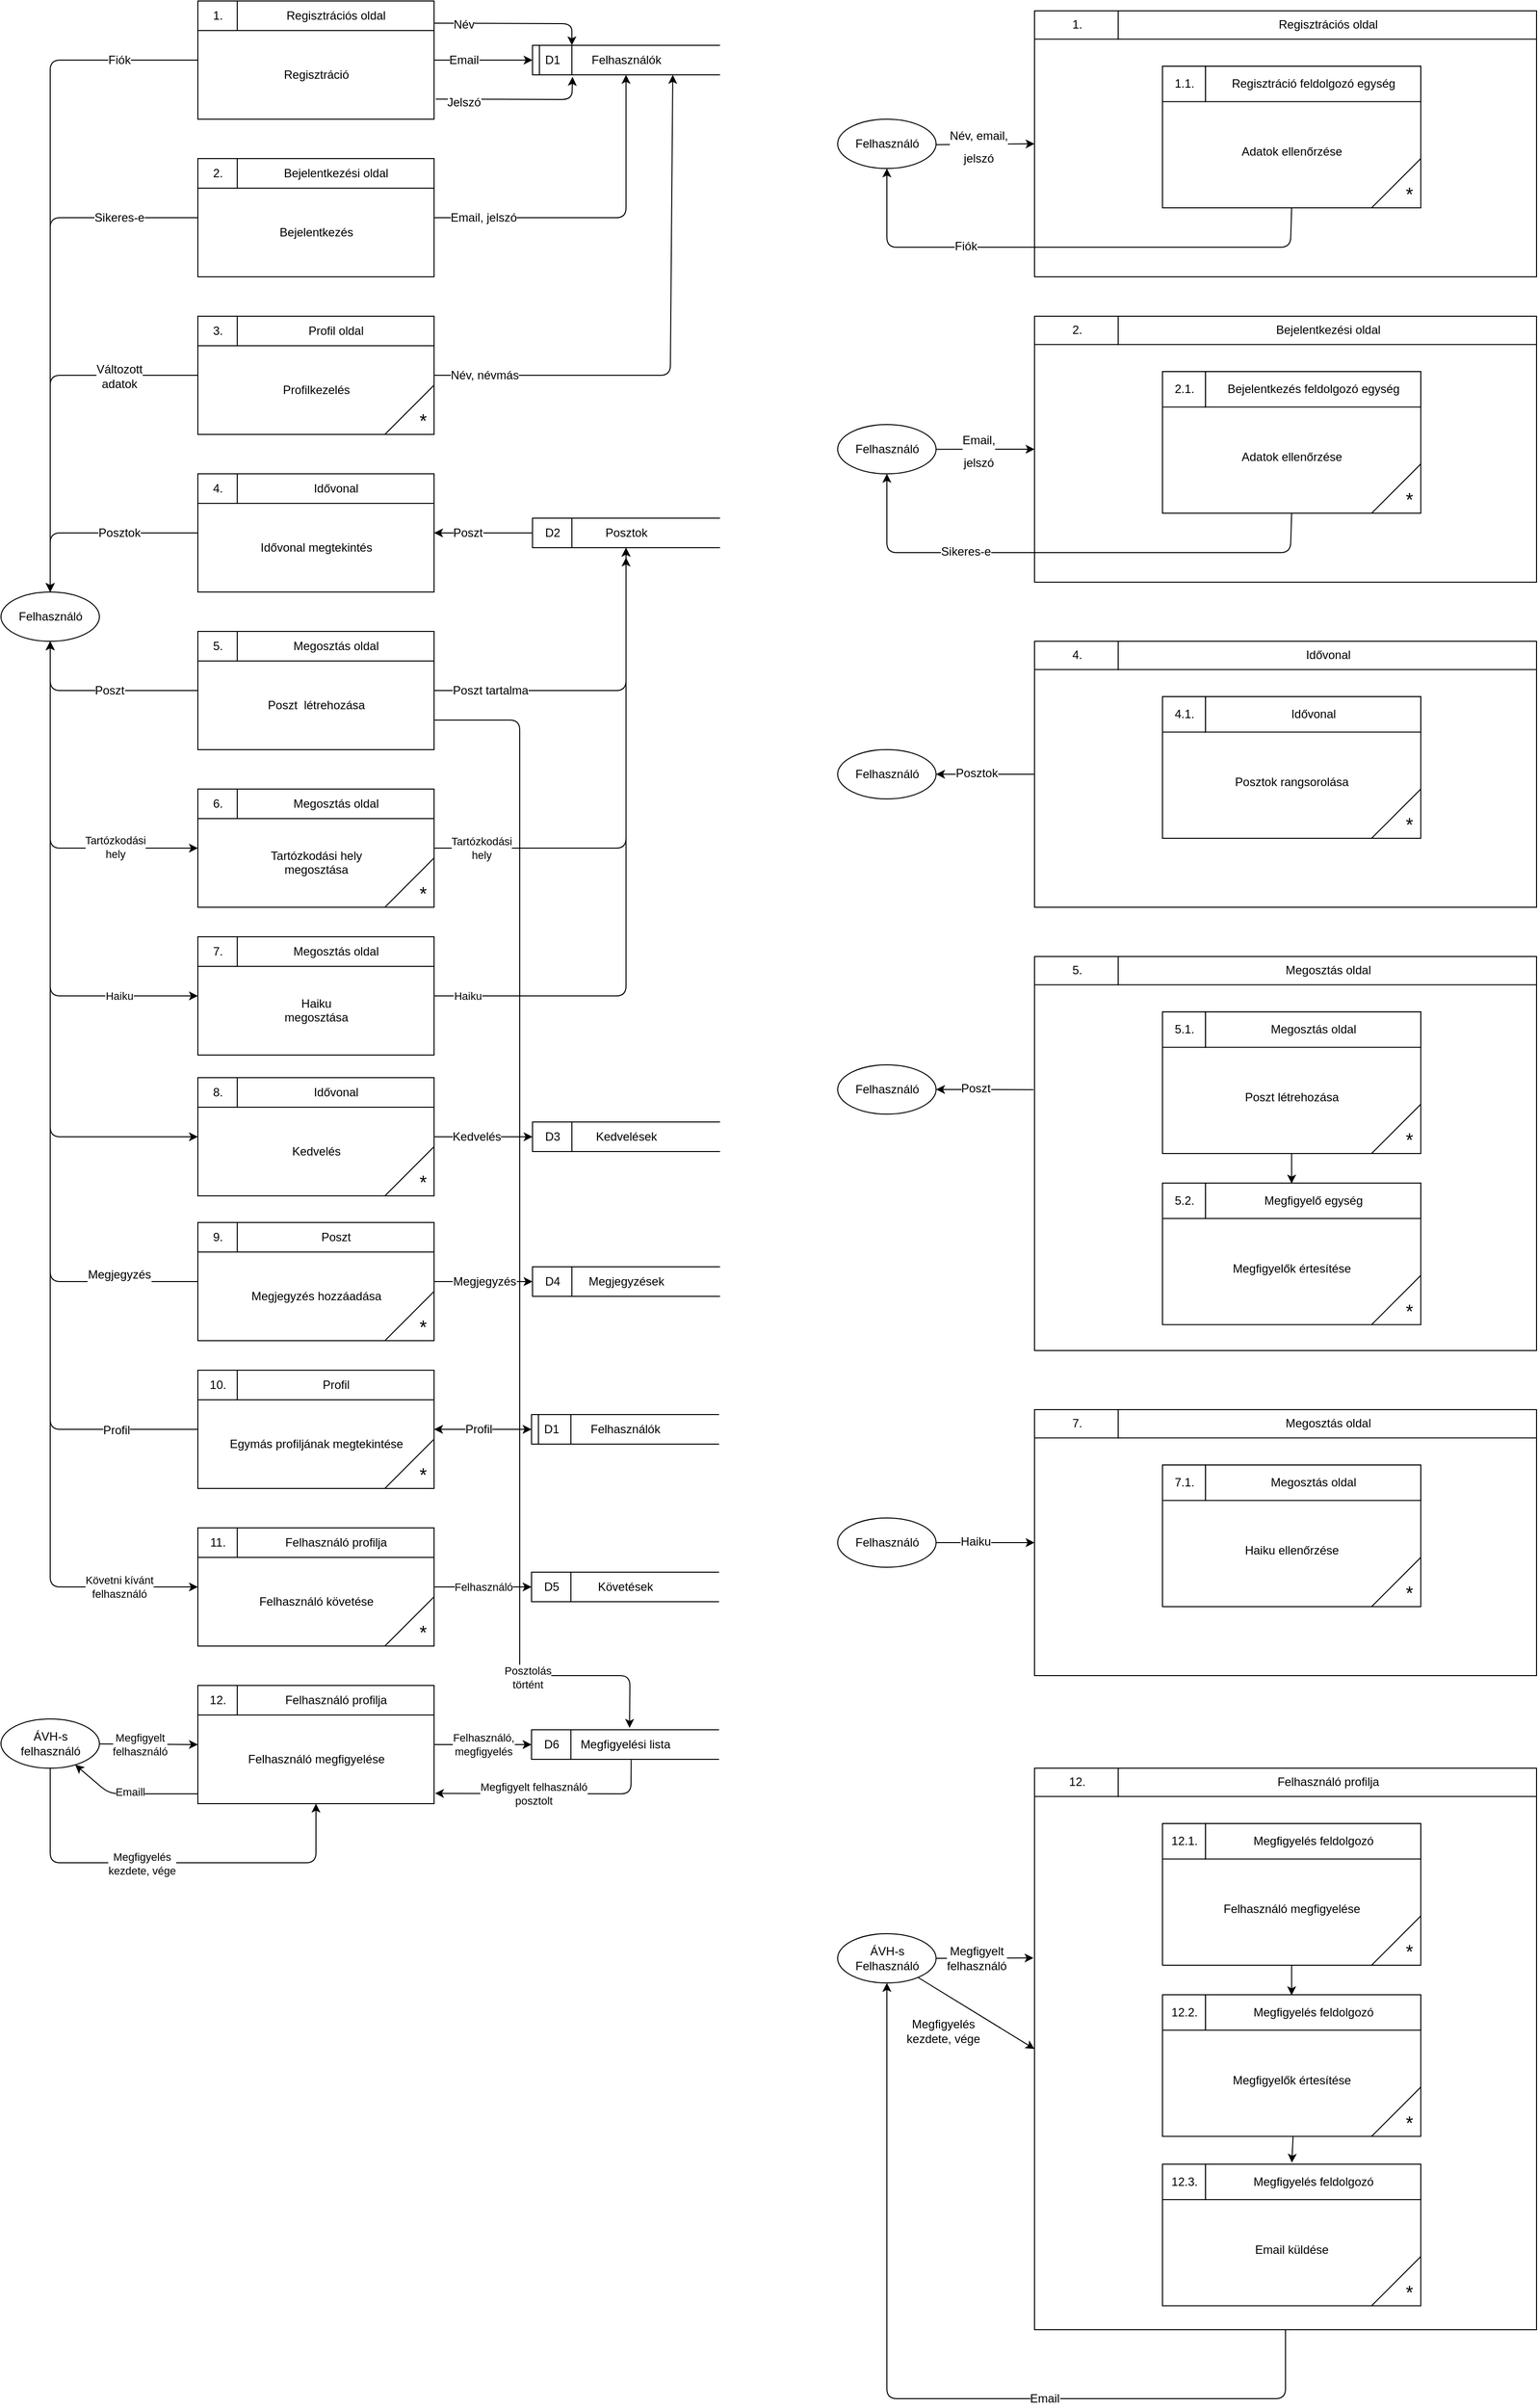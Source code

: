 <mxfile>
    <diagram id="hSXJ-pq1rnZpo8cFar75" name="Fizikai">
        <mxGraphModel dx="1128" dy="779" grid="1" gridSize="10" guides="1" tooltips="1" connect="1" arrows="1" fold="1" page="1" pageScale="1" pageWidth="850" pageHeight="1100" math="0" shadow="0">
            <root>
                <mxCell id="0"/>
                <mxCell id="1" parent="0"/>
                <mxCell id="0DSzq6bREjHEllc4HVb2-5" value="" style="group;verticalAlign=middle;fontSize=12;" parent="1" vertex="1" connectable="0">
                    <mxGeometry x="320" y="20" width="240" height="120" as="geometry"/>
                </mxCell>
                <mxCell id="4" value="&lt;br&gt;&lt;br&gt;Regisztráció" style="html=1;dashed=0;whitespace=wrap;verticalAlign=middle;" parent="0DSzq6bREjHEllc4HVb2-5" vertex="1">
                    <mxGeometry width="240" height="120" as="geometry"/>
                </mxCell>
                <mxCell id="0DSzq6bREjHEllc4HVb2-7" value="1." style="html=1;dashed=0;whitespace=wrap;" parent="0DSzq6bREjHEllc4HVb2-5" vertex="1">
                    <mxGeometry width="40" height="30" as="geometry"/>
                </mxCell>
                <mxCell id="0DSzq6bREjHEllc4HVb2-8" value="Regisztrációs oldal" style="html=1;dashed=0;whitespace=wrap;" parent="0DSzq6bREjHEllc4HVb2-5" vertex="1">
                    <mxGeometry x="40" width="200" height="30" as="geometry"/>
                </mxCell>
                <mxCell id="0DSzq6bREjHEllc4HVb2-9" value="" style="group;verticalAlign=middle;fontSize=12;" parent="1" vertex="1" connectable="0">
                    <mxGeometry x="320" y="180" width="240" height="120" as="geometry"/>
                </mxCell>
                <mxCell id="0DSzq6bREjHEllc4HVb2-10" value="&lt;br&gt;&lt;br&gt;Bejelentkezés" style="html=1;dashed=0;whitespace=wrap;verticalAlign=middle;" parent="0DSzq6bREjHEllc4HVb2-9" vertex="1">
                    <mxGeometry width="240" height="120" as="geometry"/>
                </mxCell>
                <mxCell id="0DSzq6bREjHEllc4HVb2-11" value="2." style="html=1;dashed=0;whitespace=wrap;" parent="0DSzq6bREjHEllc4HVb2-9" vertex="1">
                    <mxGeometry width="40" height="30" as="geometry"/>
                </mxCell>
                <mxCell id="0DSzq6bREjHEllc4HVb2-12" value="Bejelentkezési oldal" style="html=1;dashed=0;whitespace=wrap;" parent="0DSzq6bREjHEllc4HVb2-9" vertex="1">
                    <mxGeometry x="40" width="200" height="30" as="geometry"/>
                </mxCell>
                <mxCell id="0DSzq6bREjHEllc4HVb2-13" value="" style="group;verticalAlign=middle;fontSize=12;" parent="1" vertex="1" connectable="0">
                    <mxGeometry x="320" y="340" width="240" height="120" as="geometry"/>
                </mxCell>
                <mxCell id="0DSzq6bREjHEllc4HVb2-14" value="&lt;br&gt;&lt;br&gt;Profilkezelés" style="html=1;dashed=0;whitespace=wrap;verticalAlign=middle;" parent="0DSzq6bREjHEllc4HVb2-13" vertex="1">
                    <mxGeometry width="240" height="120" as="geometry"/>
                </mxCell>
                <mxCell id="0DSzq6bREjHEllc4HVb2-15" value="3." style="html=1;dashed=0;whitespace=wrap;" parent="0DSzq6bREjHEllc4HVb2-13" vertex="1">
                    <mxGeometry width="40" height="30" as="geometry"/>
                </mxCell>
                <mxCell id="0DSzq6bREjHEllc4HVb2-16" value="Profil oldal" style="html=1;dashed=0;whitespace=wrap;" parent="0DSzq6bREjHEllc4HVb2-13" vertex="1">
                    <mxGeometry x="40" width="200" height="30" as="geometry"/>
                </mxCell>
                <mxCell id="0DSzq6bREjHEllc4HVb2-17" value="" style="group;verticalAlign=middle;fontSize=12;" parent="1" vertex="1" connectable="0">
                    <mxGeometry x="320" y="500" width="240" height="160" as="geometry"/>
                </mxCell>
                <mxCell id="0DSzq6bREjHEllc4HVb2-18" value="&lt;br&gt;&lt;br&gt;Idővonal megtekintés" style="html=1;dashed=0;whitespace=wrap;verticalAlign=middle;" parent="0DSzq6bREjHEllc4HVb2-17" vertex="1">
                    <mxGeometry width="240" height="120" as="geometry"/>
                </mxCell>
                <mxCell id="0DSzq6bREjHEllc4HVb2-19" value="4." style="html=1;dashed=0;whitespace=wrap;" parent="0DSzq6bREjHEllc4HVb2-17" vertex="1">
                    <mxGeometry width="40" height="30" as="geometry"/>
                </mxCell>
                <mxCell id="0DSzq6bREjHEllc4HVb2-20" value="Idővonal" style="html=1;dashed=0;whitespace=wrap;" parent="0DSzq6bREjHEllc4HVb2-17" vertex="1">
                    <mxGeometry x="40" width="200" height="30" as="geometry"/>
                </mxCell>
                <mxCell id="0DSzq6bREjHEllc4HVb2-22" value="" style="group;verticalAlign=middle;fontSize=12;" parent="1" vertex="1" connectable="0">
                    <mxGeometry x="320" y="660" width="240" height="120" as="geometry"/>
                </mxCell>
                <mxCell id="0DSzq6bREjHEllc4HVb2-23" value="&lt;br&gt;&lt;br&gt;Poszt&amp;nbsp; létrehozása" style="html=1;dashed=0;whitespace=wrap;verticalAlign=middle;" parent="0DSzq6bREjHEllc4HVb2-22" vertex="1">
                    <mxGeometry width="240" height="120" as="geometry"/>
                </mxCell>
                <mxCell id="0DSzq6bREjHEllc4HVb2-24" value="5." style="html=1;dashed=0;whitespace=wrap;" parent="0DSzq6bREjHEllc4HVb2-22" vertex="1">
                    <mxGeometry width="40" height="30" as="geometry"/>
                </mxCell>
                <mxCell id="0DSzq6bREjHEllc4HVb2-25" value="Megosztás oldal" style="html=1;dashed=0;whitespace=wrap;" parent="0DSzq6bREjHEllc4HVb2-22" vertex="1">
                    <mxGeometry x="40" width="200" height="30" as="geometry"/>
                </mxCell>
                <mxCell id="0DSzq6bREjHEllc4HVb2-26" value="" style="group;verticalAlign=middle;fontSize=12;" parent="1" vertex="1" connectable="0">
                    <mxGeometry x="320" y="1113" width="240" height="120" as="geometry"/>
                </mxCell>
                <mxCell id="0DSzq6bREjHEllc4HVb2-27" value="&lt;br&gt;&lt;br&gt;Kedvelés" style="html=1;dashed=0;whitespace=wrap;verticalAlign=middle;" parent="0DSzq6bREjHEllc4HVb2-26" vertex="1">
                    <mxGeometry width="240" height="120" as="geometry"/>
                </mxCell>
                <mxCell id="0DSzq6bREjHEllc4HVb2-28" value="8." style="html=1;dashed=0;whitespace=wrap;" parent="0DSzq6bREjHEllc4HVb2-26" vertex="1">
                    <mxGeometry width="40" height="30" as="geometry"/>
                </mxCell>
                <mxCell id="0DSzq6bREjHEllc4HVb2-29" value="Idővonal" style="html=1;dashed=0;whitespace=wrap;" parent="0DSzq6bREjHEllc4HVb2-26" vertex="1">
                    <mxGeometry x="40" width="200" height="30" as="geometry"/>
                </mxCell>
                <mxCell id="QWXInGzLZu1qn4TLZ151-99" value="" style="endArrow=none;html=1;" parent="0DSzq6bREjHEllc4HVb2-26" edge="1">
                    <mxGeometry width="50" height="50" relative="1" as="geometry">
                        <mxPoint x="190.0" y="120" as="sourcePoint"/>
                        <mxPoint x="240.0" y="70" as="targetPoint"/>
                    </mxGeometry>
                </mxCell>
                <mxCell id="QWXInGzLZu1qn4TLZ151-100" value="&lt;font style=&quot;font-size: 19px;&quot;&gt;*&lt;/font&gt;" style="text;html=1;strokeColor=none;fillColor=none;align=center;verticalAlign=middle;whiteSpace=wrap;rounded=0;" parent="0DSzq6bREjHEllc4HVb2-26" vertex="1">
                    <mxGeometry x="217.57" y="93.75" width="22.43" height="26.25" as="geometry"/>
                </mxCell>
                <mxCell id="0DSzq6bREjHEllc4HVb2-30" value="" style="group;verticalAlign=middle;fontSize=12;" parent="1" vertex="1" connectable="0">
                    <mxGeometry x="320" y="1260" width="240" height="130" as="geometry"/>
                </mxCell>
                <mxCell id="0DSzq6bREjHEllc4HVb2-31" value="&lt;br&gt;&lt;br&gt;Megjegyzés hozzáadása" style="html=1;dashed=0;whitespace=wrap;verticalAlign=middle;" parent="0DSzq6bREjHEllc4HVb2-30" vertex="1">
                    <mxGeometry width="240" height="120" as="geometry"/>
                </mxCell>
                <mxCell id="0DSzq6bREjHEllc4HVb2-32" value="9." style="html=1;dashed=0;whitespace=wrap;" parent="0DSzq6bREjHEllc4HVb2-30" vertex="1">
                    <mxGeometry width="40" height="30" as="geometry"/>
                </mxCell>
                <mxCell id="0DSzq6bREjHEllc4HVb2-33" value="Poszt" style="html=1;dashed=0;whitespace=wrap;" parent="0DSzq6bREjHEllc4HVb2-30" vertex="1">
                    <mxGeometry x="40" width="200" height="30" as="geometry"/>
                </mxCell>
                <mxCell id="QWXInGzLZu1qn4TLZ151-101" value="" style="endArrow=none;html=1;" parent="0DSzq6bREjHEllc4HVb2-30" edge="1">
                    <mxGeometry width="50" height="50" relative="1" as="geometry">
                        <mxPoint x="190.0" y="120" as="sourcePoint"/>
                        <mxPoint x="240.0" y="70" as="targetPoint"/>
                    </mxGeometry>
                </mxCell>
                <mxCell id="QWXInGzLZu1qn4TLZ151-102" value="&lt;font style=&quot;font-size: 19px;&quot;&gt;*&lt;/font&gt;" style="text;html=1;strokeColor=none;fillColor=none;align=center;verticalAlign=middle;whiteSpace=wrap;rounded=0;" parent="0DSzq6bREjHEllc4HVb2-30" vertex="1">
                    <mxGeometry x="217.57" y="93.75" width="22.43" height="26.25" as="geometry"/>
                </mxCell>
                <mxCell id="0DSzq6bREjHEllc4HVb2-34" value="" style="group;verticalAlign=middle;fontSize=12;" parent="1" vertex="1" connectable="0">
                    <mxGeometry x="320" y="1410" width="240" height="120" as="geometry"/>
                </mxCell>
                <mxCell id="0DSzq6bREjHEllc4HVb2-35" value="&lt;br&gt;&lt;br&gt;Egymás profiljának megtekintése" style="html=1;dashed=0;whitespace=wrap;verticalAlign=middle;" parent="0DSzq6bREjHEllc4HVb2-34" vertex="1">
                    <mxGeometry width="240" height="120" as="geometry"/>
                </mxCell>
                <mxCell id="0DSzq6bREjHEllc4HVb2-36" value="10." style="html=1;dashed=0;whitespace=wrap;" parent="0DSzq6bREjHEllc4HVb2-34" vertex="1">
                    <mxGeometry width="40" height="30" as="geometry"/>
                </mxCell>
                <mxCell id="0DSzq6bREjHEllc4HVb2-37" value="Profil" style="html=1;dashed=0;whitespace=wrap;" parent="0DSzq6bREjHEllc4HVb2-34" vertex="1">
                    <mxGeometry x="40" width="200" height="30" as="geometry"/>
                </mxCell>
                <mxCell id="QWXInGzLZu1qn4TLZ151-103" value="" style="endArrow=none;html=1;" parent="0DSzq6bREjHEllc4HVb2-34" edge="1">
                    <mxGeometry width="50" height="50" relative="1" as="geometry">
                        <mxPoint x="190.0" y="120" as="sourcePoint"/>
                        <mxPoint x="240.0" y="70" as="targetPoint"/>
                    </mxGeometry>
                </mxCell>
                <mxCell id="QWXInGzLZu1qn4TLZ151-104" value="&lt;font style=&quot;font-size: 19px;&quot;&gt;*&lt;/font&gt;" style="text;html=1;strokeColor=none;fillColor=none;align=center;verticalAlign=middle;whiteSpace=wrap;rounded=0;" parent="0DSzq6bREjHEllc4HVb2-34" vertex="1">
                    <mxGeometry x="217.57" y="93.75" width="22.43" height="26.25" as="geometry"/>
                </mxCell>
                <mxCell id="0DSzq6bREjHEllc4HVb2-50" style="edgeStyle=none;html=1;entryX=0;entryY=0.5;entryDx=0;entryDy=0;fontSize=12;" parent="1" source="4" target="0DSzq6bREjHEllc4HVb2-44" edge="1">
                    <mxGeometry relative="1" as="geometry"/>
                </mxCell>
                <mxCell id="0DSzq6bREjHEllc4HVb2-78" value="Email" style="edgeLabel;html=1;align=center;verticalAlign=middle;resizable=0;points=[];fontSize=12;" parent="0DSzq6bREjHEllc4HVb2-50" vertex="1" connectable="0">
                    <mxGeometry x="-0.776" relative="1" as="geometry">
                        <mxPoint x="19" as="offset"/>
                    </mxGeometry>
                </mxCell>
                <mxCell id="0DSzq6bREjHEllc4HVb2-51" style="edgeStyle=none;html=1;entryX=0.5;entryY=1;entryDx=0;entryDy=0;fontSize=12;" parent="1" source="0DSzq6bREjHEllc4HVb2-10" target="0DSzq6bREjHEllc4HVb2-47" edge="1">
                    <mxGeometry relative="1" as="geometry">
                        <Array as="points">
                            <mxPoint x="755" y="240"/>
                        </Array>
                    </mxGeometry>
                </mxCell>
                <mxCell id="0DSzq6bREjHEllc4HVb2-80" value="Email, jelszó" style="edgeLabel;html=1;align=center;verticalAlign=middle;resizable=0;points=[];fontSize=12;" parent="0DSzq6bREjHEllc4HVb2-51" vertex="1" connectable="0">
                    <mxGeometry x="-0.796" relative="1" as="geometry">
                        <mxPoint x="15" as="offset"/>
                    </mxGeometry>
                </mxCell>
                <mxCell id="0DSzq6bREjHEllc4HVb2-53" style="edgeStyle=none;html=1;entryX=0.75;entryY=1;entryDx=0;entryDy=0;fontSize=12;" parent="1" source="0DSzq6bREjHEllc4HVb2-14" target="0DSzq6bREjHEllc4HVb2-47" edge="1">
                    <mxGeometry relative="1" as="geometry">
                        <Array as="points">
                            <mxPoint x="800" y="400"/>
                        </Array>
                    </mxGeometry>
                </mxCell>
                <mxCell id="0DSzq6bREjHEllc4HVb2-81" value="Név, névmás" style="edgeLabel;html=1;align=center;verticalAlign=middle;resizable=0;points=[];fontSize=12;" parent="0DSzq6bREjHEllc4HVb2-53" vertex="1" connectable="0">
                    <mxGeometry x="-0.914" relative="1" as="geometry">
                        <mxPoint x="27" as="offset"/>
                    </mxGeometry>
                </mxCell>
                <mxCell id="19" style="edgeStyle=none;html=1;entryX=0;entryY=0.5;entryDx=0;entryDy=0;" parent="1" source="0DSzq6bREjHEllc4HVb2-54" target="7" edge="1">
                    <mxGeometry relative="1" as="geometry">
                        <Array as="points">
                            <mxPoint x="170" y="1630"/>
                        </Array>
                    </mxGeometry>
                </mxCell>
                <mxCell id="22" value="Követni kívánt &lt;br&gt;felhasználó" style="edgeLabel;html=1;align=center;verticalAlign=middle;resizable=0;points=[];" parent="19" vertex="1" connectable="0">
                    <mxGeometry x="0.757" y="-1" relative="1" as="geometry">
                        <mxPoint x="55" y="-1" as="offset"/>
                    </mxGeometry>
                </mxCell>
                <mxCell id="62" style="edgeStyle=none;html=1;entryX=0;entryY=0.5;entryDx=0;entryDy=0;" parent="1" source="0DSzq6bREjHEllc4HVb2-54" target="59" edge="1">
                    <mxGeometry relative="1" as="geometry">
                        <Array as="points">
                            <mxPoint x="170" y="880"/>
                        </Array>
                    </mxGeometry>
                </mxCell>
                <mxCell id="63" value="Tartózkodási&lt;br&gt;hely" style="edgeLabel;html=1;align=center;verticalAlign=middle;resizable=0;points=[];" parent="62" vertex="1" connectable="0">
                    <mxGeometry x="0.419" y="1" relative="1" as="geometry">
                        <mxPoint x="20" as="offset"/>
                    </mxGeometry>
                </mxCell>
                <mxCell id="70" style="edgeStyle=none;html=1;entryX=0;entryY=0.5;entryDx=0;entryDy=0;" parent="1" target="67" edge="1">
                    <mxGeometry relative="1" as="geometry">
                        <mxPoint x="170" y="680" as="sourcePoint"/>
                        <Array as="points">
                            <mxPoint x="170" y="1030"/>
                        </Array>
                    </mxGeometry>
                </mxCell>
                <mxCell id="71" value="Haiku" style="edgeLabel;html=1;align=center;verticalAlign=middle;resizable=0;points=[];" parent="70" vertex="1" connectable="0">
                    <mxGeometry x="0.567" y="-2" relative="1" as="geometry">
                        <mxPoint x="28" y="-2" as="offset"/>
                    </mxGeometry>
                </mxCell>
                <mxCell id="0DSzq6bREjHEllc4HVb2-54" value="Felhasználó" style="shape=ellipse;html=1;dashed=0;whitespace=wrap;perimeter=ellipsePerimeter;fontSize=12;" parent="1" vertex="1">
                    <mxGeometry x="120" y="620" width="100" height="50" as="geometry"/>
                </mxCell>
                <mxCell id="0DSzq6bREjHEllc4HVb2-67" value="" style="group" parent="1" vertex="1" connectable="0">
                    <mxGeometry x="660" y="545" width="190" height="30" as="geometry"/>
                </mxCell>
                <mxCell id="0DSzq6bREjHEllc4HVb2-68" value="Posztok" style="html=1;dashed=0;whitespace=wrap;shape=partialRectangle;right=0;fontSize=12;" parent="0DSzq6bREjHEllc4HVb2-67" vertex="1">
                    <mxGeometry width="190" height="30" as="geometry"/>
                </mxCell>
                <mxCell id="0DSzq6bREjHEllc4HVb2-69" value="D2" style="html=1;dashed=0;whitespace=wrap;" parent="0DSzq6bREjHEllc4HVb2-67" vertex="1">
                    <mxGeometry width="40" height="30" as="geometry"/>
                </mxCell>
                <mxCell id="0DSzq6bREjHEllc4HVb2-70" style="edgeStyle=none;html=1;entryX=0;entryY=0.5;entryDx=0;entryDy=0;fontSize=12;startArrow=classic;startFill=1;endArrow=none;endFill=0;" parent="1" source="0DSzq6bREjHEllc4HVb2-18" target="0DSzq6bREjHEllc4HVb2-69" edge="1">
                    <mxGeometry relative="1" as="geometry"/>
                </mxCell>
                <mxCell id="0DSzq6bREjHEllc4HVb2-82" value="Poszt" style="edgeLabel;html=1;align=center;verticalAlign=middle;resizable=0;points=[];fontSize=12;" parent="0DSzq6bREjHEllc4HVb2-70" vertex="1" connectable="0">
                    <mxGeometry x="-0.203" y="2" relative="1" as="geometry">
                        <mxPoint x="-6" y="2" as="offset"/>
                    </mxGeometry>
                </mxCell>
                <mxCell id="0DSzq6bREjHEllc4HVb2-75" style="edgeStyle=none;html=1;exitX=1;exitY=0.75;exitDx=0;exitDy=0;entryX=1;entryY=0;entryDx=0;entryDy=0;fontSize=12;" parent="1" source="0DSzq6bREjHEllc4HVb2-8" target="0DSzq6bREjHEllc4HVb2-44" edge="1">
                    <mxGeometry relative="1" as="geometry">
                        <Array as="points">
                            <mxPoint x="700" y="43"/>
                        </Array>
                    </mxGeometry>
                </mxCell>
                <mxCell id="0DSzq6bREjHEllc4HVb2-77" value="Név" style="edgeLabel;html=1;align=center;verticalAlign=middle;resizable=0;points=[];fontSize=12;" parent="0DSzq6bREjHEllc4HVb2-75" vertex="1" connectable="0">
                    <mxGeometry x="-0.798" y="-1" relative="1" as="geometry">
                        <mxPoint x="13" as="offset"/>
                    </mxGeometry>
                </mxCell>
                <mxCell id="0DSzq6bREjHEllc4HVb2-76" style="edgeStyle=none;html=1;exitX=1.007;exitY=0.83;exitDx=0;exitDy=0;entryX=0.214;entryY=1.067;entryDx=0;entryDy=0;entryPerimeter=0;fontSize=12;exitPerimeter=0;" parent="1" source="4" target="0DSzq6bREjHEllc4HVb2-47" edge="1">
                    <mxGeometry relative="1" as="geometry">
                        <Array as="points">
                            <mxPoint x="700" y="120"/>
                        </Array>
                    </mxGeometry>
                </mxCell>
                <mxCell id="0DSzq6bREjHEllc4HVb2-79" value="Jelszó" style="edgeLabel;html=1;align=center;verticalAlign=middle;resizable=0;points=[];fontSize=12;" parent="0DSzq6bREjHEllc4HVb2-76" vertex="1" connectable="0">
                    <mxGeometry x="-0.764" y="-3" relative="1" as="geometry">
                        <mxPoint x="9" as="offset"/>
                    </mxGeometry>
                </mxCell>
                <mxCell id="0DSzq6bREjHEllc4HVb2-83" style="edgeStyle=none;html=1;fontSize=12;startArrow=none;startFill=0;endArrow=classic;endFill=1;entryX=0.5;entryY=1;entryDx=0;entryDy=0;" parent="1" source="0DSzq6bREjHEllc4HVb2-23" target="0DSzq6bREjHEllc4HVb2-68" edge="1">
                    <mxGeometry relative="1" as="geometry">
                        <mxPoint x="760" y="580" as="targetPoint"/>
                        <Array as="points">
                            <mxPoint x="755" y="720"/>
                        </Array>
                    </mxGeometry>
                </mxCell>
                <mxCell id="0DSzq6bREjHEllc4HVb2-84" value="Poszt tartalma" style="edgeLabel;html=1;align=center;verticalAlign=middle;resizable=0;points=[];fontSize=12;" parent="0DSzq6bREjHEllc4HVb2-83" vertex="1" connectable="0">
                    <mxGeometry x="-0.847" y="-2" relative="1" as="geometry">
                        <mxPoint x="31" y="-2" as="offset"/>
                    </mxGeometry>
                </mxCell>
                <mxCell id="0DSzq6bREjHEllc4HVb2-85" value="" style="group" parent="1" vertex="1" connectable="0">
                    <mxGeometry x="660" y="1158" width="190" height="30" as="geometry"/>
                </mxCell>
                <mxCell id="0DSzq6bREjHEllc4HVb2-86" value="Kedvelések" style="html=1;dashed=0;whitespace=wrap;shape=partialRectangle;right=0;fontSize=12;" parent="0DSzq6bREjHEllc4HVb2-85" vertex="1">
                    <mxGeometry width="190" height="30" as="geometry"/>
                </mxCell>
                <mxCell id="0DSzq6bREjHEllc4HVb2-87" value="D3" style="html=1;dashed=0;whitespace=wrap;" parent="0DSzq6bREjHEllc4HVb2-85" vertex="1">
                    <mxGeometry width="40" height="30" as="geometry"/>
                </mxCell>
                <mxCell id="0DSzq6bREjHEllc4HVb2-88" style="edgeStyle=none;html=1;entryX=0;entryY=0.5;entryDx=0;entryDy=0;fontSize=12;startArrow=none;startFill=0;endArrow=classic;endFill=1;" parent="1" source="0DSzq6bREjHEllc4HVb2-27" target="0DSzq6bREjHEllc4HVb2-87" edge="1">
                    <mxGeometry relative="1" as="geometry"/>
                </mxCell>
                <mxCell id="0DSzq6bREjHEllc4HVb2-89" value="Kedvelés" style="edgeLabel;html=1;align=center;verticalAlign=middle;resizable=0;points=[];fontSize=12;" parent="0DSzq6bREjHEllc4HVb2-88" vertex="1" connectable="0">
                    <mxGeometry x="-0.603" y="-1" relative="1" as="geometry">
                        <mxPoint x="23" y="-1" as="offset"/>
                    </mxGeometry>
                </mxCell>
                <mxCell id="0DSzq6bREjHEllc4HVb2-90" value="" style="group" parent="1" vertex="1" connectable="0">
                    <mxGeometry x="660" y="1305" width="190" height="30" as="geometry"/>
                </mxCell>
                <mxCell id="0DSzq6bREjHEllc4HVb2-91" value="Megjegyzések" style="html=1;dashed=0;whitespace=wrap;shape=partialRectangle;right=0;fontSize=12;" parent="0DSzq6bREjHEllc4HVb2-90" vertex="1">
                    <mxGeometry width="190" height="30" as="geometry"/>
                </mxCell>
                <mxCell id="0DSzq6bREjHEllc4HVb2-92" value="D4" style="html=1;dashed=0;whitespace=wrap;" parent="0DSzq6bREjHEllc4HVb2-90" vertex="1">
                    <mxGeometry width="40" height="30" as="geometry"/>
                </mxCell>
                <mxCell id="0DSzq6bREjHEllc4HVb2-93" style="edgeStyle=none;html=1;entryX=0;entryY=0.5;entryDx=0;entryDy=0;fontSize=12;startArrow=none;startFill=0;endArrow=classic;endFill=1;" parent="1" source="0DSzq6bREjHEllc4HVb2-31" target="0DSzq6bREjHEllc4HVb2-92" edge="1">
                    <mxGeometry relative="1" as="geometry"/>
                </mxCell>
                <mxCell id="0DSzq6bREjHEllc4HVb2-101" value="Megjegyzés" style="edgeLabel;html=1;align=center;verticalAlign=middle;resizable=0;points=[];fontSize=12;" parent="0DSzq6bREjHEllc4HVb2-93" vertex="1" connectable="0">
                    <mxGeometry x="-0.585" relative="1" as="geometry">
                        <mxPoint x="30" as="offset"/>
                    </mxGeometry>
                </mxCell>
                <mxCell id="0DSzq6bREjHEllc4HVb2-95" value="" style="group" parent="1" vertex="1" connectable="0">
                    <mxGeometry x="660" y="65" width="190" height="30" as="geometry"/>
                </mxCell>
                <mxCell id="0DSzq6bREjHEllc4HVb2-47" value="Felhasználók" style="html=1;dashed=0;whitespace=wrap;shape=partialRectangle;right=0;fontSize=12;" parent="0DSzq6bREjHEllc4HVb2-95" vertex="1">
                    <mxGeometry width="190" height="30" as="geometry"/>
                </mxCell>
                <mxCell id="0DSzq6bREjHEllc4HVb2-44" value="D1" style="html=1;dashed=0;whitespace=wrap;" parent="0DSzq6bREjHEllc4HVb2-95" vertex="1">
                    <mxGeometry width="40" height="30" as="geometry"/>
                </mxCell>
                <mxCell id="0DSzq6bREjHEllc4HVb2-94" value="" style="endArrow=none;html=1;fontSize=12;exitX=0.25;exitY=1;exitDx=0;exitDy=0;" parent="0DSzq6bREjHEllc4HVb2-95" edge="1">
                    <mxGeometry width="50" height="50" relative="1" as="geometry">
                        <mxPoint x="7.0" y="30.0" as="sourcePoint"/>
                        <mxPoint x="7" as="targetPoint"/>
                    </mxGeometry>
                </mxCell>
                <mxCell id="0DSzq6bREjHEllc4HVb2-96" value="" style="group" parent="1" vertex="1" connectable="0">
                    <mxGeometry x="659" y="1455" width="190" height="30" as="geometry"/>
                </mxCell>
                <mxCell id="0DSzq6bREjHEllc4HVb2-97" value="Felhasználók" style="html=1;dashed=0;whitespace=wrap;shape=partialRectangle;right=0;fontSize=12;" parent="0DSzq6bREjHEllc4HVb2-96" vertex="1">
                    <mxGeometry width="190" height="30" as="geometry"/>
                </mxCell>
                <mxCell id="0DSzq6bREjHEllc4HVb2-98" value="D1" style="html=1;dashed=0;whitespace=wrap;" parent="0DSzq6bREjHEllc4HVb2-96" vertex="1">
                    <mxGeometry width="40" height="30" as="geometry"/>
                </mxCell>
                <mxCell id="0DSzq6bREjHEllc4HVb2-99" value="" style="endArrow=none;html=1;fontSize=12;exitX=0.25;exitY=1;exitDx=0;exitDy=0;" parent="0DSzq6bREjHEllc4HVb2-96" edge="1">
                    <mxGeometry width="50" height="50" relative="1" as="geometry">
                        <mxPoint x="7.0" y="30.0" as="sourcePoint"/>
                        <mxPoint x="7" as="targetPoint"/>
                    </mxGeometry>
                </mxCell>
                <mxCell id="0DSzq6bREjHEllc4HVb2-100" style="edgeStyle=none;html=1;entryX=0;entryY=0.5;entryDx=0;entryDy=0;fontSize=12;startArrow=classic;startFill=1;endArrow=classic;endFill=1;" parent="1" source="0DSzq6bREjHEllc4HVb2-35" target="0DSzq6bREjHEllc4HVb2-97" edge="1">
                    <mxGeometry relative="1" as="geometry"/>
                </mxCell>
                <mxCell id="0DSzq6bREjHEllc4HVb2-105" value="Profil" style="edgeLabel;html=1;align=center;verticalAlign=middle;resizable=0;points=[];fontSize=12;" parent="1" vertex="1" connectable="0">
                    <mxGeometry x="604.478" y="1470" as="geometry"/>
                </mxCell>
                <mxCell id="0DSzq6bREjHEllc4HVb2-55" style="edgeStyle=none;html=1;fontSize=12;exitX=0;exitY=0.5;exitDx=0;exitDy=0;" parent="1" source="4" target="0DSzq6bREjHEllc4HVb2-54" edge="1">
                    <mxGeometry relative="1" as="geometry">
                        <Array as="points">
                            <mxPoint x="170" y="80"/>
                        </Array>
                    </mxGeometry>
                </mxCell>
                <mxCell id="0DSzq6bREjHEllc4HVb2-107" value="Fiók" style="edgeLabel;html=1;align=center;verticalAlign=middle;resizable=0;points=[];fontSize=12;" parent="0DSzq6bREjHEllc4HVb2-55" vertex="1" connectable="0">
                    <mxGeometry x="-0.667" y="-1" relative="1" as="geometry">
                        <mxPoint x="35" y="1" as="offset"/>
                    </mxGeometry>
                </mxCell>
                <mxCell id="0DSzq6bREjHEllc4HVb2-56" style="edgeStyle=none;html=1;fontSize=12;exitX=0;exitY=0.5;exitDx=0;exitDy=0;" parent="1" source="0DSzq6bREjHEllc4HVb2-10" target="0DSzq6bREjHEllc4HVb2-54" edge="1">
                    <mxGeometry relative="1" as="geometry">
                        <Array as="points">
                            <mxPoint x="170" y="240"/>
                        </Array>
                    </mxGeometry>
                </mxCell>
                <mxCell id="0DSzq6bREjHEllc4HVb2-109" value="Sikeres-e" style="edgeLabel;html=1;align=center;verticalAlign=middle;resizable=0;points=[];fontSize=12;" parent="0DSzq6bREjHEllc4HVb2-56" vertex="1" connectable="0">
                    <mxGeometry x="-0.562" relative="1" as="geometry">
                        <mxPoint x="36" as="offset"/>
                    </mxGeometry>
                </mxCell>
                <mxCell id="0DSzq6bREjHEllc4HVb2-57" style="edgeStyle=none;html=1;fontSize=12;exitX=0;exitY=0.5;exitDx=0;exitDy=0;" parent="1" source="0DSzq6bREjHEllc4HVb2-14" target="0DSzq6bREjHEllc4HVb2-54" edge="1">
                    <mxGeometry relative="1" as="geometry">
                        <Array as="points">
                            <mxPoint x="170" y="400"/>
                        </Array>
                    </mxGeometry>
                </mxCell>
                <mxCell id="0DSzq6bREjHEllc4HVb2-110" value="Változott&lt;br&gt;adatok" style="edgeLabel;html=1;align=center;verticalAlign=middle;resizable=0;points=[];fontSize=12;" parent="0DSzq6bREjHEllc4HVb2-57" vertex="1" connectable="0">
                    <mxGeometry x="-0.369" y="1" relative="1" as="geometry">
                        <mxPoint x="36" as="offset"/>
                    </mxGeometry>
                </mxCell>
                <mxCell id="0DSzq6bREjHEllc4HVb2-59" style="edgeStyle=none;html=1;fontSize=12;exitX=0;exitY=0.5;exitDx=0;exitDy=0;" parent="1" source="0DSzq6bREjHEllc4HVb2-18" target="0DSzq6bREjHEllc4HVb2-54" edge="1">
                    <mxGeometry relative="1" as="geometry">
                        <Array as="points">
                            <mxPoint x="170" y="560"/>
                        </Array>
                    </mxGeometry>
                </mxCell>
                <mxCell id="0DSzq6bREjHEllc4HVb2-111" value="Posztok" style="edgeLabel;html=1;align=center;verticalAlign=middle;resizable=0;points=[];fontSize=12;" parent="0DSzq6bREjHEllc4HVb2-59" vertex="1" connectable="0">
                    <mxGeometry x="-0.092" y="-2" relative="1" as="geometry">
                        <mxPoint x="15" y="2" as="offset"/>
                    </mxGeometry>
                </mxCell>
                <mxCell id="0DSzq6bREjHEllc4HVb2-60" style="edgeStyle=none;html=1;fontSize=12;exitX=0;exitY=0.5;exitDx=0;exitDy=0;" parent="1" source="0DSzq6bREjHEllc4HVb2-23" target="0DSzq6bREjHEllc4HVb2-54" edge="1">
                    <mxGeometry relative="1" as="geometry">
                        <Array as="points">
                            <mxPoint x="170" y="720"/>
                        </Array>
                    </mxGeometry>
                </mxCell>
                <mxCell id="0DSzq6bREjHEllc4HVb2-112" value="Poszt" style="edgeLabel;html=1;align=center;verticalAlign=middle;resizable=0;points=[];fontSize=12;" parent="0DSzq6bREjHEllc4HVb2-60" vertex="1" connectable="0">
                    <mxGeometry x="0.103" relative="1" as="geometry">
                        <mxPoint x="20" as="offset"/>
                    </mxGeometry>
                </mxCell>
                <mxCell id="0DSzq6bREjHEllc4HVb2-61" style="edgeStyle=none;html=1;fontSize=12;entryX=0;entryY=0.5;entryDx=0;entryDy=0;" parent="1" target="0DSzq6bREjHEllc4HVb2-27" edge="1">
                    <mxGeometry relative="1" as="geometry">
                        <Array as="points">
                            <mxPoint x="170" y="1173"/>
                        </Array>
                        <mxPoint x="170" y="683" as="sourcePoint"/>
                    </mxGeometry>
                </mxCell>
                <mxCell id="0DSzq6bREjHEllc4HVb2-62" style="edgeStyle=none;html=1;fontSize=12;exitX=0;exitY=0.5;exitDx=0;exitDy=0;" parent="1" source="0DSzq6bREjHEllc4HVb2-31" target="0DSzq6bREjHEllc4HVb2-54" edge="1">
                    <mxGeometry relative="1" as="geometry">
                        <Array as="points">
                            <mxPoint x="170" y="1320"/>
                        </Array>
                    </mxGeometry>
                </mxCell>
                <mxCell id="0DSzq6bREjHEllc4HVb2-113" value="Megjegyzés" style="edgeLabel;html=1;align=center;verticalAlign=middle;resizable=0;points=[];fontSize=12;" parent="0DSzq6bREjHEllc4HVb2-62" vertex="1" connectable="0">
                    <mxGeometry x="-0.609" y="1" relative="1" as="geometry">
                        <mxPoint x="71" y="-1" as="offset"/>
                    </mxGeometry>
                </mxCell>
                <mxCell id="0DSzq6bREjHEllc4HVb2-63" style="edgeStyle=none;html=1;fontSize=12;exitX=0;exitY=0.5;exitDx=0;exitDy=0;" parent="1" source="0DSzq6bREjHEllc4HVb2-35" target="0DSzq6bREjHEllc4HVb2-54" edge="1">
                    <mxGeometry relative="1" as="geometry">
                        <Array as="points">
                            <mxPoint x="170" y="1470"/>
                        </Array>
                    </mxGeometry>
                </mxCell>
                <mxCell id="0DSzq6bREjHEllc4HVb2-114" value="Profil" style="edgeLabel;html=1;align=center;verticalAlign=middle;resizable=0;points=[];fontSize=12;" parent="0DSzq6bREjHEllc4HVb2-63" vertex="1" connectable="0">
                    <mxGeometry x="-0.684" relative="1" as="geometry">
                        <mxPoint x="67" y="1" as="offset"/>
                    </mxGeometry>
                </mxCell>
                <mxCell id="6" value="" style="group;verticalAlign=middle;fontSize=12;" parent="1" vertex="1" connectable="0">
                    <mxGeometry x="320" y="1570" width="529" height="130" as="geometry"/>
                </mxCell>
                <mxCell id="7" value="&lt;br&gt;&lt;br&gt;Felhasználó követése" style="html=1;dashed=0;whitespace=wrap;verticalAlign=middle;" parent="6" vertex="1">
                    <mxGeometry width="240" height="120" as="geometry"/>
                </mxCell>
                <mxCell id="8" value="11." style="html=1;dashed=0;whitespace=wrap;" parent="6" vertex="1">
                    <mxGeometry width="40" height="30" as="geometry"/>
                </mxCell>
                <mxCell id="9" value="Felhasználó profilja" style="html=1;dashed=0;whitespace=wrap;" parent="6" vertex="1">
                    <mxGeometry x="40" width="200" height="30" as="geometry"/>
                </mxCell>
                <mxCell id="24" value="" style="group;verticalAlign=middle;fontSize=12;" parent="6" vertex="1" connectable="0">
                    <mxGeometry y="160" width="240" height="120" as="geometry"/>
                </mxCell>
                <mxCell id="25" value="&lt;br&gt;&lt;br&gt;Felhasználó megfigyelése" style="html=1;dashed=0;whitespace=wrap;verticalAlign=middle;" parent="24" vertex="1">
                    <mxGeometry width="240" height="120" as="geometry"/>
                </mxCell>
                <mxCell id="26" value="12." style="html=1;dashed=0;whitespace=wrap;" parent="24" vertex="1">
                    <mxGeometry width="40" height="30" as="geometry"/>
                </mxCell>
                <mxCell id="27" value="Felhasználó profilja" style="html=1;dashed=0;whitespace=wrap;" parent="24" vertex="1">
                    <mxGeometry x="40" width="200" height="30" as="geometry"/>
                </mxCell>
                <mxCell id="28" value="" style="group" parent="6" vertex="1" connectable="0">
                    <mxGeometry x="339" y="205" width="190" height="30" as="geometry"/>
                </mxCell>
                <mxCell id="29" value="Megfigyelési lista" style="html=1;dashed=0;whitespace=wrap;shape=partialRectangle;right=0;fontSize=12;" parent="28" vertex="1">
                    <mxGeometry width="190" height="30" as="geometry"/>
                </mxCell>
                <mxCell id="30" value="D6" style="html=1;dashed=0;whitespace=wrap;" parent="28" vertex="1">
                    <mxGeometry width="40" height="30" as="geometry"/>
                </mxCell>
                <mxCell id="31" style="edgeStyle=none;html=1;entryX=0;entryY=0.5;entryDx=0;entryDy=0;" parent="6" source="25" target="29" edge="1">
                    <mxGeometry relative="1" as="geometry"/>
                </mxCell>
                <mxCell id="32" value="Felhasználó,&lt;br&gt;megfigyelés" style="edgeLabel;html=1;align=center;verticalAlign=middle;resizable=0;points=[];" parent="31" vertex="1" connectable="0">
                    <mxGeometry x="-0.582" relative="1" as="geometry">
                        <mxPoint x="29" as="offset"/>
                    </mxGeometry>
                </mxCell>
                <mxCell id="47" style="edgeStyle=none;html=1;entryX=1.004;entryY=0.913;entryDx=0;entryDy=0;entryPerimeter=0;exitX=0.533;exitY=1.022;exitDx=0;exitDy=0;exitPerimeter=0;" parent="6" source="29" target="25" edge="1">
                    <mxGeometry relative="1" as="geometry">
                        <Array as="points">
                            <mxPoint x="440" y="270"/>
                        </Array>
                        <mxPoint x="440" y="250" as="sourcePoint"/>
                    </mxGeometry>
                </mxCell>
                <mxCell id="49" value="Megfigyelt felhasználó&lt;br&gt;posztolt" style="edgeLabel;html=1;align=center;verticalAlign=middle;resizable=0;points=[];" parent="47" vertex="1" connectable="0">
                    <mxGeometry x="0.506" relative="1" as="geometry">
                        <mxPoint x="42" as="offset"/>
                    </mxGeometry>
                </mxCell>
                <mxCell id="QWXInGzLZu1qn4TLZ151-90" value="" style="endArrow=none;html=1;" parent="6" edge="1">
                    <mxGeometry width="50" height="50" relative="1" as="geometry">
                        <mxPoint x="190.0" y="-1110" as="sourcePoint"/>
                        <mxPoint x="240.0" y="-1160" as="targetPoint"/>
                    </mxGeometry>
                </mxCell>
                <mxCell id="QWXInGzLZu1qn4TLZ151-91" value="&lt;font style=&quot;font-size: 19px;&quot;&gt;*&lt;/font&gt;" style="text;html=1;strokeColor=none;fillColor=none;align=center;verticalAlign=middle;whiteSpace=wrap;rounded=0;" parent="6" vertex="1">
                    <mxGeometry x="217.57" y="-1136.25" width="22.43" height="26.25" as="geometry"/>
                </mxCell>
                <mxCell id="QWXInGzLZu1qn4TLZ151-105" value="" style="endArrow=none;html=1;" parent="6" edge="1">
                    <mxGeometry width="50" height="50" relative="1" as="geometry">
                        <mxPoint x="190.0" y="120" as="sourcePoint"/>
                        <mxPoint x="240.0" y="70.0" as="targetPoint"/>
                    </mxGeometry>
                </mxCell>
                <mxCell id="QWXInGzLZu1qn4TLZ151-106" value="&lt;font style=&quot;font-size: 19px;&quot;&gt;*&lt;/font&gt;" style="text;html=1;strokeColor=none;fillColor=none;align=center;verticalAlign=middle;whiteSpace=wrap;rounded=0;" parent="6" vertex="1">
                    <mxGeometry x="217.57" y="93.75" width="22.43" height="26.25" as="geometry"/>
                </mxCell>
                <mxCell id="14" value="" style="group" parent="1" vertex="1" connectable="0">
                    <mxGeometry x="659" y="1615" width="190" height="30" as="geometry"/>
                </mxCell>
                <mxCell id="15" value="Követések" style="html=1;dashed=0;whitespace=wrap;shape=partialRectangle;right=0;fontSize=12;" parent="14" vertex="1">
                    <mxGeometry width="190" height="30" as="geometry"/>
                </mxCell>
                <mxCell id="16" value="D5" style="html=1;dashed=0;whitespace=wrap;" parent="14" vertex="1">
                    <mxGeometry width="40" height="30" as="geometry"/>
                </mxCell>
                <mxCell id="20" style="edgeStyle=none;html=1;entryX=0;entryY=0.5;entryDx=0;entryDy=0;" parent="1" source="7" target="15" edge="1">
                    <mxGeometry relative="1" as="geometry"/>
                </mxCell>
                <mxCell id="21" value="Felhasználó" style="edgeLabel;html=1;align=center;verticalAlign=middle;resizable=0;points=[];" parent="20" vertex="1" connectable="0">
                    <mxGeometry x="-0.582" relative="1" as="geometry">
                        <mxPoint x="29" as="offset"/>
                    </mxGeometry>
                </mxCell>
                <mxCell id="35" style="edgeStyle=none;html=1;entryX=0;entryY=0.5;entryDx=0;entryDy=0;" parent="1" source="23" target="25" edge="1">
                    <mxGeometry relative="1" as="geometry"/>
                </mxCell>
                <mxCell id="36" value="Megfigyelt &lt;br&gt;felhasználó" style="edgeLabel;html=1;align=center;verticalAlign=middle;resizable=0;points=[];" parent="35" vertex="1" connectable="0">
                    <mxGeometry x="-0.458" relative="1" as="geometry">
                        <mxPoint x="14" as="offset"/>
                    </mxGeometry>
                </mxCell>
                <mxCell id="37" style="edgeStyle=none;html=1;entryX=0.5;entryY=1;entryDx=0;entryDy=0;" parent="1" source="23" target="25" edge="1">
                    <mxGeometry relative="1" as="geometry">
                        <Array as="points">
                            <mxPoint x="170" y="1910"/>
                            <mxPoint x="440" y="1910"/>
                        </Array>
                    </mxGeometry>
                </mxCell>
                <mxCell id="38" value="Megfigyelés &lt;br&gt;kezdete, vége" style="edgeLabel;html=1;align=center;verticalAlign=middle;resizable=0;points=[];" parent="37" vertex="1" connectable="0">
                    <mxGeometry x="-0.125" y="-3" relative="1" as="geometry">
                        <mxPoint x="2" y="-2" as="offset"/>
                    </mxGeometry>
                </mxCell>
                <mxCell id="23" value="ÁVH-s&lt;br&gt;felhasználó" style="shape=ellipse;html=1;dashed=0;whitespace=wrap;perimeter=ellipsePerimeter;fontSize=12;" parent="1" vertex="1">
                    <mxGeometry x="120" y="1764" width="100" height="50" as="geometry"/>
                </mxCell>
                <mxCell id="45" style="edgeStyle=none;html=1;entryX=0.524;entryY=-0.064;entryDx=0;entryDy=0;entryPerimeter=0;" parent="1" target="29" edge="1">
                    <mxGeometry relative="1" as="geometry">
                        <mxPoint x="560" y="750" as="sourcePoint"/>
                        <mxPoint x="751" y="1505.0" as="targetPoint"/>
                        <Array as="points">
                            <mxPoint x="647" y="750"/>
                            <mxPoint x="647" y="1720"/>
                            <mxPoint x="759" y="1720"/>
                        </Array>
                    </mxGeometry>
                </mxCell>
                <mxCell id="46" value="Posztolás&lt;br&gt;történt" style="edgeLabel;html=1;align=center;verticalAlign=middle;resizable=0;points=[];" parent="45" vertex="1" connectable="0">
                    <mxGeometry x="0.743" y="-2" relative="1" as="geometry">
                        <mxPoint as="offset"/>
                    </mxGeometry>
                </mxCell>
                <mxCell id="58" value="" style="group;verticalAlign=middle;fontSize=12;" parent="1" vertex="1" connectable="0">
                    <mxGeometry x="320" y="820" width="240" height="120" as="geometry"/>
                </mxCell>
                <mxCell id="59" value="&lt;br&gt;&lt;br&gt;Tartózkodási hely&lt;br&gt;megosztása" style="html=1;dashed=0;whitespace=wrap;verticalAlign=middle;" parent="58" vertex="1">
                    <mxGeometry width="240" height="120" as="geometry"/>
                </mxCell>
                <mxCell id="60" value="6." style="html=1;dashed=0;whitespace=wrap;" parent="58" vertex="1">
                    <mxGeometry width="40" height="30" as="geometry"/>
                </mxCell>
                <mxCell id="61" value="Megosztás oldal" style="html=1;dashed=0;whitespace=wrap;" parent="58" vertex="1">
                    <mxGeometry x="40" width="200" height="30" as="geometry"/>
                </mxCell>
                <mxCell id="QWXInGzLZu1qn4TLZ151-97" value="" style="endArrow=none;html=1;" parent="58" edge="1">
                    <mxGeometry width="50" height="50" relative="1" as="geometry">
                        <mxPoint x="190.0" y="120" as="sourcePoint"/>
                        <mxPoint x="240.0" y="70" as="targetPoint"/>
                    </mxGeometry>
                </mxCell>
                <mxCell id="QWXInGzLZu1qn4TLZ151-98" value="&lt;font style=&quot;font-size: 19px;&quot;&gt;*&lt;/font&gt;" style="text;html=1;strokeColor=none;fillColor=none;align=center;verticalAlign=middle;whiteSpace=wrap;rounded=0;" parent="58" vertex="1">
                    <mxGeometry x="217.57" y="93.75" width="22.43" height="26.25" as="geometry"/>
                </mxCell>
                <mxCell id="64" style="edgeStyle=none;html=1;entryX=0.5;entryY=1;entryDx=0;entryDy=0;exitX=1;exitY=0.5;exitDx=0;exitDy=0;" parent="1" source="59" target="0DSzq6bREjHEllc4HVb2-68" edge="1">
                    <mxGeometry relative="1" as="geometry">
                        <Array as="points">
                            <mxPoint x="755" y="880"/>
                        </Array>
                    </mxGeometry>
                </mxCell>
                <mxCell id="65" value="Tartózkodási&lt;br&gt;hely" style="edgeLabel;html=1;align=center;verticalAlign=middle;resizable=0;points=[];" parent="64" vertex="1" connectable="0">
                    <mxGeometry x="-0.863" y="1" relative="1" as="geometry">
                        <mxPoint x="13" y="1" as="offset"/>
                    </mxGeometry>
                </mxCell>
                <mxCell id="66" value="" style="group;verticalAlign=middle;fontSize=12;" parent="1" vertex="1" connectable="0">
                    <mxGeometry x="320" y="970" width="240" height="120" as="geometry"/>
                </mxCell>
                <mxCell id="67" value="&lt;br&gt;&lt;br&gt;Haiku&lt;br&gt;megosztása" style="html=1;dashed=0;whitespace=wrap;verticalAlign=middle;" parent="66" vertex="1">
                    <mxGeometry width="240" height="120" as="geometry"/>
                </mxCell>
                <mxCell id="68" value="7." style="html=1;dashed=0;whitespace=wrap;" parent="66" vertex="1">
                    <mxGeometry width="40" height="30" as="geometry"/>
                </mxCell>
                <mxCell id="69" value="Megosztás oldal" style="html=1;dashed=0;whitespace=wrap;" parent="66" vertex="1">
                    <mxGeometry x="40" width="200" height="30" as="geometry"/>
                </mxCell>
                <mxCell id="72" style="edgeStyle=none;html=1;entryX=0.5;entryY=1;entryDx=0;entryDy=0;" parent="1" source="67" edge="1">
                    <mxGeometry relative="1" as="geometry">
                        <mxPoint x="755" y="585" as="targetPoint"/>
                        <Array as="points">
                            <mxPoint x="755" y="1030"/>
                        </Array>
                    </mxGeometry>
                </mxCell>
                <mxCell id="73" value="Haiku" style="edgeLabel;html=1;align=center;verticalAlign=middle;resizable=0;points=[];" parent="72" vertex="1" connectable="0">
                    <mxGeometry x="-0.926" relative="1" as="geometry">
                        <mxPoint x="10" as="offset"/>
                    </mxGeometry>
                </mxCell>
                <mxCell id="74" style="edgeStyle=none;html=1;" parent="1" target="23" edge="1">
                    <mxGeometry relative="1" as="geometry">
                        <mxPoint x="320" y="1840" as="sourcePoint"/>
                        <Array as="points">
                            <mxPoint x="230" y="1840"/>
                        </Array>
                    </mxGeometry>
                </mxCell>
                <mxCell id="75" value="Emaill" style="edgeLabel;html=1;align=center;verticalAlign=middle;resizable=0;points=[];" parent="74" vertex="1" connectable="0">
                    <mxGeometry x="0.114" y="-2" relative="1" as="geometry">
                        <mxPoint x="6" as="offset"/>
                    </mxGeometry>
                </mxCell>
                <mxCell id="0Xw2DY1K5pAgs7c5wnxp-75" value="" style="group;verticalAlign=middle;fontSize=12;" parent="1" vertex="1" connectable="0">
                    <mxGeometry x="1170" y="30" width="510" height="270" as="geometry"/>
                </mxCell>
                <mxCell id="0Xw2DY1K5pAgs7c5wnxp-76" value="" style="html=1;dashed=0;whitespace=wrap;verticalAlign=middle;" parent="0Xw2DY1K5pAgs7c5wnxp-75" vertex="1">
                    <mxGeometry width="510" height="270.0" as="geometry"/>
                </mxCell>
                <mxCell id="0Xw2DY1K5pAgs7c5wnxp-77" value="1." style="html=1;dashed=0;whitespace=wrap;" parent="0Xw2DY1K5pAgs7c5wnxp-75" vertex="1">
                    <mxGeometry width="85.0" height="28.723" as="geometry"/>
                </mxCell>
                <mxCell id="0Xw2DY1K5pAgs7c5wnxp-78" value="Regisztrációs oldal" style="html=1;dashed=0;whitespace=wrap;" parent="0Xw2DY1K5pAgs7c5wnxp-75" vertex="1">
                    <mxGeometry x="85.0" width="425" height="28.723" as="geometry"/>
                </mxCell>
                <mxCell id="0Xw2DY1K5pAgs7c5wnxp-80" value="" style="group;verticalAlign=middle;fontSize=12;" parent="0Xw2DY1K5pAgs7c5wnxp-75" vertex="1" connectable="0">
                    <mxGeometry x="130" y="56.25" width="262.43" height="143.75" as="geometry"/>
                </mxCell>
                <mxCell id="0Xw2DY1K5pAgs7c5wnxp-81" value="&lt;br&gt;&lt;br&gt;Adatok ellenőrzése" style="html=1;dashed=0;whitespace=wrap;verticalAlign=middle;" parent="0Xw2DY1K5pAgs7c5wnxp-80" vertex="1">
                    <mxGeometry width="262.43" height="143.75" as="geometry"/>
                </mxCell>
                <mxCell id="0Xw2DY1K5pAgs7c5wnxp-82" value="1.1." style="html=1;dashed=0;whitespace=wrap;" parent="0Xw2DY1K5pAgs7c5wnxp-80" vertex="1">
                    <mxGeometry width="43.738" height="35.938" as="geometry"/>
                </mxCell>
                <mxCell id="0Xw2DY1K5pAgs7c5wnxp-83" value="Regisztráció feldolgozó egység" style="html=1;dashed=0;whitespace=wrap;" parent="0Xw2DY1K5pAgs7c5wnxp-80" vertex="1">
                    <mxGeometry x="43.738" width="218.692" height="35.938" as="geometry"/>
                </mxCell>
                <mxCell id="0Xw2DY1K5pAgs7c5wnxp-86" value="" style="endArrow=none;html=1;" parent="0Xw2DY1K5pAgs7c5wnxp-80" edge="1">
                    <mxGeometry width="50" height="50" relative="1" as="geometry">
                        <mxPoint x="212.43" y="143.75" as="sourcePoint"/>
                        <mxPoint x="262.43" y="93.75" as="targetPoint"/>
                    </mxGeometry>
                </mxCell>
                <mxCell id="0Xw2DY1K5pAgs7c5wnxp-87" value="&lt;font style=&quot;font-size: 19px;&quot;&gt;*&lt;/font&gt;" style="text;html=1;strokeColor=none;fillColor=none;align=center;verticalAlign=middle;whiteSpace=wrap;rounded=0;" parent="0Xw2DY1K5pAgs7c5wnxp-80" vertex="1">
                    <mxGeometry x="240" y="117.5" width="22.43" height="26.25" as="geometry"/>
                </mxCell>
                <mxCell id="0Xw2DY1K5pAgs7c5wnxp-84" style="edgeStyle=none;html=1;" parent="1" source="0Xw2DY1K5pAgs7c5wnxp-79" target="0Xw2DY1K5pAgs7c5wnxp-76" edge="1">
                    <mxGeometry relative="1" as="geometry"/>
                </mxCell>
                <mxCell id="0Xw2DY1K5pAgs7c5wnxp-89" value="&lt;font style=&quot;font-size: 12px;&quot;&gt;Név, email, &lt;br&gt;jelszó&lt;/font&gt;" style="edgeLabel;html=1;align=center;verticalAlign=middle;resizable=0;points=[];fontSize=19;" parent="0Xw2DY1K5pAgs7c5wnxp-84" vertex="1" connectable="0">
                    <mxGeometry x="-0.66" y="4" relative="1" as="geometry">
                        <mxPoint x="26" y="4" as="offset"/>
                    </mxGeometry>
                </mxCell>
                <mxCell id="0Xw2DY1K5pAgs7c5wnxp-79" value="Felhasználó" style="shape=ellipse;html=1;dashed=0;whitespace=wrap;perimeter=ellipsePerimeter;fontSize=12;" parent="1" vertex="1">
                    <mxGeometry x="970" y="140" width="100" height="50" as="geometry"/>
                </mxCell>
                <mxCell id="0Xw2DY1K5pAgs7c5wnxp-88" style="edgeStyle=none;html=1;entryX=0.5;entryY=1;entryDx=0;entryDy=0;fontSize=19;exitX=0.5;exitY=1;exitDx=0;exitDy=0;" parent="1" source="0Xw2DY1K5pAgs7c5wnxp-81" target="0Xw2DY1K5pAgs7c5wnxp-79" edge="1">
                    <mxGeometry relative="1" as="geometry">
                        <Array as="points">
                            <mxPoint x="1430" y="270"/>
                            <mxPoint x="1020" y="270"/>
                        </Array>
                    </mxGeometry>
                </mxCell>
                <mxCell id="0Xw2DY1K5pAgs7c5wnxp-90" value="Fiók" style="edgeLabel;html=1;align=center;verticalAlign=middle;resizable=0;points=[];fontSize=12;" parent="0Xw2DY1K5pAgs7c5wnxp-88" vertex="1" connectable="0">
                    <mxGeometry x="0.437" y="-3" relative="1" as="geometry">
                        <mxPoint x="11" y="2" as="offset"/>
                    </mxGeometry>
                </mxCell>
                <mxCell id="QWXInGzLZu1qn4TLZ151-75" value="" style="group;verticalAlign=middle;fontSize=12;" parent="1" vertex="1" connectable="0">
                    <mxGeometry x="1170" y="340" width="510" height="270" as="geometry"/>
                </mxCell>
                <mxCell id="QWXInGzLZu1qn4TLZ151-76" value="" style="html=1;dashed=0;whitespace=wrap;verticalAlign=middle;" parent="QWXInGzLZu1qn4TLZ151-75" vertex="1">
                    <mxGeometry width="510" height="270.0" as="geometry"/>
                </mxCell>
                <mxCell id="QWXInGzLZu1qn4TLZ151-77" value="2." style="html=1;dashed=0;whitespace=wrap;" parent="QWXInGzLZu1qn4TLZ151-75" vertex="1">
                    <mxGeometry width="85.0" height="28.723" as="geometry"/>
                </mxCell>
                <mxCell id="QWXInGzLZu1qn4TLZ151-78" value="Bejelentkezési oldal" style="html=1;dashed=0;whitespace=wrap;" parent="QWXInGzLZu1qn4TLZ151-75" vertex="1">
                    <mxGeometry x="85.0" width="425" height="28.723" as="geometry"/>
                </mxCell>
                <mxCell id="QWXInGzLZu1qn4TLZ151-79" value="" style="group;verticalAlign=middle;fontSize=12;" parent="QWXInGzLZu1qn4TLZ151-75" vertex="1" connectable="0">
                    <mxGeometry x="130" y="56.25" width="262.43" height="143.75" as="geometry"/>
                </mxCell>
                <mxCell id="QWXInGzLZu1qn4TLZ151-80" value="&lt;br&gt;&lt;br&gt;Adatok ellenőrzése" style="html=1;dashed=0;whitespace=wrap;verticalAlign=middle;" parent="QWXInGzLZu1qn4TLZ151-79" vertex="1">
                    <mxGeometry width="262.43" height="143.75" as="geometry"/>
                </mxCell>
                <mxCell id="QWXInGzLZu1qn4TLZ151-81" value="2.1." style="html=1;dashed=0;whitespace=wrap;" parent="QWXInGzLZu1qn4TLZ151-79" vertex="1">
                    <mxGeometry width="43.738" height="35.938" as="geometry"/>
                </mxCell>
                <mxCell id="QWXInGzLZu1qn4TLZ151-82" value="Bejelentkezés feldolgozó egység" style="html=1;dashed=0;whitespace=wrap;" parent="QWXInGzLZu1qn4TLZ151-79" vertex="1">
                    <mxGeometry x="43.738" width="218.692" height="35.938" as="geometry"/>
                </mxCell>
                <mxCell id="QWXInGzLZu1qn4TLZ151-83" value="" style="endArrow=none;html=1;" parent="QWXInGzLZu1qn4TLZ151-79" edge="1">
                    <mxGeometry width="50" height="50" relative="1" as="geometry">
                        <mxPoint x="212.43" y="143.75" as="sourcePoint"/>
                        <mxPoint x="262.43" y="93.75" as="targetPoint"/>
                    </mxGeometry>
                </mxCell>
                <mxCell id="QWXInGzLZu1qn4TLZ151-84" value="&lt;font style=&quot;font-size: 19px;&quot;&gt;*&lt;/font&gt;" style="text;html=1;strokeColor=none;fillColor=none;align=center;verticalAlign=middle;whiteSpace=wrap;rounded=0;" parent="QWXInGzLZu1qn4TLZ151-79" vertex="1">
                    <mxGeometry x="240" y="117.5" width="22.43" height="26.25" as="geometry"/>
                </mxCell>
                <mxCell id="QWXInGzLZu1qn4TLZ151-85" style="edgeStyle=none;html=1;" parent="1" source="QWXInGzLZu1qn4TLZ151-87" target="QWXInGzLZu1qn4TLZ151-76" edge="1">
                    <mxGeometry relative="1" as="geometry"/>
                </mxCell>
                <mxCell id="QWXInGzLZu1qn4TLZ151-86" value="&lt;font style=&quot;font-size: 12px;&quot;&gt;Email, &lt;br&gt;jelszó&lt;/font&gt;" style="edgeLabel;html=1;align=center;verticalAlign=middle;resizable=0;points=[];fontSize=19;" parent="QWXInGzLZu1qn4TLZ151-85" vertex="1" connectable="0">
                    <mxGeometry x="-0.66" y="4" relative="1" as="geometry">
                        <mxPoint x="26" y="4" as="offset"/>
                    </mxGeometry>
                </mxCell>
                <mxCell id="QWXInGzLZu1qn4TLZ151-87" value="Felhasználó" style="shape=ellipse;html=1;dashed=0;whitespace=wrap;perimeter=ellipsePerimeter;fontSize=12;" parent="1" vertex="1">
                    <mxGeometry x="970" y="450" width="100" height="50" as="geometry"/>
                </mxCell>
                <mxCell id="QWXInGzLZu1qn4TLZ151-88" style="edgeStyle=none;html=1;entryX=0.5;entryY=1;entryDx=0;entryDy=0;fontSize=19;exitX=0.5;exitY=1;exitDx=0;exitDy=0;" parent="1" source="QWXInGzLZu1qn4TLZ151-80" target="QWXInGzLZu1qn4TLZ151-87" edge="1">
                    <mxGeometry relative="1" as="geometry">
                        <Array as="points">
                            <mxPoint x="1430" y="580"/>
                            <mxPoint x="1020" y="580"/>
                        </Array>
                    </mxGeometry>
                </mxCell>
                <mxCell id="QWXInGzLZu1qn4TLZ151-89" value="Sikeres-e" style="edgeLabel;html=1;align=center;verticalAlign=middle;resizable=0;points=[];fontSize=12;" parent="QWXInGzLZu1qn4TLZ151-88" vertex="1" connectable="0">
                    <mxGeometry x="0.437" y="-3" relative="1" as="geometry">
                        <mxPoint x="11" y="2" as="offset"/>
                    </mxGeometry>
                </mxCell>
                <mxCell id="QWXInGzLZu1qn4TLZ151-123" value="" style="group;verticalAlign=middle;fontSize=12;" parent="1" vertex="1" connectable="0">
                    <mxGeometry x="1170" y="670" width="510" height="270" as="geometry"/>
                </mxCell>
                <mxCell id="QWXInGzLZu1qn4TLZ151-124" value="" style="html=1;dashed=0;whitespace=wrap;verticalAlign=middle;" parent="QWXInGzLZu1qn4TLZ151-123" vertex="1">
                    <mxGeometry width="510" height="270.0" as="geometry"/>
                </mxCell>
                <mxCell id="QWXInGzLZu1qn4TLZ151-125" value="4." style="html=1;dashed=0;whitespace=wrap;" parent="QWXInGzLZu1qn4TLZ151-123" vertex="1">
                    <mxGeometry width="85.0" height="28.723" as="geometry"/>
                </mxCell>
                <mxCell id="QWXInGzLZu1qn4TLZ151-126" value="Idővonal" style="html=1;dashed=0;whitespace=wrap;" parent="QWXInGzLZu1qn4TLZ151-123" vertex="1">
                    <mxGeometry x="85.0" width="425" height="28.723" as="geometry"/>
                </mxCell>
                <mxCell id="QWXInGzLZu1qn4TLZ151-127" value="" style="group;verticalAlign=middle;fontSize=12;" parent="QWXInGzLZu1qn4TLZ151-123" vertex="1" connectable="0">
                    <mxGeometry x="130" y="56.25" width="262.43" height="143.75" as="geometry"/>
                </mxCell>
                <mxCell id="QWXInGzLZu1qn4TLZ151-128" value="&lt;br&gt;&lt;br&gt;Posztok rangsorolása" style="html=1;dashed=0;whitespace=wrap;verticalAlign=middle;" parent="QWXInGzLZu1qn4TLZ151-127" vertex="1">
                    <mxGeometry width="262.43" height="143.75" as="geometry"/>
                </mxCell>
                <mxCell id="QWXInGzLZu1qn4TLZ151-129" value="4.1." style="html=1;dashed=0;whitespace=wrap;" parent="QWXInGzLZu1qn4TLZ151-127" vertex="1">
                    <mxGeometry width="43.738" height="35.938" as="geometry"/>
                </mxCell>
                <mxCell id="QWXInGzLZu1qn4TLZ151-130" value="Idővonal" style="html=1;dashed=0;whitespace=wrap;" parent="QWXInGzLZu1qn4TLZ151-127" vertex="1">
                    <mxGeometry x="43.738" width="218.692" height="35.938" as="geometry"/>
                </mxCell>
                <mxCell id="QWXInGzLZu1qn4TLZ151-131" value="" style="endArrow=none;html=1;" parent="QWXInGzLZu1qn4TLZ151-127" edge="1">
                    <mxGeometry width="50" height="50" relative="1" as="geometry">
                        <mxPoint x="212.43" y="143.75" as="sourcePoint"/>
                        <mxPoint x="262.43" y="93.75" as="targetPoint"/>
                    </mxGeometry>
                </mxCell>
                <mxCell id="QWXInGzLZu1qn4TLZ151-132" value="&lt;font style=&quot;font-size: 19px;&quot;&gt;*&lt;/font&gt;" style="text;html=1;strokeColor=none;fillColor=none;align=center;verticalAlign=middle;whiteSpace=wrap;rounded=0;" parent="QWXInGzLZu1qn4TLZ151-127" vertex="1">
                    <mxGeometry x="240" y="117.5" width="22.43" height="26.25" as="geometry"/>
                </mxCell>
                <mxCell id="QWXInGzLZu1qn4TLZ151-133" style="edgeStyle=none;html=1;" parent="QWXInGzLZu1qn4TLZ151-123" source="QWXInGzLZu1qn4TLZ151-124" edge="1">
                    <mxGeometry relative="1" as="geometry">
                        <mxPoint x="-100" y="135" as="targetPoint"/>
                    </mxGeometry>
                </mxCell>
                <mxCell id="QWXInGzLZu1qn4TLZ151-134" value="&lt;span style=&quot;font-size: 12px;&quot;&gt;Posztok&lt;/span&gt;" style="edgeLabel;html=1;align=center;verticalAlign=middle;resizable=0;points=[];fontSize=19;" parent="QWXInGzLZu1qn4TLZ151-133" vertex="1" connectable="0">
                    <mxGeometry x="-0.66" y="4" relative="1" as="geometry">
                        <mxPoint x="-42" y="-7" as="offset"/>
                    </mxGeometry>
                </mxCell>
                <mxCell id="QWXInGzLZu1qn4TLZ151-135" value="Felhasználó" style="shape=ellipse;html=1;dashed=0;whitespace=wrap;perimeter=ellipsePerimeter;fontSize=12;" parent="1" vertex="1">
                    <mxGeometry x="970" y="780" width="100" height="50" as="geometry"/>
                </mxCell>
                <mxCell id="QWXInGzLZu1qn4TLZ151-150" value="Felhasználó" style="shape=ellipse;html=1;dashed=0;whitespace=wrap;perimeter=ellipsePerimeter;fontSize=12;" parent="1" vertex="1">
                    <mxGeometry x="970" y="1100" width="100" height="50" as="geometry"/>
                </mxCell>
                <mxCell id="QWXInGzLZu1qn4TLZ151-139" value="" style="html=1;dashed=0;whitespace=wrap;verticalAlign=middle;" parent="1" vertex="1">
                    <mxGeometry x="1170" y="990" width="510" height="400" as="geometry"/>
                </mxCell>
                <mxCell id="QWXInGzLZu1qn4TLZ151-140" value="5." style="html=1;dashed=0;whitespace=wrap;" parent="1" vertex="1">
                    <mxGeometry x="1170" y="990" width="85.0" height="28.723" as="geometry"/>
                </mxCell>
                <mxCell id="QWXInGzLZu1qn4TLZ151-141" value="Megosztás oldal" style="html=1;dashed=0;whitespace=wrap;" parent="1" vertex="1">
                    <mxGeometry x="1255" y="990" width="425" height="28.723" as="geometry"/>
                </mxCell>
                <mxCell id="QWXInGzLZu1qn4TLZ151-142" value="" style="group;verticalAlign=middle;fontSize=12;" parent="1" vertex="1" connectable="0">
                    <mxGeometry x="1300" y="1046.25" width="262.43" height="143.75" as="geometry"/>
                </mxCell>
                <mxCell id="QWXInGzLZu1qn4TLZ151-143" value="&lt;br&gt;&lt;br&gt;Poszt létrehozása" style="html=1;dashed=0;whitespace=wrap;verticalAlign=middle;" parent="QWXInGzLZu1qn4TLZ151-142" vertex="1">
                    <mxGeometry width="262.43" height="143.75" as="geometry"/>
                </mxCell>
                <mxCell id="QWXInGzLZu1qn4TLZ151-144" value="5.1." style="html=1;dashed=0;whitespace=wrap;" parent="QWXInGzLZu1qn4TLZ151-142" vertex="1">
                    <mxGeometry width="43.738" height="35.938" as="geometry"/>
                </mxCell>
                <mxCell id="QWXInGzLZu1qn4TLZ151-145" value="Megosztás oldal" style="html=1;dashed=0;whitespace=wrap;" parent="QWXInGzLZu1qn4TLZ151-142" vertex="1">
                    <mxGeometry x="43.738" width="218.692" height="35.938" as="geometry"/>
                </mxCell>
                <mxCell id="QWXInGzLZu1qn4TLZ151-146" value="" style="endArrow=none;html=1;" parent="QWXInGzLZu1qn4TLZ151-142" edge="1">
                    <mxGeometry width="50" height="50" relative="1" as="geometry">
                        <mxPoint x="212.43" y="143.75" as="sourcePoint"/>
                        <mxPoint x="262.43" y="93.75" as="targetPoint"/>
                    </mxGeometry>
                </mxCell>
                <mxCell id="QWXInGzLZu1qn4TLZ151-147" value="&lt;font style=&quot;font-size: 19px;&quot;&gt;*&lt;/font&gt;" style="text;html=1;strokeColor=none;fillColor=none;align=center;verticalAlign=middle;whiteSpace=wrap;rounded=0;" parent="QWXInGzLZu1qn4TLZ151-142" vertex="1">
                    <mxGeometry x="240" y="117.5" width="22.43" height="26.25" as="geometry"/>
                </mxCell>
                <mxCell id="QWXInGzLZu1qn4TLZ151-148" style="edgeStyle=none;html=1;exitX=-0.002;exitY=0.338;exitDx=0;exitDy=0;exitPerimeter=0;" parent="1" source="QWXInGzLZu1qn4TLZ151-139" edge="1">
                    <mxGeometry relative="1" as="geometry">
                        <mxPoint x="1070" y="1125" as="targetPoint"/>
                    </mxGeometry>
                </mxCell>
                <mxCell id="QWXInGzLZu1qn4TLZ151-149" value="&lt;span style=&quot;font-size: 12px;&quot;&gt;Poszt&lt;/span&gt;" style="edgeLabel;html=1;align=center;verticalAlign=middle;resizable=0;points=[];fontSize=19;" parent="QWXInGzLZu1qn4TLZ151-148" vertex="1" connectable="0">
                    <mxGeometry x="-0.66" y="4" relative="1" as="geometry">
                        <mxPoint x="-42" y="-7" as="offset"/>
                    </mxGeometry>
                </mxCell>
                <mxCell id="QWXInGzLZu1qn4TLZ151-151" value="" style="group;verticalAlign=middle;fontSize=12;" parent="1" vertex="1" connectable="0">
                    <mxGeometry x="1300" y="1220" width="262.43" height="143.75" as="geometry"/>
                </mxCell>
                <mxCell id="QWXInGzLZu1qn4TLZ151-152" value="&lt;br&gt;&lt;br&gt;Megfigyelők értesítése" style="html=1;dashed=0;whitespace=wrap;verticalAlign=middle;" parent="QWXInGzLZu1qn4TLZ151-151" vertex="1">
                    <mxGeometry width="262.43" height="143.75" as="geometry"/>
                </mxCell>
                <mxCell id="QWXInGzLZu1qn4TLZ151-153" value="5.2." style="html=1;dashed=0;whitespace=wrap;" parent="QWXInGzLZu1qn4TLZ151-151" vertex="1">
                    <mxGeometry width="43.738" height="35.938" as="geometry"/>
                </mxCell>
                <mxCell id="QWXInGzLZu1qn4TLZ151-154" value="Megfigyelő egység" style="html=1;dashed=0;whitespace=wrap;" parent="QWXInGzLZu1qn4TLZ151-151" vertex="1">
                    <mxGeometry x="43.738" width="218.692" height="35.938" as="geometry"/>
                </mxCell>
                <mxCell id="QWXInGzLZu1qn4TLZ151-155" value="" style="endArrow=none;html=1;" parent="QWXInGzLZu1qn4TLZ151-151" edge="1">
                    <mxGeometry width="50" height="50" relative="1" as="geometry">
                        <mxPoint x="212.43" y="143.75" as="sourcePoint"/>
                        <mxPoint x="262.43" y="93.75" as="targetPoint"/>
                    </mxGeometry>
                </mxCell>
                <mxCell id="QWXInGzLZu1qn4TLZ151-156" value="&lt;font style=&quot;font-size: 19px;&quot;&gt;*&lt;/font&gt;" style="text;html=1;strokeColor=none;fillColor=none;align=center;verticalAlign=middle;whiteSpace=wrap;rounded=0;" parent="QWXInGzLZu1qn4TLZ151-151" vertex="1">
                    <mxGeometry x="240" y="117.5" width="22.43" height="26.25" as="geometry"/>
                </mxCell>
                <mxCell id="QWXInGzLZu1qn4TLZ151-157" style="edgeStyle=none;html=1;entryX=0.4;entryY=0.013;entryDx=0;entryDy=0;entryPerimeter=0;fontSize=12;" parent="1" source="QWXInGzLZu1qn4TLZ151-143" target="QWXInGzLZu1qn4TLZ151-154" edge="1">
                    <mxGeometry relative="1" as="geometry"/>
                </mxCell>
                <mxCell id="QWXInGzLZu1qn4TLZ151-177" value="" style="group;verticalAlign=middle;fontSize=12;" parent="1" vertex="1" connectable="0">
                    <mxGeometry x="1170" y="1450" width="510" height="270" as="geometry"/>
                </mxCell>
                <mxCell id="QWXInGzLZu1qn4TLZ151-178" value="" style="html=1;dashed=0;whitespace=wrap;verticalAlign=middle;" parent="QWXInGzLZu1qn4TLZ151-177" vertex="1">
                    <mxGeometry width="510" height="270.0" as="geometry"/>
                </mxCell>
                <mxCell id="QWXInGzLZu1qn4TLZ151-179" value="7." style="html=1;dashed=0;whitespace=wrap;" parent="QWXInGzLZu1qn4TLZ151-177" vertex="1">
                    <mxGeometry width="85.0" height="28.723" as="geometry"/>
                </mxCell>
                <mxCell id="QWXInGzLZu1qn4TLZ151-180" value="Megosztás oldal" style="html=1;dashed=0;whitespace=wrap;" parent="QWXInGzLZu1qn4TLZ151-177" vertex="1">
                    <mxGeometry x="85.0" width="425" height="28.723" as="geometry"/>
                </mxCell>
                <mxCell id="QWXInGzLZu1qn4TLZ151-181" value="" style="group;verticalAlign=middle;fontSize=12;" parent="QWXInGzLZu1qn4TLZ151-177" vertex="1" connectable="0">
                    <mxGeometry x="130" y="56.25" width="262.43" height="143.75" as="geometry"/>
                </mxCell>
                <mxCell id="QWXInGzLZu1qn4TLZ151-182" value="&lt;br&gt;&lt;br&gt;Haiku ellenőrzése" style="html=1;dashed=0;whitespace=wrap;verticalAlign=middle;" parent="QWXInGzLZu1qn4TLZ151-181" vertex="1">
                    <mxGeometry width="262.43" height="143.75" as="geometry"/>
                </mxCell>
                <mxCell id="QWXInGzLZu1qn4TLZ151-183" value="7.1." style="html=1;dashed=0;whitespace=wrap;" parent="QWXInGzLZu1qn4TLZ151-181" vertex="1">
                    <mxGeometry width="43.738" height="35.938" as="geometry"/>
                </mxCell>
                <mxCell id="QWXInGzLZu1qn4TLZ151-184" value="Megosztás oldal" style="html=1;dashed=0;whitespace=wrap;" parent="QWXInGzLZu1qn4TLZ151-181" vertex="1">
                    <mxGeometry x="43.738" width="218.692" height="35.938" as="geometry"/>
                </mxCell>
                <mxCell id="QWXInGzLZu1qn4TLZ151-185" value="" style="endArrow=none;html=1;" parent="QWXInGzLZu1qn4TLZ151-181" edge="1">
                    <mxGeometry width="50" height="50" relative="1" as="geometry">
                        <mxPoint x="212.43" y="143.75" as="sourcePoint"/>
                        <mxPoint x="262.43" y="93.75" as="targetPoint"/>
                    </mxGeometry>
                </mxCell>
                <mxCell id="QWXInGzLZu1qn4TLZ151-186" value="&lt;font style=&quot;font-size: 19px;&quot;&gt;*&lt;/font&gt;" style="text;html=1;strokeColor=none;fillColor=none;align=center;verticalAlign=middle;whiteSpace=wrap;rounded=0;" parent="QWXInGzLZu1qn4TLZ151-181" vertex="1">
                    <mxGeometry x="240" y="117.5" width="22.43" height="26.25" as="geometry"/>
                </mxCell>
                <mxCell id="QWXInGzLZu1qn4TLZ151-187" style="edgeStyle=none;html=1;" parent="QWXInGzLZu1qn4TLZ151-177" target="QWXInGzLZu1qn4TLZ151-178" edge="1">
                    <mxGeometry relative="1" as="geometry">
                        <mxPoint x="-100" y="135" as="sourcePoint"/>
                    </mxGeometry>
                </mxCell>
                <mxCell id="QWXInGzLZu1qn4TLZ151-190" value="Haiku" style="edgeLabel;html=1;align=center;verticalAlign=middle;resizable=0;points=[];fontSize=12;" parent="QWXInGzLZu1qn4TLZ151-187" vertex="1" connectable="0">
                    <mxGeometry x="-0.246" y="3" relative="1" as="geometry">
                        <mxPoint x="2" y="2" as="offset"/>
                    </mxGeometry>
                </mxCell>
                <mxCell id="QWXInGzLZu1qn4TLZ151-189" value="Felhasználó" style="shape=ellipse;html=1;dashed=0;whitespace=wrap;perimeter=ellipsePerimeter;fontSize=12;" parent="1" vertex="1">
                    <mxGeometry x="970" y="1560" width="100" height="50" as="geometry"/>
                </mxCell>
                <mxCell id="QWXInGzLZu1qn4TLZ151-220" style="edgeStyle=none;html=1;entryX=0;entryY=0.5;entryDx=0;entryDy=0;fontSize=12;" parent="1" source="QWXInGzLZu1qn4TLZ151-191" target="QWXInGzLZu1qn4TLZ151-192" edge="1">
                    <mxGeometry relative="1" as="geometry"/>
                </mxCell>
                <mxCell id="QWXInGzLZu1qn4TLZ151-221" value="Megfigyelés &lt;br&gt;kezdete, vége" style="edgeLabel;html=1;align=center;verticalAlign=middle;resizable=0;points=[];fontSize=12;" parent="QWXInGzLZu1qn4TLZ151-220" vertex="1" connectable="0">
                    <mxGeometry x="-0.552" y="-2" relative="1" as="geometry">
                        <mxPoint y="36" as="offset"/>
                    </mxGeometry>
                </mxCell>
                <mxCell id="QWXInGzLZu1qn4TLZ151-191" value="ÁVH-s&lt;br&gt;Felhasználó" style="shape=ellipse;html=1;dashed=0;whitespace=wrap;perimeter=ellipsePerimeter;fontSize=12;" parent="1" vertex="1">
                    <mxGeometry x="970" y="1982" width="100" height="50" as="geometry"/>
                </mxCell>
                <mxCell id="QWXInGzLZu1qn4TLZ151-217" style="edgeStyle=none;html=1;fontSize=12;exitX=0.5;exitY=1;exitDx=0;exitDy=0;" parent="1" source="QWXInGzLZu1qn4TLZ151-192" target="QWXInGzLZu1qn4TLZ151-191" edge="1">
                    <mxGeometry relative="1" as="geometry">
                        <Array as="points">
                            <mxPoint x="1425" y="2454"/>
                            <mxPoint x="1020" y="2454"/>
                        </Array>
                    </mxGeometry>
                </mxCell>
                <mxCell id="QWXInGzLZu1qn4TLZ151-218" value="Email" style="edgeLabel;html=1;align=center;verticalAlign=middle;resizable=0;points=[];fontSize=12;" parent="QWXInGzLZu1qn4TLZ151-217" vertex="1" connectable="0">
                    <mxGeometry x="-0.277" relative="1" as="geometry">
                        <mxPoint x="9" as="offset"/>
                    </mxGeometry>
                </mxCell>
                <mxCell id="QWXInGzLZu1qn4TLZ151-192" value="" style="html=1;dashed=0;whitespace=wrap;verticalAlign=middle;" parent="1" vertex="1">
                    <mxGeometry x="1170" y="1814" width="510" height="570" as="geometry"/>
                </mxCell>
                <mxCell id="QWXInGzLZu1qn4TLZ151-193" value="12." style="html=1;dashed=0;whitespace=wrap;" parent="1" vertex="1">
                    <mxGeometry x="1170" y="1814" width="85.0" height="28.723" as="geometry"/>
                </mxCell>
                <mxCell id="QWXInGzLZu1qn4TLZ151-194" value="Felhasználó profilja" style="html=1;dashed=0;whitespace=wrap;" parent="1" vertex="1">
                    <mxGeometry x="1255" y="1814" width="425" height="28.723" as="geometry"/>
                </mxCell>
                <mxCell id="QWXInGzLZu1qn4TLZ151-195" value="" style="group;verticalAlign=middle;fontSize=12;" parent="1" vertex="1" connectable="0">
                    <mxGeometry x="1300" y="1870.25" width="262.43" height="143.75" as="geometry"/>
                </mxCell>
                <mxCell id="QWXInGzLZu1qn4TLZ151-196" value="&lt;br&gt;&lt;br&gt;Felhasználó megfigyelése" style="html=1;dashed=0;whitespace=wrap;verticalAlign=middle;" parent="QWXInGzLZu1qn4TLZ151-195" vertex="1">
                    <mxGeometry width="262.43" height="143.75" as="geometry"/>
                </mxCell>
                <mxCell id="QWXInGzLZu1qn4TLZ151-197" value="12.1." style="html=1;dashed=0;whitespace=wrap;" parent="QWXInGzLZu1qn4TLZ151-195" vertex="1">
                    <mxGeometry width="43.738" height="35.938" as="geometry"/>
                </mxCell>
                <mxCell id="QWXInGzLZu1qn4TLZ151-198" value="Megfigyelés feldolgozó" style="html=1;dashed=0;whitespace=wrap;" parent="QWXInGzLZu1qn4TLZ151-195" vertex="1">
                    <mxGeometry x="43.738" width="218.692" height="35.938" as="geometry"/>
                </mxCell>
                <mxCell id="QWXInGzLZu1qn4TLZ151-199" value="" style="endArrow=none;html=1;" parent="QWXInGzLZu1qn4TLZ151-195" edge="1">
                    <mxGeometry width="50" height="50" relative="1" as="geometry">
                        <mxPoint x="212.43" y="143.75" as="sourcePoint"/>
                        <mxPoint x="262.43" y="93.75" as="targetPoint"/>
                    </mxGeometry>
                </mxCell>
                <mxCell id="QWXInGzLZu1qn4TLZ151-200" value="&lt;font style=&quot;font-size: 19px;&quot;&gt;*&lt;/font&gt;" style="text;html=1;strokeColor=none;fillColor=none;align=center;verticalAlign=middle;whiteSpace=wrap;rounded=0;" parent="QWXInGzLZu1qn4TLZ151-195" vertex="1">
                    <mxGeometry x="240" y="117.5" width="22.43" height="26.25" as="geometry"/>
                </mxCell>
                <mxCell id="QWXInGzLZu1qn4TLZ151-201" style="edgeStyle=none;html=1;exitX=1;exitY=0.5;exitDx=0;exitDy=0;entryX=-0.002;entryY=0.338;entryDx=0;entryDy=0;entryPerimeter=0;" parent="1" source="QWXInGzLZu1qn4TLZ151-191" target="QWXInGzLZu1qn4TLZ151-192" edge="1">
                    <mxGeometry relative="1" as="geometry">
                        <mxPoint x="1070" y="1949" as="sourcePoint"/>
                    </mxGeometry>
                </mxCell>
                <mxCell id="QWXInGzLZu1qn4TLZ151-219" value="Megfigyelt&lt;br&gt;felhasználó" style="edgeLabel;html=1;align=center;verticalAlign=middle;resizable=0;points=[];fontSize=12;" parent="QWXInGzLZu1qn4TLZ151-201" vertex="1" connectable="0">
                    <mxGeometry x="-0.604" y="1" relative="1" as="geometry">
                        <mxPoint x="21" y="1" as="offset"/>
                    </mxGeometry>
                </mxCell>
                <mxCell id="QWXInGzLZu1qn4TLZ151-203" value="" style="group;verticalAlign=middle;fontSize=12;" parent="1" vertex="1" connectable="0">
                    <mxGeometry x="1300" y="2044" width="262.43" height="143.75" as="geometry"/>
                </mxCell>
                <mxCell id="QWXInGzLZu1qn4TLZ151-204" value="&lt;br&gt;&lt;br&gt;Megfigyelők értesítése" style="html=1;dashed=0;whitespace=wrap;verticalAlign=middle;" parent="QWXInGzLZu1qn4TLZ151-203" vertex="1">
                    <mxGeometry width="262.43" height="143.75" as="geometry"/>
                </mxCell>
                <mxCell id="QWXInGzLZu1qn4TLZ151-205" value="12.2." style="html=1;dashed=0;whitespace=wrap;" parent="QWXInGzLZu1qn4TLZ151-203" vertex="1">
                    <mxGeometry width="43.738" height="35.938" as="geometry"/>
                </mxCell>
                <mxCell id="QWXInGzLZu1qn4TLZ151-206" value="Megfigyelés feldolgozó" style="html=1;dashed=0;whitespace=wrap;" parent="QWXInGzLZu1qn4TLZ151-203" vertex="1">
                    <mxGeometry x="43.738" width="218.692" height="35.938" as="geometry"/>
                </mxCell>
                <mxCell id="QWXInGzLZu1qn4TLZ151-207" value="" style="endArrow=none;html=1;" parent="QWXInGzLZu1qn4TLZ151-203" edge="1">
                    <mxGeometry width="50" height="50" relative="1" as="geometry">
                        <mxPoint x="212.43" y="143.75" as="sourcePoint"/>
                        <mxPoint x="262.43" y="93.75" as="targetPoint"/>
                    </mxGeometry>
                </mxCell>
                <mxCell id="QWXInGzLZu1qn4TLZ151-208" value="&lt;font style=&quot;font-size: 19px;&quot;&gt;*&lt;/font&gt;" style="text;html=1;strokeColor=none;fillColor=none;align=center;verticalAlign=middle;whiteSpace=wrap;rounded=0;" parent="QWXInGzLZu1qn4TLZ151-203" vertex="1">
                    <mxGeometry x="240" y="117.5" width="22.43" height="26.25" as="geometry"/>
                </mxCell>
                <mxCell id="QWXInGzLZu1qn4TLZ151-209" style="edgeStyle=none;html=1;entryX=0.4;entryY=0.013;entryDx=0;entryDy=0;entryPerimeter=0;fontSize=12;" parent="1" source="QWXInGzLZu1qn4TLZ151-196" target="QWXInGzLZu1qn4TLZ151-206" edge="1">
                    <mxGeometry relative="1" as="geometry"/>
                </mxCell>
                <mxCell id="QWXInGzLZu1qn4TLZ151-210" value="" style="group;verticalAlign=middle;fontSize=12;" parent="1" vertex="1" connectable="0">
                    <mxGeometry x="1300" y="2216" width="262.43" height="143.75" as="geometry"/>
                </mxCell>
                <mxCell id="QWXInGzLZu1qn4TLZ151-211" value="&lt;br&gt;&lt;br&gt;Email küldése" style="html=1;dashed=0;whitespace=wrap;verticalAlign=middle;" parent="QWXInGzLZu1qn4TLZ151-210" vertex="1">
                    <mxGeometry width="262.43" height="143.75" as="geometry"/>
                </mxCell>
                <mxCell id="QWXInGzLZu1qn4TLZ151-212" value="12.3." style="html=1;dashed=0;whitespace=wrap;" parent="QWXInGzLZu1qn4TLZ151-210" vertex="1">
                    <mxGeometry width="43.738" height="35.938" as="geometry"/>
                </mxCell>
                <mxCell id="QWXInGzLZu1qn4TLZ151-213" value="Megfigyelés feldolgozó" style="html=1;dashed=0;whitespace=wrap;" parent="QWXInGzLZu1qn4TLZ151-210" vertex="1">
                    <mxGeometry x="43.738" width="218.692" height="35.938" as="geometry"/>
                </mxCell>
                <mxCell id="QWXInGzLZu1qn4TLZ151-214" value="" style="endArrow=none;html=1;" parent="QWXInGzLZu1qn4TLZ151-210" edge="1">
                    <mxGeometry width="50" height="50" relative="1" as="geometry">
                        <mxPoint x="212.43" y="143.75" as="sourcePoint"/>
                        <mxPoint x="262.43" y="93.75" as="targetPoint"/>
                    </mxGeometry>
                </mxCell>
                <mxCell id="QWXInGzLZu1qn4TLZ151-215" value="&lt;font style=&quot;font-size: 19px;&quot;&gt;*&lt;/font&gt;" style="text;html=1;strokeColor=none;fillColor=none;align=center;verticalAlign=middle;whiteSpace=wrap;rounded=0;" parent="QWXInGzLZu1qn4TLZ151-210" vertex="1">
                    <mxGeometry x="240" y="117.5" width="22.43" height="26.25" as="geometry"/>
                </mxCell>
                <mxCell id="QWXInGzLZu1qn4TLZ151-216" style="edgeStyle=none;html=1;fontSize=12;entryX=0.401;entryY=-0.045;entryDx=0;entryDy=0;entryPerimeter=0;" parent="1" target="QWXInGzLZu1qn4TLZ151-213" edge="1">
                    <mxGeometry relative="1" as="geometry">
                        <mxPoint x="1432.694" y="2187.75" as="sourcePoint"/>
                        <mxPoint x="1433" y="2214" as="targetPoint"/>
                    </mxGeometry>
                </mxCell>
            </root>
        </mxGraphModel>
    </diagram>
    <diagram name="Logikai" id="YrPiqhBD8wLzDkr8S7qM">
        <mxGraphModel dx="1880" dy="1298" grid="1" gridSize="10" guides="1" tooltips="1" connect="1" arrows="1" fold="1" page="1" pageScale="1" pageWidth="850" pageHeight="1100" math="0" shadow="0">
            <root>
                <mxCell id="VZXW9NykZ7LpQCiACDGT-0"/>
                <mxCell id="VZXW9NykZ7LpQCiACDGT-1" parent="VZXW9NykZ7LpQCiACDGT-0"/>
                <mxCell id="VZXW9NykZ7LpQCiACDGT-2" value="" style="group;verticalAlign=middle;fontSize=12;" vertex="1" connectable="0" parent="VZXW9NykZ7LpQCiACDGT-1">
                    <mxGeometry x="320" y="20" width="240" height="120" as="geometry"/>
                </mxCell>
                <mxCell id="VZXW9NykZ7LpQCiACDGT-3" value="&lt;br&gt;&lt;br&gt;Regisztráció" style="html=1;dashed=0;whitespace=wrap;verticalAlign=middle;" vertex="1" parent="VZXW9NykZ7LpQCiACDGT-2">
                    <mxGeometry width="240" height="120" as="geometry"/>
                </mxCell>
                <mxCell id="VZXW9NykZ7LpQCiACDGT-4" value="1." style="html=1;dashed=0;whitespace=wrap;" vertex="1" parent="VZXW9NykZ7LpQCiACDGT-2">
                    <mxGeometry width="40" height="30" as="geometry"/>
                </mxCell>
                <mxCell id="VZXW9NykZ7LpQCiACDGT-5" value="" style="html=1;dashed=0;whitespace=wrap;" vertex="1" parent="VZXW9NykZ7LpQCiACDGT-2">
                    <mxGeometry x="40" width="200" height="30" as="geometry"/>
                </mxCell>
                <mxCell id="VZXW9NykZ7LpQCiACDGT-6" value="" style="group;verticalAlign=middle;fontSize=12;" vertex="1" connectable="0" parent="VZXW9NykZ7LpQCiACDGT-1">
                    <mxGeometry x="320" y="180" width="240" height="120" as="geometry"/>
                </mxCell>
                <mxCell id="VZXW9NykZ7LpQCiACDGT-7" value="&lt;br&gt;&lt;br&gt;Bejelentkezés" style="html=1;dashed=0;whitespace=wrap;verticalAlign=middle;" vertex="1" parent="VZXW9NykZ7LpQCiACDGT-6">
                    <mxGeometry width="240" height="120" as="geometry"/>
                </mxCell>
                <mxCell id="VZXW9NykZ7LpQCiACDGT-8" value="2." style="html=1;dashed=0;whitespace=wrap;" vertex="1" parent="VZXW9NykZ7LpQCiACDGT-6">
                    <mxGeometry width="40" height="30" as="geometry"/>
                </mxCell>
                <mxCell id="VZXW9NykZ7LpQCiACDGT-9" value="" style="html=1;dashed=0;whitespace=wrap;" vertex="1" parent="VZXW9NykZ7LpQCiACDGT-6">
                    <mxGeometry x="40" width="200" height="30" as="geometry"/>
                </mxCell>
                <mxCell id="VZXW9NykZ7LpQCiACDGT-10" value="" style="group;verticalAlign=middle;fontSize=12;" vertex="1" connectable="0" parent="VZXW9NykZ7LpQCiACDGT-1">
                    <mxGeometry x="320" y="340" width="240" height="120" as="geometry"/>
                </mxCell>
                <mxCell id="VZXW9NykZ7LpQCiACDGT-11" value="&lt;br&gt;&lt;br&gt;Profilkezelés" style="html=1;dashed=0;whitespace=wrap;verticalAlign=middle;" vertex="1" parent="VZXW9NykZ7LpQCiACDGT-10">
                    <mxGeometry width="240" height="120" as="geometry"/>
                </mxCell>
                <mxCell id="VZXW9NykZ7LpQCiACDGT-12" value="3." style="html=1;dashed=0;whitespace=wrap;" vertex="1" parent="VZXW9NykZ7LpQCiACDGT-10">
                    <mxGeometry width="40" height="30" as="geometry"/>
                </mxCell>
                <mxCell id="VZXW9NykZ7LpQCiACDGT-13" value="" style="html=1;dashed=0;whitespace=wrap;" vertex="1" parent="VZXW9NykZ7LpQCiACDGT-10">
                    <mxGeometry x="40" width="200" height="30" as="geometry"/>
                </mxCell>
                <mxCell id="VZXW9NykZ7LpQCiACDGT-14" value="" style="group;verticalAlign=middle;fontSize=12;" vertex="1" connectable="0" parent="VZXW9NykZ7LpQCiACDGT-1">
                    <mxGeometry x="320" y="500" width="240" height="160" as="geometry"/>
                </mxCell>
                <mxCell id="VZXW9NykZ7LpQCiACDGT-15" value="&lt;br&gt;&lt;br&gt;Idővonal megtekintés" style="html=1;dashed=0;whitespace=wrap;verticalAlign=middle;" vertex="1" parent="VZXW9NykZ7LpQCiACDGT-14">
                    <mxGeometry width="240" height="120" as="geometry"/>
                </mxCell>
                <mxCell id="VZXW9NykZ7LpQCiACDGT-16" value="4." style="html=1;dashed=0;whitespace=wrap;" vertex="1" parent="VZXW9NykZ7LpQCiACDGT-14">
                    <mxGeometry width="40" height="30" as="geometry"/>
                </mxCell>
                <mxCell id="VZXW9NykZ7LpQCiACDGT-17" value="" style="html=1;dashed=0;whitespace=wrap;" vertex="1" parent="VZXW9NykZ7LpQCiACDGT-14">
                    <mxGeometry x="40" width="200" height="30" as="geometry"/>
                </mxCell>
                <mxCell id="VZXW9NykZ7LpQCiACDGT-18" value="" style="group;verticalAlign=middle;fontSize=12;" vertex="1" connectable="0" parent="VZXW9NykZ7LpQCiACDGT-1">
                    <mxGeometry x="320" y="660" width="240" height="120" as="geometry"/>
                </mxCell>
                <mxCell id="VZXW9NykZ7LpQCiACDGT-19" value="&lt;br&gt;&lt;br&gt;Poszt&amp;nbsp; létrehozása" style="html=1;dashed=0;whitespace=wrap;verticalAlign=middle;" vertex="1" parent="VZXW9NykZ7LpQCiACDGT-18">
                    <mxGeometry width="240" height="120" as="geometry"/>
                </mxCell>
                <mxCell id="VZXW9NykZ7LpQCiACDGT-20" value="5." style="html=1;dashed=0;whitespace=wrap;" vertex="1" parent="VZXW9NykZ7LpQCiACDGT-18">
                    <mxGeometry width="40" height="30" as="geometry"/>
                </mxCell>
                <mxCell id="VZXW9NykZ7LpQCiACDGT-21" value="" style="html=1;dashed=0;whitespace=wrap;" vertex="1" parent="VZXW9NykZ7LpQCiACDGT-18">
                    <mxGeometry x="40" width="200" height="30" as="geometry"/>
                </mxCell>
                <mxCell id="VZXW9NykZ7LpQCiACDGT-22" value="" style="group;verticalAlign=middle;fontSize=12;" vertex="1" connectable="0" parent="VZXW9NykZ7LpQCiACDGT-1">
                    <mxGeometry x="320" y="1113" width="240" height="120" as="geometry"/>
                </mxCell>
                <mxCell id="VZXW9NykZ7LpQCiACDGT-23" value="&lt;br&gt;&lt;br&gt;Kedvelés" style="html=1;dashed=0;whitespace=wrap;verticalAlign=middle;" vertex="1" parent="VZXW9NykZ7LpQCiACDGT-22">
                    <mxGeometry width="240" height="120" as="geometry"/>
                </mxCell>
                <mxCell id="VZXW9NykZ7LpQCiACDGT-24" value="8." style="html=1;dashed=0;whitespace=wrap;" vertex="1" parent="VZXW9NykZ7LpQCiACDGT-22">
                    <mxGeometry width="40" height="30" as="geometry"/>
                </mxCell>
                <mxCell id="VZXW9NykZ7LpQCiACDGT-25" value="" style="html=1;dashed=0;whitespace=wrap;" vertex="1" parent="VZXW9NykZ7LpQCiACDGT-22">
                    <mxGeometry x="40" width="200" height="30" as="geometry"/>
                </mxCell>
                <mxCell id="VZXW9NykZ7LpQCiACDGT-26" value="" style="endArrow=none;html=1;" edge="1" parent="VZXW9NykZ7LpQCiACDGT-22">
                    <mxGeometry width="50" height="50" relative="1" as="geometry">
                        <mxPoint x="190.0" y="120" as="sourcePoint"/>
                        <mxPoint x="240.0" y="70" as="targetPoint"/>
                    </mxGeometry>
                </mxCell>
                <mxCell id="VZXW9NykZ7LpQCiACDGT-27" value="&lt;font style=&quot;font-size: 19px;&quot;&gt;*&lt;/font&gt;" style="text;html=1;strokeColor=none;fillColor=none;align=center;verticalAlign=middle;whiteSpace=wrap;rounded=0;" vertex="1" parent="VZXW9NykZ7LpQCiACDGT-22">
                    <mxGeometry x="217.57" y="93.75" width="22.43" height="26.25" as="geometry"/>
                </mxCell>
                <mxCell id="VZXW9NykZ7LpQCiACDGT-28" value="" style="group;verticalAlign=middle;fontSize=12;" vertex="1" connectable="0" parent="VZXW9NykZ7LpQCiACDGT-1">
                    <mxGeometry x="320" y="1260" width="240" height="130" as="geometry"/>
                </mxCell>
                <mxCell id="VZXW9NykZ7LpQCiACDGT-29" value="&lt;br&gt;&lt;br&gt;Megjegyzés hozzáadása" style="html=1;dashed=0;whitespace=wrap;verticalAlign=middle;" vertex="1" parent="VZXW9NykZ7LpQCiACDGT-28">
                    <mxGeometry width="240" height="120" as="geometry"/>
                </mxCell>
                <mxCell id="VZXW9NykZ7LpQCiACDGT-30" value="9." style="html=1;dashed=0;whitespace=wrap;" vertex="1" parent="VZXW9NykZ7LpQCiACDGT-28">
                    <mxGeometry width="40" height="30" as="geometry"/>
                </mxCell>
                <mxCell id="VZXW9NykZ7LpQCiACDGT-31" value="" style="html=1;dashed=0;whitespace=wrap;" vertex="1" parent="VZXW9NykZ7LpQCiACDGT-28">
                    <mxGeometry x="40" width="200" height="30" as="geometry"/>
                </mxCell>
                <mxCell id="VZXW9NykZ7LpQCiACDGT-32" value="" style="endArrow=none;html=1;" edge="1" parent="VZXW9NykZ7LpQCiACDGT-28">
                    <mxGeometry width="50" height="50" relative="1" as="geometry">
                        <mxPoint x="190.0" y="120" as="sourcePoint"/>
                        <mxPoint x="240.0" y="70" as="targetPoint"/>
                    </mxGeometry>
                </mxCell>
                <mxCell id="VZXW9NykZ7LpQCiACDGT-33" value="&lt;font style=&quot;font-size: 19px;&quot;&gt;*&lt;/font&gt;" style="text;html=1;strokeColor=none;fillColor=none;align=center;verticalAlign=middle;whiteSpace=wrap;rounded=0;" vertex="1" parent="VZXW9NykZ7LpQCiACDGT-28">
                    <mxGeometry x="217.57" y="93.75" width="22.43" height="26.25" as="geometry"/>
                </mxCell>
                <mxCell id="VZXW9NykZ7LpQCiACDGT-34" value="" style="group;verticalAlign=middle;fontSize=12;" vertex="1" connectable="0" parent="VZXW9NykZ7LpQCiACDGT-1">
                    <mxGeometry x="320" y="1410" width="240" height="120" as="geometry"/>
                </mxCell>
                <mxCell id="VZXW9NykZ7LpQCiACDGT-35" value="&lt;br&gt;&lt;br&gt;Egymás profiljának megtekintése" style="html=1;dashed=0;whitespace=wrap;verticalAlign=middle;" vertex="1" parent="VZXW9NykZ7LpQCiACDGT-34">
                    <mxGeometry width="240" height="120" as="geometry"/>
                </mxCell>
                <mxCell id="VZXW9NykZ7LpQCiACDGT-36" value="10." style="html=1;dashed=0;whitespace=wrap;" vertex="1" parent="VZXW9NykZ7LpQCiACDGT-34">
                    <mxGeometry width="40" height="30" as="geometry"/>
                </mxCell>
                <mxCell id="VZXW9NykZ7LpQCiACDGT-37" value="" style="html=1;dashed=0;whitespace=wrap;" vertex="1" parent="VZXW9NykZ7LpQCiACDGT-34">
                    <mxGeometry x="40" width="200" height="30" as="geometry"/>
                </mxCell>
                <mxCell id="VZXW9NykZ7LpQCiACDGT-38" value="" style="endArrow=none;html=1;" edge="1" parent="VZXW9NykZ7LpQCiACDGT-34">
                    <mxGeometry width="50" height="50" relative="1" as="geometry">
                        <mxPoint x="190.0" y="120" as="sourcePoint"/>
                        <mxPoint x="240.0" y="70" as="targetPoint"/>
                    </mxGeometry>
                </mxCell>
                <mxCell id="VZXW9NykZ7LpQCiACDGT-39" value="&lt;font style=&quot;font-size: 19px;&quot;&gt;*&lt;/font&gt;" style="text;html=1;strokeColor=none;fillColor=none;align=center;verticalAlign=middle;whiteSpace=wrap;rounded=0;" vertex="1" parent="VZXW9NykZ7LpQCiACDGT-34">
                    <mxGeometry x="217.57" y="93.75" width="22.43" height="26.25" as="geometry"/>
                </mxCell>
                <mxCell id="VZXW9NykZ7LpQCiACDGT-40" style="edgeStyle=none;html=1;entryX=0;entryY=0.5;entryDx=0;entryDy=0;fontSize=12;" edge="1" parent="VZXW9NykZ7LpQCiACDGT-1" source="VZXW9NykZ7LpQCiACDGT-3" target="VZXW9NykZ7LpQCiACDGT-76">
                    <mxGeometry relative="1" as="geometry"/>
                </mxCell>
                <mxCell id="VZXW9NykZ7LpQCiACDGT-41" value="Email" style="edgeLabel;html=1;align=center;verticalAlign=middle;resizable=0;points=[];fontSize=12;" vertex="1" connectable="0" parent="VZXW9NykZ7LpQCiACDGT-40">
                    <mxGeometry x="-0.776" relative="1" as="geometry">
                        <mxPoint x="19" as="offset"/>
                    </mxGeometry>
                </mxCell>
                <mxCell id="VZXW9NykZ7LpQCiACDGT-42" style="edgeStyle=none;html=1;entryX=0.5;entryY=1;entryDx=0;entryDy=0;fontSize=12;" edge="1" parent="VZXW9NykZ7LpQCiACDGT-1" source="VZXW9NykZ7LpQCiACDGT-7" target="VZXW9NykZ7LpQCiACDGT-75">
                    <mxGeometry relative="1" as="geometry">
                        <Array as="points">
                            <mxPoint x="755" y="240"/>
                        </Array>
                    </mxGeometry>
                </mxCell>
                <mxCell id="VZXW9NykZ7LpQCiACDGT-43" value="Email, jelszó" style="edgeLabel;html=1;align=center;verticalAlign=middle;resizable=0;points=[];fontSize=12;" vertex="1" connectable="0" parent="VZXW9NykZ7LpQCiACDGT-42">
                    <mxGeometry x="-0.796" relative="1" as="geometry">
                        <mxPoint x="15" as="offset"/>
                    </mxGeometry>
                </mxCell>
                <mxCell id="VZXW9NykZ7LpQCiACDGT-44" style="edgeStyle=none;html=1;entryX=0.75;entryY=1;entryDx=0;entryDy=0;fontSize=12;" edge="1" parent="VZXW9NykZ7LpQCiACDGT-1" source="VZXW9NykZ7LpQCiACDGT-11" target="VZXW9NykZ7LpQCiACDGT-75">
                    <mxGeometry relative="1" as="geometry">
                        <Array as="points">
                            <mxPoint x="800" y="400"/>
                        </Array>
                    </mxGeometry>
                </mxCell>
                <mxCell id="VZXW9NykZ7LpQCiACDGT-45" value="Név, névmás" style="edgeLabel;html=1;align=center;verticalAlign=middle;resizable=0;points=[];fontSize=12;" vertex="1" connectable="0" parent="VZXW9NykZ7LpQCiACDGT-44">
                    <mxGeometry x="-0.914" relative="1" as="geometry">
                        <mxPoint x="27" as="offset"/>
                    </mxGeometry>
                </mxCell>
                <mxCell id="VZXW9NykZ7LpQCiACDGT-46" style="edgeStyle=none;html=1;entryX=0;entryY=0.5;entryDx=0;entryDy=0;" edge="1" parent="VZXW9NykZ7LpQCiACDGT-1" source="VZXW9NykZ7LpQCiACDGT-52" target="VZXW9NykZ7LpQCiACDGT-100">
                    <mxGeometry relative="1" as="geometry">
                        <Array as="points">
                            <mxPoint x="170" y="1630"/>
                        </Array>
                    </mxGeometry>
                </mxCell>
                <mxCell id="VZXW9NykZ7LpQCiACDGT-47" value="Követni kívánt &lt;br&gt;felhasználó" style="edgeLabel;html=1;align=center;verticalAlign=middle;resizable=0;points=[];" vertex="1" connectable="0" parent="VZXW9NykZ7LpQCiACDGT-46">
                    <mxGeometry x="0.757" y="-1" relative="1" as="geometry">
                        <mxPoint x="55" y="-1" as="offset"/>
                    </mxGeometry>
                </mxCell>
                <mxCell id="VZXW9NykZ7LpQCiACDGT-48" style="edgeStyle=none;html=1;entryX=0;entryY=0.5;entryDx=0;entryDy=0;" edge="1" parent="VZXW9NykZ7LpQCiACDGT-1" source="VZXW9NykZ7LpQCiACDGT-52" target="VZXW9NykZ7LpQCiACDGT-131">
                    <mxGeometry relative="1" as="geometry">
                        <Array as="points">
                            <mxPoint x="170" y="880"/>
                        </Array>
                    </mxGeometry>
                </mxCell>
                <mxCell id="VZXW9NykZ7LpQCiACDGT-49" value="Tartózkodási&lt;br&gt;hely" style="edgeLabel;html=1;align=center;verticalAlign=middle;resizable=0;points=[];" vertex="1" connectable="0" parent="VZXW9NykZ7LpQCiACDGT-48">
                    <mxGeometry x="0.419" y="1" relative="1" as="geometry">
                        <mxPoint x="20" as="offset"/>
                    </mxGeometry>
                </mxCell>
                <mxCell id="VZXW9NykZ7LpQCiACDGT-50" style="edgeStyle=none;html=1;entryX=0;entryY=0.5;entryDx=0;entryDy=0;" edge="1" parent="VZXW9NykZ7LpQCiACDGT-1" target="VZXW9NykZ7LpQCiACDGT-139">
                    <mxGeometry relative="1" as="geometry">
                        <mxPoint x="170" y="680" as="sourcePoint"/>
                        <Array as="points">
                            <mxPoint x="170" y="1030"/>
                        </Array>
                    </mxGeometry>
                </mxCell>
                <mxCell id="VZXW9NykZ7LpQCiACDGT-51" value="Haiku" style="edgeLabel;html=1;align=center;verticalAlign=middle;resizable=0;points=[];" vertex="1" connectable="0" parent="VZXW9NykZ7LpQCiACDGT-50">
                    <mxGeometry x="0.567" y="-2" relative="1" as="geometry">
                        <mxPoint x="28" y="-2" as="offset"/>
                    </mxGeometry>
                </mxCell>
                <mxCell id="VZXW9NykZ7LpQCiACDGT-52" value="Felhasználó" style="shape=ellipse;html=1;dashed=0;whitespace=wrap;perimeter=ellipsePerimeter;fontSize=12;" vertex="1" parent="VZXW9NykZ7LpQCiACDGT-1">
                    <mxGeometry x="120" y="620" width="100" height="50" as="geometry"/>
                </mxCell>
                <mxCell id="VZXW9NykZ7LpQCiACDGT-53" value="" style="group" vertex="1" connectable="0" parent="VZXW9NykZ7LpQCiACDGT-1">
                    <mxGeometry x="660" y="545" width="190" height="30" as="geometry"/>
                </mxCell>
                <mxCell id="VZXW9NykZ7LpQCiACDGT-54" value="Posztok" style="html=1;dashed=0;whitespace=wrap;shape=partialRectangle;right=0;fontSize=12;" vertex="1" parent="VZXW9NykZ7LpQCiACDGT-53">
                    <mxGeometry width="190" height="30" as="geometry"/>
                </mxCell>
                <mxCell id="VZXW9NykZ7LpQCiACDGT-55" value="L2" style="html=1;dashed=0;whitespace=wrap;" vertex="1" parent="VZXW9NykZ7LpQCiACDGT-53">
                    <mxGeometry width="40" height="30" as="geometry"/>
                </mxCell>
                <mxCell id="VZXW9NykZ7LpQCiACDGT-56" style="edgeStyle=none;html=1;entryX=0;entryY=0.5;entryDx=0;entryDy=0;fontSize=12;startArrow=classic;startFill=1;endArrow=none;endFill=0;" edge="1" parent="VZXW9NykZ7LpQCiACDGT-1" source="VZXW9NykZ7LpQCiACDGT-15" target="VZXW9NykZ7LpQCiACDGT-55">
                    <mxGeometry relative="1" as="geometry"/>
                </mxCell>
                <mxCell id="VZXW9NykZ7LpQCiACDGT-57" value="Poszt" style="edgeLabel;html=1;align=center;verticalAlign=middle;resizable=0;points=[];fontSize=12;" vertex="1" connectable="0" parent="VZXW9NykZ7LpQCiACDGT-56">
                    <mxGeometry x="-0.203" y="2" relative="1" as="geometry">
                        <mxPoint x="-6" y="2" as="offset"/>
                    </mxGeometry>
                </mxCell>
                <mxCell id="VZXW9NykZ7LpQCiACDGT-58" style="edgeStyle=none;html=1;exitX=1;exitY=0.75;exitDx=0;exitDy=0;entryX=1;entryY=0;entryDx=0;entryDy=0;fontSize=12;" edge="1" parent="VZXW9NykZ7LpQCiACDGT-1" source="VZXW9NykZ7LpQCiACDGT-5" target="VZXW9NykZ7LpQCiACDGT-76">
                    <mxGeometry relative="1" as="geometry">
                        <Array as="points">
                            <mxPoint x="700" y="43"/>
                        </Array>
                    </mxGeometry>
                </mxCell>
                <mxCell id="VZXW9NykZ7LpQCiACDGT-59" value="Név" style="edgeLabel;html=1;align=center;verticalAlign=middle;resizable=0;points=[];fontSize=12;" vertex="1" connectable="0" parent="VZXW9NykZ7LpQCiACDGT-58">
                    <mxGeometry x="-0.798" y="-1" relative="1" as="geometry">
                        <mxPoint x="13" as="offset"/>
                    </mxGeometry>
                </mxCell>
                <mxCell id="VZXW9NykZ7LpQCiACDGT-60" style="edgeStyle=none;html=1;exitX=1.007;exitY=0.83;exitDx=0;exitDy=0;entryX=0.214;entryY=1.067;entryDx=0;entryDy=0;entryPerimeter=0;fontSize=12;exitPerimeter=0;" edge="1" parent="VZXW9NykZ7LpQCiACDGT-1" source="VZXW9NykZ7LpQCiACDGT-3" target="VZXW9NykZ7LpQCiACDGT-75">
                    <mxGeometry relative="1" as="geometry">
                        <Array as="points">
                            <mxPoint x="700" y="120"/>
                        </Array>
                    </mxGeometry>
                </mxCell>
                <mxCell id="VZXW9NykZ7LpQCiACDGT-61" value="Jelszó" style="edgeLabel;html=1;align=center;verticalAlign=middle;resizable=0;points=[];fontSize=12;" vertex="1" connectable="0" parent="VZXW9NykZ7LpQCiACDGT-60">
                    <mxGeometry x="-0.764" y="-3" relative="1" as="geometry">
                        <mxPoint x="9" as="offset"/>
                    </mxGeometry>
                </mxCell>
                <mxCell id="VZXW9NykZ7LpQCiACDGT-62" style="edgeStyle=none;html=1;fontSize=12;startArrow=none;startFill=0;endArrow=classic;endFill=1;entryX=0.5;entryY=1;entryDx=0;entryDy=0;" edge="1" parent="VZXW9NykZ7LpQCiACDGT-1" source="VZXW9NykZ7LpQCiACDGT-19" target="VZXW9NykZ7LpQCiACDGT-54">
                    <mxGeometry relative="1" as="geometry">
                        <mxPoint x="760" y="580" as="targetPoint"/>
                        <Array as="points">
                            <mxPoint x="755" y="720"/>
                        </Array>
                    </mxGeometry>
                </mxCell>
                <mxCell id="VZXW9NykZ7LpQCiACDGT-63" value="Poszt tartalma" style="edgeLabel;html=1;align=center;verticalAlign=middle;resizable=0;points=[];fontSize=12;" vertex="1" connectable="0" parent="VZXW9NykZ7LpQCiACDGT-62">
                    <mxGeometry x="-0.847" y="-2" relative="1" as="geometry">
                        <mxPoint x="31" y="-2" as="offset"/>
                    </mxGeometry>
                </mxCell>
                <mxCell id="VZXW9NykZ7LpQCiACDGT-64" value="" style="group" vertex="1" connectable="0" parent="VZXW9NykZ7LpQCiACDGT-1">
                    <mxGeometry x="660" y="1158" width="190" height="30" as="geometry"/>
                </mxCell>
                <mxCell id="VZXW9NykZ7LpQCiACDGT-65" value="Kedvelések" style="html=1;dashed=0;whitespace=wrap;shape=partialRectangle;right=0;fontSize=12;" vertex="1" parent="VZXW9NykZ7LpQCiACDGT-64">
                    <mxGeometry width="190" height="30" as="geometry"/>
                </mxCell>
                <mxCell id="VZXW9NykZ7LpQCiACDGT-66" value="L3" style="html=1;dashed=0;whitespace=wrap;" vertex="1" parent="VZXW9NykZ7LpQCiACDGT-64">
                    <mxGeometry width="40" height="30" as="geometry"/>
                </mxCell>
                <mxCell id="VZXW9NykZ7LpQCiACDGT-67" style="edgeStyle=none;html=1;entryX=0;entryY=0.5;entryDx=0;entryDy=0;fontSize=12;startArrow=none;startFill=0;endArrow=classic;endFill=1;" edge="1" parent="VZXW9NykZ7LpQCiACDGT-1" source="VZXW9NykZ7LpQCiACDGT-23" target="VZXW9NykZ7LpQCiACDGT-66">
                    <mxGeometry relative="1" as="geometry"/>
                </mxCell>
                <mxCell id="VZXW9NykZ7LpQCiACDGT-68" value="Kedvelés" style="edgeLabel;html=1;align=center;verticalAlign=middle;resizable=0;points=[];fontSize=12;" vertex="1" connectable="0" parent="VZXW9NykZ7LpQCiACDGT-67">
                    <mxGeometry x="-0.603" y="-1" relative="1" as="geometry">
                        <mxPoint x="23" y="-1" as="offset"/>
                    </mxGeometry>
                </mxCell>
                <mxCell id="VZXW9NykZ7LpQCiACDGT-69" value="" style="group" vertex="1" connectable="0" parent="VZXW9NykZ7LpQCiACDGT-1">
                    <mxGeometry x="660" y="1305" width="190" height="30" as="geometry"/>
                </mxCell>
                <mxCell id="VZXW9NykZ7LpQCiACDGT-70" value="Megjegyzések" style="html=1;dashed=0;whitespace=wrap;shape=partialRectangle;right=0;fontSize=12;" vertex="1" parent="VZXW9NykZ7LpQCiACDGT-69">
                    <mxGeometry width="190" height="30" as="geometry"/>
                </mxCell>
                <mxCell id="VZXW9NykZ7LpQCiACDGT-71" value="L4" style="html=1;dashed=0;whitespace=wrap;" vertex="1" parent="VZXW9NykZ7LpQCiACDGT-69">
                    <mxGeometry width="40" height="30" as="geometry"/>
                </mxCell>
                <mxCell id="VZXW9NykZ7LpQCiACDGT-72" style="edgeStyle=none;html=1;entryX=0;entryY=0.5;entryDx=0;entryDy=0;fontSize=12;startArrow=none;startFill=0;endArrow=classic;endFill=1;" edge="1" parent="VZXW9NykZ7LpQCiACDGT-1" source="VZXW9NykZ7LpQCiACDGT-29" target="VZXW9NykZ7LpQCiACDGT-71">
                    <mxGeometry relative="1" as="geometry"/>
                </mxCell>
                <mxCell id="VZXW9NykZ7LpQCiACDGT-73" value="Megjegyzés" style="edgeLabel;html=1;align=center;verticalAlign=middle;resizable=0;points=[];fontSize=12;" vertex="1" connectable="0" parent="VZXW9NykZ7LpQCiACDGT-72">
                    <mxGeometry x="-0.585" relative="1" as="geometry">
                        <mxPoint x="30" as="offset"/>
                    </mxGeometry>
                </mxCell>
                <mxCell id="VZXW9NykZ7LpQCiACDGT-74" value="" style="group" vertex="1" connectable="0" parent="VZXW9NykZ7LpQCiACDGT-1">
                    <mxGeometry x="660" y="65" width="190" height="30" as="geometry"/>
                </mxCell>
                <mxCell id="VZXW9NykZ7LpQCiACDGT-75" value="Felhasználók" style="html=1;dashed=0;whitespace=wrap;shape=partialRectangle;right=0;fontSize=12;" vertex="1" parent="VZXW9NykZ7LpQCiACDGT-74">
                    <mxGeometry width="190" height="30" as="geometry"/>
                </mxCell>
                <mxCell id="VZXW9NykZ7LpQCiACDGT-76" value="L1" style="html=1;dashed=0;whitespace=wrap;" vertex="1" parent="VZXW9NykZ7LpQCiACDGT-74">
                    <mxGeometry width="40" height="30" as="geometry"/>
                </mxCell>
                <mxCell id="VZXW9NykZ7LpQCiACDGT-77" value="" style="endArrow=none;html=1;fontSize=12;exitX=0.25;exitY=1;exitDx=0;exitDy=0;" edge="1" parent="VZXW9NykZ7LpQCiACDGT-74">
                    <mxGeometry width="50" height="50" relative="1" as="geometry">
                        <mxPoint x="7.0" y="30.0" as="sourcePoint"/>
                        <mxPoint x="7" as="targetPoint"/>
                    </mxGeometry>
                </mxCell>
                <mxCell id="VZXW9NykZ7LpQCiACDGT-78" value="" style="group" vertex="1" connectable="0" parent="VZXW9NykZ7LpQCiACDGT-1">
                    <mxGeometry x="659" y="1455" width="190" height="30" as="geometry"/>
                </mxCell>
                <mxCell id="VZXW9NykZ7LpQCiACDGT-79" value="Felhasználók" style="html=1;dashed=0;whitespace=wrap;shape=partialRectangle;right=0;fontSize=12;" vertex="1" parent="VZXW9NykZ7LpQCiACDGT-78">
                    <mxGeometry width="190" height="30" as="geometry"/>
                </mxCell>
                <mxCell id="VZXW9NykZ7LpQCiACDGT-80" value="L1" style="html=1;dashed=0;whitespace=wrap;" vertex="1" parent="VZXW9NykZ7LpQCiACDGT-78">
                    <mxGeometry width="40" height="30" as="geometry"/>
                </mxCell>
                <mxCell id="VZXW9NykZ7LpQCiACDGT-81" value="" style="endArrow=none;html=1;fontSize=12;exitX=0.25;exitY=1;exitDx=0;exitDy=0;" edge="1" parent="VZXW9NykZ7LpQCiACDGT-78">
                    <mxGeometry width="50" height="50" relative="1" as="geometry">
                        <mxPoint x="7.0" y="30.0" as="sourcePoint"/>
                        <mxPoint x="7" as="targetPoint"/>
                    </mxGeometry>
                </mxCell>
                <mxCell id="VZXW9NykZ7LpQCiACDGT-82" style="edgeStyle=none;html=1;entryX=0;entryY=0.5;entryDx=0;entryDy=0;fontSize=12;startArrow=classic;startFill=1;endArrow=classic;endFill=1;" edge="1" parent="VZXW9NykZ7LpQCiACDGT-1" source="VZXW9NykZ7LpQCiACDGT-35" target="VZXW9NykZ7LpQCiACDGT-79">
                    <mxGeometry relative="1" as="geometry"/>
                </mxCell>
                <mxCell id="VZXW9NykZ7LpQCiACDGT-83" value="Profil" style="edgeLabel;html=1;align=center;verticalAlign=middle;resizable=0;points=[];fontSize=12;" vertex="1" connectable="0" parent="VZXW9NykZ7LpQCiACDGT-1">
                    <mxGeometry x="604.478" y="1470" as="geometry"/>
                </mxCell>
                <mxCell id="VZXW9NykZ7LpQCiACDGT-84" style="edgeStyle=none;html=1;fontSize=12;exitX=0;exitY=0.5;exitDx=0;exitDy=0;" edge="1" parent="VZXW9NykZ7LpQCiACDGT-1" source="VZXW9NykZ7LpQCiACDGT-3" target="VZXW9NykZ7LpQCiACDGT-52">
                    <mxGeometry relative="1" as="geometry">
                        <Array as="points">
                            <mxPoint x="170" y="80"/>
                        </Array>
                    </mxGeometry>
                </mxCell>
                <mxCell id="VZXW9NykZ7LpQCiACDGT-85" value="Fiók" style="edgeLabel;html=1;align=center;verticalAlign=middle;resizable=0;points=[];fontSize=12;" vertex="1" connectable="0" parent="VZXW9NykZ7LpQCiACDGT-84">
                    <mxGeometry x="-0.667" y="-1" relative="1" as="geometry">
                        <mxPoint x="35" y="1" as="offset"/>
                    </mxGeometry>
                </mxCell>
                <mxCell id="VZXW9NykZ7LpQCiACDGT-86" style="edgeStyle=none;html=1;fontSize=12;exitX=0;exitY=0.5;exitDx=0;exitDy=0;" edge="1" parent="VZXW9NykZ7LpQCiACDGT-1" source="VZXW9NykZ7LpQCiACDGT-7" target="VZXW9NykZ7LpQCiACDGT-52">
                    <mxGeometry relative="1" as="geometry">
                        <Array as="points">
                            <mxPoint x="170" y="240"/>
                        </Array>
                    </mxGeometry>
                </mxCell>
                <mxCell id="VZXW9NykZ7LpQCiACDGT-87" value="Sikeres-e" style="edgeLabel;html=1;align=center;verticalAlign=middle;resizable=0;points=[];fontSize=12;" vertex="1" connectable="0" parent="VZXW9NykZ7LpQCiACDGT-86">
                    <mxGeometry x="-0.562" relative="1" as="geometry">
                        <mxPoint x="36" as="offset"/>
                    </mxGeometry>
                </mxCell>
                <mxCell id="VZXW9NykZ7LpQCiACDGT-88" style="edgeStyle=none;html=1;fontSize=12;exitX=0;exitY=0.5;exitDx=0;exitDy=0;" edge="1" parent="VZXW9NykZ7LpQCiACDGT-1" source="VZXW9NykZ7LpQCiACDGT-11" target="VZXW9NykZ7LpQCiACDGT-52">
                    <mxGeometry relative="1" as="geometry">
                        <Array as="points">
                            <mxPoint x="170" y="400"/>
                        </Array>
                    </mxGeometry>
                </mxCell>
                <mxCell id="VZXW9NykZ7LpQCiACDGT-89" value="Változott&lt;br&gt;adatok" style="edgeLabel;html=1;align=center;verticalAlign=middle;resizable=0;points=[];fontSize=12;" vertex="1" connectable="0" parent="VZXW9NykZ7LpQCiACDGT-88">
                    <mxGeometry x="-0.369" y="1" relative="1" as="geometry">
                        <mxPoint x="36" as="offset"/>
                    </mxGeometry>
                </mxCell>
                <mxCell id="VZXW9NykZ7LpQCiACDGT-90" style="edgeStyle=none;html=1;fontSize=12;exitX=0;exitY=0.5;exitDx=0;exitDy=0;" edge="1" parent="VZXW9NykZ7LpQCiACDGT-1" source="VZXW9NykZ7LpQCiACDGT-15" target="VZXW9NykZ7LpQCiACDGT-52">
                    <mxGeometry relative="1" as="geometry">
                        <Array as="points">
                            <mxPoint x="170" y="560"/>
                        </Array>
                    </mxGeometry>
                </mxCell>
                <mxCell id="VZXW9NykZ7LpQCiACDGT-91" value="Posztok" style="edgeLabel;html=1;align=center;verticalAlign=middle;resizable=0;points=[];fontSize=12;" vertex="1" connectable="0" parent="VZXW9NykZ7LpQCiACDGT-90">
                    <mxGeometry x="-0.092" y="-2" relative="1" as="geometry">
                        <mxPoint x="15" y="2" as="offset"/>
                    </mxGeometry>
                </mxCell>
                <mxCell id="VZXW9NykZ7LpQCiACDGT-92" style="edgeStyle=none;html=1;fontSize=12;exitX=0;exitY=0.5;exitDx=0;exitDy=0;" edge="1" parent="VZXW9NykZ7LpQCiACDGT-1" source="VZXW9NykZ7LpQCiACDGT-19" target="VZXW9NykZ7LpQCiACDGT-52">
                    <mxGeometry relative="1" as="geometry">
                        <Array as="points">
                            <mxPoint x="170" y="720"/>
                        </Array>
                    </mxGeometry>
                </mxCell>
                <mxCell id="VZXW9NykZ7LpQCiACDGT-93" value="Poszt" style="edgeLabel;html=1;align=center;verticalAlign=middle;resizable=0;points=[];fontSize=12;" vertex="1" connectable="0" parent="VZXW9NykZ7LpQCiACDGT-92">
                    <mxGeometry x="0.103" relative="1" as="geometry">
                        <mxPoint x="20" as="offset"/>
                    </mxGeometry>
                </mxCell>
                <mxCell id="VZXW9NykZ7LpQCiACDGT-94" style="edgeStyle=none;html=1;fontSize=12;entryX=0;entryY=0.5;entryDx=0;entryDy=0;" edge="1" parent="VZXW9NykZ7LpQCiACDGT-1" target="VZXW9NykZ7LpQCiACDGT-23">
                    <mxGeometry relative="1" as="geometry">
                        <Array as="points">
                            <mxPoint x="170" y="1173"/>
                        </Array>
                        <mxPoint x="170" y="683" as="sourcePoint"/>
                    </mxGeometry>
                </mxCell>
                <mxCell id="VZXW9NykZ7LpQCiACDGT-95" style="edgeStyle=none;html=1;fontSize=12;exitX=0;exitY=0.5;exitDx=0;exitDy=0;" edge="1" parent="VZXW9NykZ7LpQCiACDGT-1" source="VZXW9NykZ7LpQCiACDGT-29" target="VZXW9NykZ7LpQCiACDGT-52">
                    <mxGeometry relative="1" as="geometry">
                        <Array as="points">
                            <mxPoint x="170" y="1320"/>
                        </Array>
                    </mxGeometry>
                </mxCell>
                <mxCell id="VZXW9NykZ7LpQCiACDGT-96" value="Megjegyzés" style="edgeLabel;html=1;align=center;verticalAlign=middle;resizable=0;points=[];fontSize=12;" vertex="1" connectable="0" parent="VZXW9NykZ7LpQCiACDGT-95">
                    <mxGeometry x="-0.609" y="1" relative="1" as="geometry">
                        <mxPoint x="71" y="-1" as="offset"/>
                    </mxGeometry>
                </mxCell>
                <mxCell id="VZXW9NykZ7LpQCiACDGT-97" style="edgeStyle=none;html=1;fontSize=12;exitX=0;exitY=0.5;exitDx=0;exitDy=0;" edge="1" parent="VZXW9NykZ7LpQCiACDGT-1" source="VZXW9NykZ7LpQCiACDGT-35" target="VZXW9NykZ7LpQCiACDGT-52">
                    <mxGeometry relative="1" as="geometry">
                        <Array as="points">
                            <mxPoint x="170" y="1470"/>
                        </Array>
                    </mxGeometry>
                </mxCell>
                <mxCell id="VZXW9NykZ7LpQCiACDGT-98" value="Profil" style="edgeLabel;html=1;align=center;verticalAlign=middle;resizable=0;points=[];fontSize=12;" vertex="1" connectable="0" parent="VZXW9NykZ7LpQCiACDGT-97">
                    <mxGeometry x="-0.684" relative="1" as="geometry">
                        <mxPoint x="67" y="1" as="offset"/>
                    </mxGeometry>
                </mxCell>
                <mxCell id="VZXW9NykZ7LpQCiACDGT-99" value="" style="group;verticalAlign=middle;fontSize=12;" vertex="1" connectable="0" parent="VZXW9NykZ7LpQCiACDGT-1">
                    <mxGeometry x="320" y="1570" width="529" height="130" as="geometry"/>
                </mxCell>
                <mxCell id="VZXW9NykZ7LpQCiACDGT-100" value="&lt;br&gt;&lt;br&gt;Felhasználó követése" style="html=1;dashed=0;whitespace=wrap;verticalAlign=middle;" vertex="1" parent="VZXW9NykZ7LpQCiACDGT-99">
                    <mxGeometry width="240" height="120" as="geometry"/>
                </mxCell>
                <mxCell id="VZXW9NykZ7LpQCiACDGT-101" value="11." style="html=1;dashed=0;whitespace=wrap;" vertex="1" parent="VZXW9NykZ7LpQCiACDGT-99">
                    <mxGeometry width="40" height="30" as="geometry"/>
                </mxCell>
                <mxCell id="VZXW9NykZ7LpQCiACDGT-102" value="" style="html=1;dashed=0;whitespace=wrap;" vertex="1" parent="VZXW9NykZ7LpQCiACDGT-99">
                    <mxGeometry x="40" width="200" height="30" as="geometry"/>
                </mxCell>
                <mxCell id="VZXW9NykZ7LpQCiACDGT-103" value="" style="group;verticalAlign=middle;fontSize=12;" vertex="1" connectable="0" parent="VZXW9NykZ7LpQCiACDGT-99">
                    <mxGeometry y="160" width="240" height="120" as="geometry"/>
                </mxCell>
                <mxCell id="VZXW9NykZ7LpQCiACDGT-104" value="&lt;br&gt;&lt;br&gt;Felhasználó megfigyelése" style="html=1;dashed=0;whitespace=wrap;verticalAlign=middle;" vertex="1" parent="VZXW9NykZ7LpQCiACDGT-103">
                    <mxGeometry width="240" height="120" as="geometry"/>
                </mxCell>
                <mxCell id="VZXW9NykZ7LpQCiACDGT-105" value="12." style="html=1;dashed=0;whitespace=wrap;" vertex="1" parent="VZXW9NykZ7LpQCiACDGT-103">
                    <mxGeometry width="40" height="30" as="geometry"/>
                </mxCell>
                <mxCell id="VZXW9NykZ7LpQCiACDGT-106" value="" style="html=1;dashed=0;whitespace=wrap;" vertex="1" parent="VZXW9NykZ7LpQCiACDGT-103">
                    <mxGeometry x="40" width="200" height="30" as="geometry"/>
                </mxCell>
                <mxCell id="VZXW9NykZ7LpQCiACDGT-107" value="" style="group" vertex="1" connectable="0" parent="VZXW9NykZ7LpQCiACDGT-99">
                    <mxGeometry x="339" y="205" width="190" height="30" as="geometry"/>
                </mxCell>
                <mxCell id="VZXW9NykZ7LpQCiACDGT-108" value="Megfigyelési lista" style="html=1;dashed=0;whitespace=wrap;shape=partialRectangle;right=0;fontSize=12;" vertex="1" parent="VZXW9NykZ7LpQCiACDGT-107">
                    <mxGeometry width="190" height="30" as="geometry"/>
                </mxCell>
                <mxCell id="VZXW9NykZ7LpQCiACDGT-109" value="L6" style="html=1;dashed=0;whitespace=wrap;" vertex="1" parent="VZXW9NykZ7LpQCiACDGT-107">
                    <mxGeometry width="40" height="30" as="geometry"/>
                </mxCell>
                <mxCell id="VZXW9NykZ7LpQCiACDGT-110" style="edgeStyle=none;html=1;entryX=0;entryY=0.5;entryDx=0;entryDy=0;" edge="1" parent="VZXW9NykZ7LpQCiACDGT-99" source="VZXW9NykZ7LpQCiACDGT-104" target="VZXW9NykZ7LpQCiACDGT-108">
                    <mxGeometry relative="1" as="geometry"/>
                </mxCell>
                <mxCell id="VZXW9NykZ7LpQCiACDGT-111" value="Felhasználó,&lt;br&gt;megfigyelés" style="edgeLabel;html=1;align=center;verticalAlign=middle;resizable=0;points=[];" vertex="1" connectable="0" parent="VZXW9NykZ7LpQCiACDGT-110">
                    <mxGeometry x="-0.582" relative="1" as="geometry">
                        <mxPoint x="29" as="offset"/>
                    </mxGeometry>
                </mxCell>
                <mxCell id="VZXW9NykZ7LpQCiACDGT-112" style="edgeStyle=none;html=1;entryX=1.004;entryY=0.913;entryDx=0;entryDy=0;entryPerimeter=0;exitX=0.533;exitY=1.022;exitDx=0;exitDy=0;exitPerimeter=0;" edge="1" parent="VZXW9NykZ7LpQCiACDGT-99" source="VZXW9NykZ7LpQCiACDGT-108" target="VZXW9NykZ7LpQCiACDGT-104">
                    <mxGeometry relative="1" as="geometry">
                        <Array as="points">
                            <mxPoint x="440" y="270"/>
                        </Array>
                        <mxPoint x="440" y="250" as="sourcePoint"/>
                    </mxGeometry>
                </mxCell>
                <mxCell id="VZXW9NykZ7LpQCiACDGT-113" value="Megfigyelt felhasználó&lt;br&gt;posztolt" style="edgeLabel;html=1;align=center;verticalAlign=middle;resizable=0;points=[];" vertex="1" connectable="0" parent="VZXW9NykZ7LpQCiACDGT-112">
                    <mxGeometry x="0.506" relative="1" as="geometry">
                        <mxPoint x="42" as="offset"/>
                    </mxGeometry>
                </mxCell>
                <mxCell id="VZXW9NykZ7LpQCiACDGT-114" value="" style="endArrow=none;html=1;" edge="1" parent="VZXW9NykZ7LpQCiACDGT-99">
                    <mxGeometry width="50" height="50" relative="1" as="geometry">
                        <mxPoint x="190.0" y="-1110" as="sourcePoint"/>
                        <mxPoint x="240.0" y="-1160" as="targetPoint"/>
                    </mxGeometry>
                </mxCell>
                <mxCell id="VZXW9NykZ7LpQCiACDGT-115" value="&lt;font style=&quot;font-size: 19px;&quot;&gt;*&lt;/font&gt;" style="text;html=1;strokeColor=none;fillColor=none;align=center;verticalAlign=middle;whiteSpace=wrap;rounded=0;" vertex="1" parent="VZXW9NykZ7LpQCiACDGT-99">
                    <mxGeometry x="217.57" y="-1136.25" width="22.43" height="26.25" as="geometry"/>
                </mxCell>
                <mxCell id="VZXW9NykZ7LpQCiACDGT-116" value="" style="endArrow=none;html=1;" edge="1" parent="VZXW9NykZ7LpQCiACDGT-99">
                    <mxGeometry width="50" height="50" relative="1" as="geometry">
                        <mxPoint x="190.0" y="120" as="sourcePoint"/>
                        <mxPoint x="240.0" y="70.0" as="targetPoint"/>
                    </mxGeometry>
                </mxCell>
                <mxCell id="VZXW9NykZ7LpQCiACDGT-117" value="&lt;font style=&quot;font-size: 19px;&quot;&gt;*&lt;/font&gt;" style="text;html=1;strokeColor=none;fillColor=none;align=center;verticalAlign=middle;whiteSpace=wrap;rounded=0;" vertex="1" parent="VZXW9NykZ7LpQCiACDGT-99">
                    <mxGeometry x="217.57" y="93.75" width="22.43" height="26.25" as="geometry"/>
                </mxCell>
                <mxCell id="VZXW9NykZ7LpQCiACDGT-118" value="" style="group" vertex="1" connectable="0" parent="VZXW9NykZ7LpQCiACDGT-1">
                    <mxGeometry x="659" y="1615" width="190" height="30" as="geometry"/>
                </mxCell>
                <mxCell id="VZXW9NykZ7LpQCiACDGT-119" value="Követések" style="html=1;dashed=0;whitespace=wrap;shape=partialRectangle;right=0;fontSize=12;" vertex="1" parent="VZXW9NykZ7LpQCiACDGT-118">
                    <mxGeometry width="190" height="30" as="geometry"/>
                </mxCell>
                <mxCell id="VZXW9NykZ7LpQCiACDGT-120" value="L5" style="html=1;dashed=0;whitespace=wrap;" vertex="1" parent="VZXW9NykZ7LpQCiACDGT-118">
                    <mxGeometry width="40" height="30" as="geometry"/>
                </mxCell>
                <mxCell id="VZXW9NykZ7LpQCiACDGT-121" style="edgeStyle=none;html=1;entryX=0;entryY=0.5;entryDx=0;entryDy=0;" edge="1" parent="VZXW9NykZ7LpQCiACDGT-1" source="VZXW9NykZ7LpQCiACDGT-100" target="VZXW9NykZ7LpQCiACDGT-119">
                    <mxGeometry relative="1" as="geometry"/>
                </mxCell>
                <mxCell id="VZXW9NykZ7LpQCiACDGT-122" value="Felhasználó" style="edgeLabel;html=1;align=center;verticalAlign=middle;resizable=0;points=[];" vertex="1" connectable="0" parent="VZXW9NykZ7LpQCiACDGT-121">
                    <mxGeometry x="-0.582" relative="1" as="geometry">
                        <mxPoint x="29" as="offset"/>
                    </mxGeometry>
                </mxCell>
                <mxCell id="VZXW9NykZ7LpQCiACDGT-123" style="edgeStyle=none;html=1;entryX=0;entryY=0.5;entryDx=0;entryDy=0;" edge="1" parent="VZXW9NykZ7LpQCiACDGT-1" source="VZXW9NykZ7LpQCiACDGT-127" target="VZXW9NykZ7LpQCiACDGT-104">
                    <mxGeometry relative="1" as="geometry"/>
                </mxCell>
                <mxCell id="VZXW9NykZ7LpQCiACDGT-124" value="Megfigyelt &lt;br&gt;felhasználó" style="edgeLabel;html=1;align=center;verticalAlign=middle;resizable=0;points=[];" vertex="1" connectable="0" parent="VZXW9NykZ7LpQCiACDGT-123">
                    <mxGeometry x="-0.458" relative="1" as="geometry">
                        <mxPoint x="14" as="offset"/>
                    </mxGeometry>
                </mxCell>
                <mxCell id="VZXW9NykZ7LpQCiACDGT-125" style="edgeStyle=none;html=1;entryX=0.5;entryY=1;entryDx=0;entryDy=0;" edge="1" parent="VZXW9NykZ7LpQCiACDGT-1" source="VZXW9NykZ7LpQCiACDGT-127" target="VZXW9NykZ7LpQCiACDGT-104">
                    <mxGeometry relative="1" as="geometry">
                        <Array as="points">
                            <mxPoint x="170" y="1910"/>
                            <mxPoint x="440" y="1910"/>
                        </Array>
                    </mxGeometry>
                </mxCell>
                <mxCell id="VZXW9NykZ7LpQCiACDGT-126" value="Megfigyelés &lt;br&gt;kezdete, vége" style="edgeLabel;html=1;align=center;verticalAlign=middle;resizable=0;points=[];" vertex="1" connectable="0" parent="VZXW9NykZ7LpQCiACDGT-125">
                    <mxGeometry x="-0.125" y="-3" relative="1" as="geometry">
                        <mxPoint x="2" y="-2" as="offset"/>
                    </mxGeometry>
                </mxCell>
                <mxCell id="VZXW9NykZ7LpQCiACDGT-127" value="AVH-s&lt;br&gt;felhasználó" style="shape=ellipse;html=1;dashed=0;whitespace=wrap;perimeter=ellipsePerimeter;fontSize=12;" vertex="1" parent="VZXW9NykZ7LpQCiACDGT-1">
                    <mxGeometry x="120" y="1764" width="100" height="50" as="geometry"/>
                </mxCell>
                <mxCell id="VZXW9NykZ7LpQCiACDGT-128" style="edgeStyle=none;html=1;entryX=0.524;entryY=-0.064;entryDx=0;entryDy=0;entryPerimeter=0;" edge="1" parent="VZXW9NykZ7LpQCiACDGT-1" target="VZXW9NykZ7LpQCiACDGT-108">
                    <mxGeometry relative="1" as="geometry">
                        <mxPoint x="560" y="750" as="sourcePoint"/>
                        <mxPoint x="751" y="1505.0" as="targetPoint"/>
                        <Array as="points">
                            <mxPoint x="647" y="750"/>
                            <mxPoint x="647" y="1720"/>
                            <mxPoint x="759" y="1720"/>
                        </Array>
                    </mxGeometry>
                </mxCell>
                <mxCell id="VZXW9NykZ7LpQCiACDGT-129" value="Posztolás&lt;br&gt;történt" style="edgeLabel;html=1;align=center;verticalAlign=middle;resizable=0;points=[];" vertex="1" connectable="0" parent="VZXW9NykZ7LpQCiACDGT-128">
                    <mxGeometry x="0.743" y="-2" relative="1" as="geometry">
                        <mxPoint as="offset"/>
                    </mxGeometry>
                </mxCell>
                <mxCell id="VZXW9NykZ7LpQCiACDGT-130" value="" style="group;verticalAlign=middle;fontSize=12;" vertex="1" connectable="0" parent="VZXW9NykZ7LpQCiACDGT-1">
                    <mxGeometry x="320" y="820" width="240" height="120" as="geometry"/>
                </mxCell>
                <mxCell id="VZXW9NykZ7LpQCiACDGT-131" value="&lt;br&gt;&lt;br&gt;Tartózkodási hely&lt;br&gt;megosztása" style="html=1;dashed=0;whitespace=wrap;verticalAlign=middle;" vertex="1" parent="VZXW9NykZ7LpQCiACDGT-130">
                    <mxGeometry width="240" height="120" as="geometry"/>
                </mxCell>
                <mxCell id="VZXW9NykZ7LpQCiACDGT-132" value="6." style="html=1;dashed=0;whitespace=wrap;" vertex="1" parent="VZXW9NykZ7LpQCiACDGT-130">
                    <mxGeometry width="40" height="30" as="geometry"/>
                </mxCell>
                <mxCell id="VZXW9NykZ7LpQCiACDGT-133" value="" style="html=1;dashed=0;whitespace=wrap;" vertex="1" parent="VZXW9NykZ7LpQCiACDGT-130">
                    <mxGeometry x="40" width="200" height="30" as="geometry"/>
                </mxCell>
                <mxCell id="VZXW9NykZ7LpQCiACDGT-134" value="" style="endArrow=none;html=1;" edge="1" parent="VZXW9NykZ7LpQCiACDGT-130">
                    <mxGeometry width="50" height="50" relative="1" as="geometry">
                        <mxPoint x="190.0" y="120" as="sourcePoint"/>
                        <mxPoint x="240.0" y="70" as="targetPoint"/>
                    </mxGeometry>
                </mxCell>
                <mxCell id="VZXW9NykZ7LpQCiACDGT-135" value="&lt;font style=&quot;font-size: 19px;&quot;&gt;*&lt;/font&gt;" style="text;html=1;strokeColor=none;fillColor=none;align=center;verticalAlign=middle;whiteSpace=wrap;rounded=0;" vertex="1" parent="VZXW9NykZ7LpQCiACDGT-130">
                    <mxGeometry x="217.57" y="93.75" width="22.43" height="26.25" as="geometry"/>
                </mxCell>
                <mxCell id="VZXW9NykZ7LpQCiACDGT-136" style="edgeStyle=none;html=1;entryX=0.5;entryY=1;entryDx=0;entryDy=0;exitX=1;exitY=0.5;exitDx=0;exitDy=0;" edge="1" parent="VZXW9NykZ7LpQCiACDGT-1" source="VZXW9NykZ7LpQCiACDGT-131" target="VZXW9NykZ7LpQCiACDGT-54">
                    <mxGeometry relative="1" as="geometry">
                        <Array as="points">
                            <mxPoint x="755" y="880"/>
                        </Array>
                    </mxGeometry>
                </mxCell>
                <mxCell id="VZXW9NykZ7LpQCiACDGT-137" value="Tartózkodási&lt;br&gt;hely" style="edgeLabel;html=1;align=center;verticalAlign=middle;resizable=0;points=[];" vertex="1" connectable="0" parent="VZXW9NykZ7LpQCiACDGT-136">
                    <mxGeometry x="-0.863" y="1" relative="1" as="geometry">
                        <mxPoint x="13" y="1" as="offset"/>
                    </mxGeometry>
                </mxCell>
                <mxCell id="VZXW9NykZ7LpQCiACDGT-138" value="" style="group;verticalAlign=middle;fontSize=12;" vertex="1" connectable="0" parent="VZXW9NykZ7LpQCiACDGT-1">
                    <mxGeometry x="320" y="970" width="240" height="120" as="geometry"/>
                </mxCell>
                <mxCell id="VZXW9NykZ7LpQCiACDGT-139" value="&lt;br&gt;&lt;br&gt;Haiku&lt;br&gt;megosztása" style="html=1;dashed=0;whitespace=wrap;verticalAlign=middle;" vertex="1" parent="VZXW9NykZ7LpQCiACDGT-138">
                    <mxGeometry width="240" height="120" as="geometry"/>
                </mxCell>
                <mxCell id="VZXW9NykZ7LpQCiACDGT-140" value="7." style="html=1;dashed=0;whitespace=wrap;" vertex="1" parent="VZXW9NykZ7LpQCiACDGT-138">
                    <mxGeometry width="40" height="30" as="geometry"/>
                </mxCell>
                <mxCell id="VZXW9NykZ7LpQCiACDGT-141" value="" style="html=1;dashed=0;whitespace=wrap;" vertex="1" parent="VZXW9NykZ7LpQCiACDGT-138">
                    <mxGeometry x="40" width="200" height="30" as="geometry"/>
                </mxCell>
                <mxCell id="VZXW9NykZ7LpQCiACDGT-142" style="edgeStyle=none;html=1;entryX=0.5;entryY=1;entryDx=0;entryDy=0;" edge="1" parent="VZXW9NykZ7LpQCiACDGT-1" source="VZXW9NykZ7LpQCiACDGT-139">
                    <mxGeometry relative="1" as="geometry">
                        <mxPoint x="755" y="585" as="targetPoint"/>
                        <Array as="points">
                            <mxPoint x="755" y="1030"/>
                        </Array>
                    </mxGeometry>
                </mxCell>
                <mxCell id="VZXW9NykZ7LpQCiACDGT-143" value="Haiku" style="edgeLabel;html=1;align=center;verticalAlign=middle;resizable=0;points=[];" vertex="1" connectable="0" parent="VZXW9NykZ7LpQCiACDGT-142">
                    <mxGeometry x="-0.926" relative="1" as="geometry">
                        <mxPoint x="10" as="offset"/>
                    </mxGeometry>
                </mxCell>
                <mxCell id="VZXW9NykZ7LpQCiACDGT-144" style="edgeStyle=none;html=1;" edge="1" parent="VZXW9NykZ7LpQCiACDGT-1" target="VZXW9NykZ7LpQCiACDGT-127">
                    <mxGeometry relative="1" as="geometry">
                        <mxPoint x="320" y="1840" as="sourcePoint"/>
                        <Array as="points">
                            <mxPoint x="230" y="1840"/>
                        </Array>
                    </mxGeometry>
                </mxCell>
                <mxCell id="VZXW9NykZ7LpQCiACDGT-145" value="Emaill" style="edgeLabel;html=1;align=center;verticalAlign=middle;resizable=0;points=[];" vertex="1" connectable="0" parent="VZXW9NykZ7LpQCiACDGT-144">
                    <mxGeometry x="0.114" y="-2" relative="1" as="geometry">
                        <mxPoint x="6" as="offset"/>
                    </mxGeometry>
                </mxCell>
                <mxCell id="VZXW9NykZ7LpQCiACDGT-146" value="" style="group;verticalAlign=middle;fontSize=12;" vertex="1" connectable="0" parent="VZXW9NykZ7LpQCiACDGT-1">
                    <mxGeometry x="1170" y="30" width="510" height="270" as="geometry"/>
                </mxCell>
                <mxCell id="VZXW9NykZ7LpQCiACDGT-147" value="" style="html=1;dashed=0;whitespace=wrap;verticalAlign=middle;" vertex="1" parent="VZXW9NykZ7LpQCiACDGT-146">
                    <mxGeometry width="510" height="270.0" as="geometry"/>
                </mxCell>
                <mxCell id="VZXW9NykZ7LpQCiACDGT-148" value="1." style="html=1;dashed=0;whitespace=wrap;" vertex="1" parent="VZXW9NykZ7LpQCiACDGT-146">
                    <mxGeometry width="85.0" height="28.723" as="geometry"/>
                </mxCell>
                <mxCell id="VZXW9NykZ7LpQCiACDGT-149" value="" style="html=1;dashed=0;whitespace=wrap;" vertex="1" parent="VZXW9NykZ7LpQCiACDGT-146">
                    <mxGeometry x="85.0" width="425" height="28.723" as="geometry"/>
                </mxCell>
                <mxCell id="VZXW9NykZ7LpQCiACDGT-150" value="" style="group;verticalAlign=middle;fontSize=12;" vertex="1" connectable="0" parent="VZXW9NykZ7LpQCiACDGT-146">
                    <mxGeometry x="130" y="56.25" width="262.43" height="143.75" as="geometry"/>
                </mxCell>
                <mxCell id="VZXW9NykZ7LpQCiACDGT-151" value="&lt;br&gt;&lt;br&gt;Adatok ellenőrzése" style="html=1;dashed=0;whitespace=wrap;verticalAlign=middle;" vertex="1" parent="VZXW9NykZ7LpQCiACDGT-150">
                    <mxGeometry width="262.43" height="143.75" as="geometry"/>
                </mxCell>
                <mxCell id="VZXW9NykZ7LpQCiACDGT-152" value="1.1." style="html=1;dashed=0;whitespace=wrap;" vertex="1" parent="VZXW9NykZ7LpQCiACDGT-150">
                    <mxGeometry width="43.738" height="35.938" as="geometry"/>
                </mxCell>
                <mxCell id="VZXW9NykZ7LpQCiACDGT-153" value="" style="html=1;dashed=0;whitespace=wrap;" vertex="1" parent="VZXW9NykZ7LpQCiACDGT-150">
                    <mxGeometry x="43.738" width="218.692" height="35.938" as="geometry"/>
                </mxCell>
                <mxCell id="VZXW9NykZ7LpQCiACDGT-154" value="" style="endArrow=none;html=1;" edge="1" parent="VZXW9NykZ7LpQCiACDGT-150">
                    <mxGeometry width="50" height="50" relative="1" as="geometry">
                        <mxPoint x="212.43" y="143.75" as="sourcePoint"/>
                        <mxPoint x="262.43" y="93.75" as="targetPoint"/>
                    </mxGeometry>
                </mxCell>
                <mxCell id="VZXW9NykZ7LpQCiACDGT-155" value="&lt;font style=&quot;font-size: 19px;&quot;&gt;*&lt;/font&gt;" style="text;html=1;strokeColor=none;fillColor=none;align=center;verticalAlign=middle;whiteSpace=wrap;rounded=0;" vertex="1" parent="VZXW9NykZ7LpQCiACDGT-150">
                    <mxGeometry x="240" y="117.5" width="22.43" height="26.25" as="geometry"/>
                </mxCell>
                <mxCell id="VZXW9NykZ7LpQCiACDGT-156" style="edgeStyle=none;html=1;" edge="1" parent="VZXW9NykZ7LpQCiACDGT-1" source="VZXW9NykZ7LpQCiACDGT-158" target="VZXW9NykZ7LpQCiACDGT-147">
                    <mxGeometry relative="1" as="geometry"/>
                </mxCell>
                <mxCell id="VZXW9NykZ7LpQCiACDGT-157" value="&lt;font style=&quot;font-size: 12px;&quot;&gt;Név, email, &lt;br&gt;jelszó&lt;/font&gt;" style="edgeLabel;html=1;align=center;verticalAlign=middle;resizable=0;points=[];fontSize=19;" vertex="1" connectable="0" parent="VZXW9NykZ7LpQCiACDGT-156">
                    <mxGeometry x="-0.66" y="4" relative="1" as="geometry">
                        <mxPoint x="26" y="4" as="offset"/>
                    </mxGeometry>
                </mxCell>
                <mxCell id="VZXW9NykZ7LpQCiACDGT-158" value="Felhasználó" style="shape=ellipse;html=1;dashed=0;whitespace=wrap;perimeter=ellipsePerimeter;fontSize=12;" vertex="1" parent="VZXW9NykZ7LpQCiACDGT-1">
                    <mxGeometry x="970" y="140" width="100" height="50" as="geometry"/>
                </mxCell>
                <mxCell id="VZXW9NykZ7LpQCiACDGT-159" style="edgeStyle=none;html=1;entryX=0.5;entryY=1;entryDx=0;entryDy=0;fontSize=19;exitX=0.5;exitY=1;exitDx=0;exitDy=0;" edge="1" parent="VZXW9NykZ7LpQCiACDGT-1" source="VZXW9NykZ7LpQCiACDGT-151" target="VZXW9NykZ7LpQCiACDGT-158">
                    <mxGeometry relative="1" as="geometry">
                        <Array as="points">
                            <mxPoint x="1430" y="270"/>
                            <mxPoint x="1020" y="270"/>
                        </Array>
                    </mxGeometry>
                </mxCell>
                <mxCell id="VZXW9NykZ7LpQCiACDGT-160" value="Fiók" style="edgeLabel;html=1;align=center;verticalAlign=middle;resizable=0;points=[];fontSize=12;" vertex="1" connectable="0" parent="VZXW9NykZ7LpQCiACDGT-159">
                    <mxGeometry x="0.437" y="-3" relative="1" as="geometry">
                        <mxPoint x="11" y="2" as="offset"/>
                    </mxGeometry>
                </mxCell>
                <mxCell id="VZXW9NykZ7LpQCiACDGT-161" value="" style="group;verticalAlign=middle;fontSize=12;" vertex="1" connectable="0" parent="VZXW9NykZ7LpQCiACDGT-1">
                    <mxGeometry x="1170" y="340" width="510" height="270" as="geometry"/>
                </mxCell>
                <mxCell id="VZXW9NykZ7LpQCiACDGT-162" value="" style="html=1;dashed=0;whitespace=wrap;verticalAlign=middle;" vertex="1" parent="VZXW9NykZ7LpQCiACDGT-161">
                    <mxGeometry width="510" height="270.0" as="geometry"/>
                </mxCell>
                <mxCell id="VZXW9NykZ7LpQCiACDGT-163" value="2." style="html=1;dashed=0;whitespace=wrap;" vertex="1" parent="VZXW9NykZ7LpQCiACDGT-161">
                    <mxGeometry width="85.0" height="28.723" as="geometry"/>
                </mxCell>
                <mxCell id="VZXW9NykZ7LpQCiACDGT-164" value="" style="html=1;dashed=0;whitespace=wrap;" vertex="1" parent="VZXW9NykZ7LpQCiACDGT-161">
                    <mxGeometry x="85.0" width="425" height="28.723" as="geometry"/>
                </mxCell>
                <mxCell id="VZXW9NykZ7LpQCiACDGT-165" value="" style="group;verticalAlign=middle;fontSize=12;" vertex="1" connectable="0" parent="VZXW9NykZ7LpQCiACDGT-161">
                    <mxGeometry x="130" y="56.25" width="262.43" height="143.75" as="geometry"/>
                </mxCell>
                <mxCell id="VZXW9NykZ7LpQCiACDGT-166" value="&lt;br&gt;&lt;br&gt;Adatok ellenőrzése" style="html=1;dashed=0;whitespace=wrap;verticalAlign=middle;" vertex="1" parent="VZXW9NykZ7LpQCiACDGT-165">
                    <mxGeometry width="262.43" height="143.75" as="geometry"/>
                </mxCell>
                <mxCell id="VZXW9NykZ7LpQCiACDGT-167" value="2.1." style="html=1;dashed=0;whitespace=wrap;" vertex="1" parent="VZXW9NykZ7LpQCiACDGT-165">
                    <mxGeometry width="43.738" height="35.938" as="geometry"/>
                </mxCell>
                <mxCell id="VZXW9NykZ7LpQCiACDGT-168" value="" style="html=1;dashed=0;whitespace=wrap;" vertex="1" parent="VZXW9NykZ7LpQCiACDGT-165">
                    <mxGeometry x="43.738" width="218.692" height="35.938" as="geometry"/>
                </mxCell>
                <mxCell id="VZXW9NykZ7LpQCiACDGT-169" value="" style="endArrow=none;html=1;" edge="1" parent="VZXW9NykZ7LpQCiACDGT-165">
                    <mxGeometry width="50" height="50" relative="1" as="geometry">
                        <mxPoint x="212.43" y="143.75" as="sourcePoint"/>
                        <mxPoint x="262.43" y="93.75" as="targetPoint"/>
                    </mxGeometry>
                </mxCell>
                <mxCell id="VZXW9NykZ7LpQCiACDGT-170" value="&lt;font style=&quot;font-size: 19px;&quot;&gt;*&lt;/font&gt;" style="text;html=1;strokeColor=none;fillColor=none;align=center;verticalAlign=middle;whiteSpace=wrap;rounded=0;" vertex="1" parent="VZXW9NykZ7LpQCiACDGT-165">
                    <mxGeometry x="240" y="117.5" width="22.43" height="26.25" as="geometry"/>
                </mxCell>
                <mxCell id="VZXW9NykZ7LpQCiACDGT-171" style="edgeStyle=none;html=1;" edge="1" parent="VZXW9NykZ7LpQCiACDGT-1" source="VZXW9NykZ7LpQCiACDGT-173" target="VZXW9NykZ7LpQCiACDGT-162">
                    <mxGeometry relative="1" as="geometry"/>
                </mxCell>
                <mxCell id="VZXW9NykZ7LpQCiACDGT-172" value="&lt;font style=&quot;font-size: 12px;&quot;&gt;Email, &lt;br&gt;jelszó&lt;/font&gt;" style="edgeLabel;html=1;align=center;verticalAlign=middle;resizable=0;points=[];fontSize=19;" vertex="1" connectable="0" parent="VZXW9NykZ7LpQCiACDGT-171">
                    <mxGeometry x="-0.66" y="4" relative="1" as="geometry">
                        <mxPoint x="26" y="4" as="offset"/>
                    </mxGeometry>
                </mxCell>
                <mxCell id="VZXW9NykZ7LpQCiACDGT-173" value="Felhasználó" style="shape=ellipse;html=1;dashed=0;whitespace=wrap;perimeter=ellipsePerimeter;fontSize=12;" vertex="1" parent="VZXW9NykZ7LpQCiACDGT-1">
                    <mxGeometry x="970" y="450" width="100" height="50" as="geometry"/>
                </mxCell>
                <mxCell id="VZXW9NykZ7LpQCiACDGT-174" style="edgeStyle=none;html=1;entryX=0.5;entryY=1;entryDx=0;entryDy=0;fontSize=19;exitX=0.5;exitY=1;exitDx=0;exitDy=0;" edge="1" parent="VZXW9NykZ7LpQCiACDGT-1" source="VZXW9NykZ7LpQCiACDGT-166" target="VZXW9NykZ7LpQCiACDGT-173">
                    <mxGeometry relative="1" as="geometry">
                        <Array as="points">
                            <mxPoint x="1430" y="580"/>
                            <mxPoint x="1020" y="580"/>
                        </Array>
                    </mxGeometry>
                </mxCell>
                <mxCell id="VZXW9NykZ7LpQCiACDGT-175" value="Sikeres-e" style="edgeLabel;html=1;align=center;verticalAlign=middle;resizable=0;points=[];fontSize=12;" vertex="1" connectable="0" parent="VZXW9NykZ7LpQCiACDGT-174">
                    <mxGeometry x="0.437" y="-3" relative="1" as="geometry">
                        <mxPoint x="11" y="2" as="offset"/>
                    </mxGeometry>
                </mxCell>
                <mxCell id="VZXW9NykZ7LpQCiACDGT-176" value="" style="group;verticalAlign=middle;fontSize=12;" vertex="1" connectable="0" parent="VZXW9NykZ7LpQCiACDGT-1">
                    <mxGeometry x="1170" y="670" width="510" height="270" as="geometry"/>
                </mxCell>
                <mxCell id="VZXW9NykZ7LpQCiACDGT-177" value="" style="html=1;dashed=0;whitespace=wrap;verticalAlign=middle;" vertex="1" parent="VZXW9NykZ7LpQCiACDGT-176">
                    <mxGeometry width="510" height="270.0" as="geometry"/>
                </mxCell>
                <mxCell id="VZXW9NykZ7LpQCiACDGT-178" value="4." style="html=1;dashed=0;whitespace=wrap;" vertex="1" parent="VZXW9NykZ7LpQCiACDGT-176">
                    <mxGeometry width="85.0" height="28.723" as="geometry"/>
                </mxCell>
                <mxCell id="VZXW9NykZ7LpQCiACDGT-179" value="" style="html=1;dashed=0;whitespace=wrap;" vertex="1" parent="VZXW9NykZ7LpQCiACDGT-176">
                    <mxGeometry x="85.0" width="425" height="28.723" as="geometry"/>
                </mxCell>
                <mxCell id="VZXW9NykZ7LpQCiACDGT-180" value="" style="group;verticalAlign=middle;fontSize=12;" vertex="1" connectable="0" parent="VZXW9NykZ7LpQCiACDGT-176">
                    <mxGeometry x="130" y="56.25" width="262.43" height="143.75" as="geometry"/>
                </mxCell>
                <mxCell id="VZXW9NykZ7LpQCiACDGT-181" value="&lt;br&gt;&lt;br&gt;Posztok rangsorolása" style="html=1;dashed=0;whitespace=wrap;verticalAlign=middle;" vertex="1" parent="VZXW9NykZ7LpQCiACDGT-180">
                    <mxGeometry width="262.43" height="143.75" as="geometry"/>
                </mxCell>
                <mxCell id="VZXW9NykZ7LpQCiACDGT-182" value="4.1." style="html=1;dashed=0;whitespace=wrap;" vertex="1" parent="VZXW9NykZ7LpQCiACDGT-180">
                    <mxGeometry width="43.738" height="35.938" as="geometry"/>
                </mxCell>
                <mxCell id="VZXW9NykZ7LpQCiACDGT-183" value="" style="html=1;dashed=0;whitespace=wrap;" vertex="1" parent="VZXW9NykZ7LpQCiACDGT-180">
                    <mxGeometry x="43.738" width="218.692" height="35.938" as="geometry"/>
                </mxCell>
                <mxCell id="VZXW9NykZ7LpQCiACDGT-184" value="" style="endArrow=none;html=1;" edge="1" parent="VZXW9NykZ7LpQCiACDGT-180">
                    <mxGeometry width="50" height="50" relative="1" as="geometry">
                        <mxPoint x="212.43" y="143.75" as="sourcePoint"/>
                        <mxPoint x="262.43" y="93.75" as="targetPoint"/>
                    </mxGeometry>
                </mxCell>
                <mxCell id="VZXW9NykZ7LpQCiACDGT-185" value="&lt;font style=&quot;font-size: 19px;&quot;&gt;*&lt;/font&gt;" style="text;html=1;strokeColor=none;fillColor=none;align=center;verticalAlign=middle;whiteSpace=wrap;rounded=0;" vertex="1" parent="VZXW9NykZ7LpQCiACDGT-180">
                    <mxGeometry x="240" y="117.5" width="22.43" height="26.25" as="geometry"/>
                </mxCell>
                <mxCell id="VZXW9NykZ7LpQCiACDGT-186" style="edgeStyle=none;html=1;" edge="1" parent="VZXW9NykZ7LpQCiACDGT-176" source="VZXW9NykZ7LpQCiACDGT-177">
                    <mxGeometry relative="1" as="geometry">
                        <mxPoint x="-100" y="135" as="targetPoint"/>
                    </mxGeometry>
                </mxCell>
                <mxCell id="VZXW9NykZ7LpQCiACDGT-187" value="&lt;span style=&quot;font-size: 12px;&quot;&gt;Posztok&lt;/span&gt;" style="edgeLabel;html=1;align=center;verticalAlign=middle;resizable=0;points=[];fontSize=19;" vertex="1" connectable="0" parent="VZXW9NykZ7LpQCiACDGT-186">
                    <mxGeometry x="-0.66" y="4" relative="1" as="geometry">
                        <mxPoint x="-42" y="-7" as="offset"/>
                    </mxGeometry>
                </mxCell>
                <mxCell id="VZXW9NykZ7LpQCiACDGT-188" value="Felhasználó" style="shape=ellipse;html=1;dashed=0;whitespace=wrap;perimeter=ellipsePerimeter;fontSize=12;" vertex="1" parent="VZXW9NykZ7LpQCiACDGT-1">
                    <mxGeometry x="970" y="780" width="100" height="50" as="geometry"/>
                </mxCell>
                <mxCell id="VZXW9NykZ7LpQCiACDGT-189" value="Felhasználó" style="shape=ellipse;html=1;dashed=0;whitespace=wrap;perimeter=ellipsePerimeter;fontSize=12;" vertex="1" parent="VZXW9NykZ7LpQCiACDGT-1">
                    <mxGeometry x="970" y="1100" width="100" height="50" as="geometry"/>
                </mxCell>
                <mxCell id="VZXW9NykZ7LpQCiACDGT-190" value="" style="html=1;dashed=0;whitespace=wrap;verticalAlign=middle;" vertex="1" parent="VZXW9NykZ7LpQCiACDGT-1">
                    <mxGeometry x="1170" y="990" width="510" height="400" as="geometry"/>
                </mxCell>
                <mxCell id="VZXW9NykZ7LpQCiACDGT-191" value="5." style="html=1;dashed=0;whitespace=wrap;" vertex="1" parent="VZXW9NykZ7LpQCiACDGT-1">
                    <mxGeometry x="1170" y="990" width="85.0" height="28.723" as="geometry"/>
                </mxCell>
                <mxCell id="VZXW9NykZ7LpQCiACDGT-192" value="" style="html=1;dashed=0;whitespace=wrap;" vertex="1" parent="VZXW9NykZ7LpQCiACDGT-1">
                    <mxGeometry x="1255" y="990" width="425" height="28.723" as="geometry"/>
                </mxCell>
                <mxCell id="VZXW9NykZ7LpQCiACDGT-193" value="" style="group;verticalAlign=middle;fontSize=12;" vertex="1" connectable="0" parent="VZXW9NykZ7LpQCiACDGT-1">
                    <mxGeometry x="1300" y="1046.25" width="262.43" height="143.75" as="geometry"/>
                </mxCell>
                <mxCell id="VZXW9NykZ7LpQCiACDGT-194" value="&lt;br&gt;&lt;br&gt;Poszt létrehozása" style="html=1;dashed=0;whitespace=wrap;verticalAlign=middle;" vertex="1" parent="VZXW9NykZ7LpQCiACDGT-193">
                    <mxGeometry width="262.43" height="143.75" as="geometry"/>
                </mxCell>
                <mxCell id="VZXW9NykZ7LpQCiACDGT-195" value="5.1." style="html=1;dashed=0;whitespace=wrap;" vertex="1" parent="VZXW9NykZ7LpQCiACDGT-193">
                    <mxGeometry width="43.738" height="35.938" as="geometry"/>
                </mxCell>
                <mxCell id="VZXW9NykZ7LpQCiACDGT-196" value="" style="html=1;dashed=0;whitespace=wrap;" vertex="1" parent="VZXW9NykZ7LpQCiACDGT-193">
                    <mxGeometry x="43.738" width="218.692" height="35.938" as="geometry"/>
                </mxCell>
                <mxCell id="VZXW9NykZ7LpQCiACDGT-197" value="" style="endArrow=none;html=1;" edge="1" parent="VZXW9NykZ7LpQCiACDGT-193">
                    <mxGeometry width="50" height="50" relative="1" as="geometry">
                        <mxPoint x="212.43" y="143.75" as="sourcePoint"/>
                        <mxPoint x="262.43" y="93.75" as="targetPoint"/>
                    </mxGeometry>
                </mxCell>
                <mxCell id="VZXW9NykZ7LpQCiACDGT-198" value="&lt;font style=&quot;font-size: 19px;&quot;&gt;*&lt;/font&gt;" style="text;html=1;strokeColor=none;fillColor=none;align=center;verticalAlign=middle;whiteSpace=wrap;rounded=0;" vertex="1" parent="VZXW9NykZ7LpQCiACDGT-193">
                    <mxGeometry x="240" y="117.5" width="22.43" height="26.25" as="geometry"/>
                </mxCell>
                <mxCell id="VZXW9NykZ7LpQCiACDGT-199" style="edgeStyle=none;html=1;exitX=-0.002;exitY=0.338;exitDx=0;exitDy=0;exitPerimeter=0;" edge="1" parent="VZXW9NykZ7LpQCiACDGT-1" source="VZXW9NykZ7LpQCiACDGT-190">
                    <mxGeometry relative="1" as="geometry">
                        <mxPoint x="1070" y="1125" as="targetPoint"/>
                    </mxGeometry>
                </mxCell>
                <mxCell id="VZXW9NykZ7LpQCiACDGT-200" value="&lt;span style=&quot;font-size: 12px;&quot;&gt;Poszt&lt;/span&gt;" style="edgeLabel;html=1;align=center;verticalAlign=middle;resizable=0;points=[];fontSize=19;" vertex="1" connectable="0" parent="VZXW9NykZ7LpQCiACDGT-199">
                    <mxGeometry x="-0.66" y="4" relative="1" as="geometry">
                        <mxPoint x="-42" y="-7" as="offset"/>
                    </mxGeometry>
                </mxCell>
                <mxCell id="VZXW9NykZ7LpQCiACDGT-201" value="" style="group;verticalAlign=middle;fontSize=12;" vertex="1" connectable="0" parent="VZXW9NykZ7LpQCiACDGT-1">
                    <mxGeometry x="1300" y="1220" width="262.43" height="143.75" as="geometry"/>
                </mxCell>
                <mxCell id="VZXW9NykZ7LpQCiACDGT-202" value="&lt;br&gt;&lt;br&gt;Megfigyelők értesítése" style="html=1;dashed=0;whitespace=wrap;verticalAlign=middle;" vertex="1" parent="VZXW9NykZ7LpQCiACDGT-201">
                    <mxGeometry width="262.43" height="143.75" as="geometry"/>
                </mxCell>
                <mxCell id="VZXW9NykZ7LpQCiACDGT-203" value="5.2." style="html=1;dashed=0;whitespace=wrap;" vertex="1" parent="VZXW9NykZ7LpQCiACDGT-201">
                    <mxGeometry width="43.738" height="35.938" as="geometry"/>
                </mxCell>
                <mxCell id="VZXW9NykZ7LpQCiACDGT-204" value="" style="html=1;dashed=0;whitespace=wrap;" vertex="1" parent="VZXW9NykZ7LpQCiACDGT-201">
                    <mxGeometry x="43.738" width="218.692" height="35.938" as="geometry"/>
                </mxCell>
                <mxCell id="VZXW9NykZ7LpQCiACDGT-205" value="" style="endArrow=none;html=1;" edge="1" parent="VZXW9NykZ7LpQCiACDGT-201">
                    <mxGeometry width="50" height="50" relative="1" as="geometry">
                        <mxPoint x="212.43" y="143.75" as="sourcePoint"/>
                        <mxPoint x="262.43" y="93.75" as="targetPoint"/>
                    </mxGeometry>
                </mxCell>
                <mxCell id="VZXW9NykZ7LpQCiACDGT-206" value="&lt;font style=&quot;font-size: 19px;&quot;&gt;*&lt;/font&gt;" style="text;html=1;strokeColor=none;fillColor=none;align=center;verticalAlign=middle;whiteSpace=wrap;rounded=0;" vertex="1" parent="VZXW9NykZ7LpQCiACDGT-201">
                    <mxGeometry x="240" y="117.5" width="22.43" height="26.25" as="geometry"/>
                </mxCell>
                <mxCell id="VZXW9NykZ7LpQCiACDGT-207" style="edgeStyle=none;html=1;entryX=0.4;entryY=0.013;entryDx=0;entryDy=0;entryPerimeter=0;fontSize=12;" edge="1" parent="VZXW9NykZ7LpQCiACDGT-1" source="VZXW9NykZ7LpQCiACDGT-194" target="VZXW9NykZ7LpQCiACDGT-204">
                    <mxGeometry relative="1" as="geometry"/>
                </mxCell>
                <mxCell id="VZXW9NykZ7LpQCiACDGT-208" value="" style="group;verticalAlign=middle;fontSize=12;" vertex="1" connectable="0" parent="VZXW9NykZ7LpQCiACDGT-1">
                    <mxGeometry x="1170" y="1450" width="510" height="270" as="geometry"/>
                </mxCell>
                <mxCell id="VZXW9NykZ7LpQCiACDGT-209" value="" style="html=1;dashed=0;whitespace=wrap;verticalAlign=middle;" vertex="1" parent="VZXW9NykZ7LpQCiACDGT-208">
                    <mxGeometry width="510" height="270.0" as="geometry"/>
                </mxCell>
                <mxCell id="VZXW9NykZ7LpQCiACDGT-210" value="7." style="html=1;dashed=0;whitespace=wrap;" vertex="1" parent="VZXW9NykZ7LpQCiACDGT-208">
                    <mxGeometry width="85.0" height="28.723" as="geometry"/>
                </mxCell>
                <mxCell id="VZXW9NykZ7LpQCiACDGT-211" value="" style="html=1;dashed=0;whitespace=wrap;" vertex="1" parent="VZXW9NykZ7LpQCiACDGT-208">
                    <mxGeometry x="85.0" width="425" height="28.723" as="geometry"/>
                </mxCell>
                <mxCell id="VZXW9NykZ7LpQCiACDGT-212" value="" style="group;verticalAlign=middle;fontSize=12;" vertex="1" connectable="0" parent="VZXW9NykZ7LpQCiACDGT-208">
                    <mxGeometry x="130" y="56.25" width="262.43" height="143.75" as="geometry"/>
                </mxCell>
                <mxCell id="VZXW9NykZ7LpQCiACDGT-213" value="&lt;br&gt;&lt;br&gt;Haiku ellenőrzése" style="html=1;dashed=0;whitespace=wrap;verticalAlign=middle;" vertex="1" parent="VZXW9NykZ7LpQCiACDGT-212">
                    <mxGeometry width="262.43" height="143.75" as="geometry"/>
                </mxCell>
                <mxCell id="VZXW9NykZ7LpQCiACDGT-214" value="7.1." style="html=1;dashed=0;whitespace=wrap;" vertex="1" parent="VZXW9NykZ7LpQCiACDGT-212">
                    <mxGeometry width="43.738" height="35.938" as="geometry"/>
                </mxCell>
                <mxCell id="VZXW9NykZ7LpQCiACDGT-215" value="" style="html=1;dashed=0;whitespace=wrap;" vertex="1" parent="VZXW9NykZ7LpQCiACDGT-212">
                    <mxGeometry x="43.738" width="218.692" height="35.938" as="geometry"/>
                </mxCell>
                <mxCell id="VZXW9NykZ7LpQCiACDGT-216" value="" style="endArrow=none;html=1;" edge="1" parent="VZXW9NykZ7LpQCiACDGT-212">
                    <mxGeometry width="50" height="50" relative="1" as="geometry">
                        <mxPoint x="212.43" y="143.75" as="sourcePoint"/>
                        <mxPoint x="262.43" y="93.75" as="targetPoint"/>
                    </mxGeometry>
                </mxCell>
                <mxCell id="VZXW9NykZ7LpQCiACDGT-217" value="&lt;font style=&quot;font-size: 19px;&quot;&gt;*&lt;/font&gt;" style="text;html=1;strokeColor=none;fillColor=none;align=center;verticalAlign=middle;whiteSpace=wrap;rounded=0;" vertex="1" parent="VZXW9NykZ7LpQCiACDGT-212">
                    <mxGeometry x="240" y="117.5" width="22.43" height="26.25" as="geometry"/>
                </mxCell>
                <mxCell id="VZXW9NykZ7LpQCiACDGT-218" style="edgeStyle=none;html=1;" edge="1" parent="VZXW9NykZ7LpQCiACDGT-208" target="VZXW9NykZ7LpQCiACDGT-209">
                    <mxGeometry relative="1" as="geometry">
                        <mxPoint x="-100" y="135" as="sourcePoint"/>
                    </mxGeometry>
                </mxCell>
                <mxCell id="VZXW9NykZ7LpQCiACDGT-219" value="Haiku" style="edgeLabel;html=1;align=center;verticalAlign=middle;resizable=0;points=[];fontSize=12;" vertex="1" connectable="0" parent="VZXW9NykZ7LpQCiACDGT-218">
                    <mxGeometry x="-0.246" y="3" relative="1" as="geometry">
                        <mxPoint x="2" y="2" as="offset"/>
                    </mxGeometry>
                </mxCell>
                <mxCell id="VZXW9NykZ7LpQCiACDGT-220" value="Felhasználó" style="shape=ellipse;html=1;dashed=0;whitespace=wrap;perimeter=ellipsePerimeter;fontSize=12;" vertex="1" parent="VZXW9NykZ7LpQCiACDGT-1">
                    <mxGeometry x="970" y="1560" width="100" height="50" as="geometry"/>
                </mxCell>
                <mxCell id="VZXW9NykZ7LpQCiACDGT-221" style="edgeStyle=none;html=1;entryX=0;entryY=0.5;entryDx=0;entryDy=0;fontSize=12;" edge="1" parent="VZXW9NykZ7LpQCiACDGT-1" source="VZXW9NykZ7LpQCiACDGT-223" target="VZXW9NykZ7LpQCiACDGT-226">
                    <mxGeometry relative="1" as="geometry"/>
                </mxCell>
                <mxCell id="VZXW9NykZ7LpQCiACDGT-222" value="Megfigyelés &lt;br&gt;kezdete, vége" style="edgeLabel;html=1;align=center;verticalAlign=middle;resizable=0;points=[];fontSize=12;" vertex="1" connectable="0" parent="VZXW9NykZ7LpQCiACDGT-221">
                    <mxGeometry x="-0.552" y="-2" relative="1" as="geometry">
                        <mxPoint y="36" as="offset"/>
                    </mxGeometry>
                </mxCell>
                <mxCell id="VZXW9NykZ7LpQCiACDGT-223" value="ÁVH-s&lt;br&gt;Felhasználó" style="shape=ellipse;html=1;dashed=0;whitespace=wrap;perimeter=ellipsePerimeter;fontSize=12;" vertex="1" parent="VZXW9NykZ7LpQCiACDGT-1">
                    <mxGeometry x="970" y="1982" width="100" height="50" as="geometry"/>
                </mxCell>
                <mxCell id="VZXW9NykZ7LpQCiACDGT-224" style="edgeStyle=none;html=1;fontSize=12;exitX=0.5;exitY=1;exitDx=0;exitDy=0;" edge="1" parent="VZXW9NykZ7LpQCiACDGT-1" source="VZXW9NykZ7LpQCiACDGT-226" target="VZXW9NykZ7LpQCiACDGT-223">
                    <mxGeometry relative="1" as="geometry">
                        <Array as="points">
                            <mxPoint x="1425" y="2454"/>
                            <mxPoint x="1020" y="2454"/>
                        </Array>
                    </mxGeometry>
                </mxCell>
                <mxCell id="VZXW9NykZ7LpQCiACDGT-225" value="Email" style="edgeLabel;html=1;align=center;verticalAlign=middle;resizable=0;points=[];fontSize=12;" vertex="1" connectable="0" parent="VZXW9NykZ7LpQCiACDGT-224">
                    <mxGeometry x="-0.277" relative="1" as="geometry">
                        <mxPoint x="9" as="offset"/>
                    </mxGeometry>
                </mxCell>
                <mxCell id="VZXW9NykZ7LpQCiACDGT-226" value="" style="html=1;dashed=0;whitespace=wrap;verticalAlign=middle;" vertex="1" parent="VZXW9NykZ7LpQCiACDGT-1">
                    <mxGeometry x="1170" y="1814" width="510" height="570" as="geometry"/>
                </mxCell>
                <mxCell id="VZXW9NykZ7LpQCiACDGT-227" value="12." style="html=1;dashed=0;whitespace=wrap;" vertex="1" parent="VZXW9NykZ7LpQCiACDGT-1">
                    <mxGeometry x="1170" y="1814" width="85.0" height="28.723" as="geometry"/>
                </mxCell>
                <mxCell id="VZXW9NykZ7LpQCiACDGT-228" value="" style="html=1;dashed=0;whitespace=wrap;" vertex="1" parent="VZXW9NykZ7LpQCiACDGT-1">
                    <mxGeometry x="1255" y="1814" width="425" height="28.723" as="geometry"/>
                </mxCell>
                <mxCell id="VZXW9NykZ7LpQCiACDGT-229" value="" style="group;verticalAlign=middle;fontSize=12;" vertex="1" connectable="0" parent="VZXW9NykZ7LpQCiACDGT-1">
                    <mxGeometry x="1300" y="1870.25" width="262.43" height="143.75" as="geometry"/>
                </mxCell>
                <mxCell id="VZXW9NykZ7LpQCiACDGT-230" value="&lt;br&gt;&lt;br&gt;Felhasználó megfigyelése" style="html=1;dashed=0;whitespace=wrap;verticalAlign=middle;" vertex="1" parent="VZXW9NykZ7LpQCiACDGT-229">
                    <mxGeometry width="262.43" height="143.75" as="geometry"/>
                </mxCell>
                <mxCell id="VZXW9NykZ7LpQCiACDGT-231" value="12.1." style="html=1;dashed=0;whitespace=wrap;" vertex="1" parent="VZXW9NykZ7LpQCiACDGT-229">
                    <mxGeometry width="43.738" height="35.938" as="geometry"/>
                </mxCell>
                <mxCell id="VZXW9NykZ7LpQCiACDGT-232" value="" style="html=1;dashed=0;whitespace=wrap;" vertex="1" parent="VZXW9NykZ7LpQCiACDGT-229">
                    <mxGeometry x="43.738" width="218.692" height="35.938" as="geometry"/>
                </mxCell>
                <mxCell id="VZXW9NykZ7LpQCiACDGT-233" value="" style="endArrow=none;html=1;" edge="1" parent="VZXW9NykZ7LpQCiACDGT-229">
                    <mxGeometry width="50" height="50" relative="1" as="geometry">
                        <mxPoint x="212.43" y="143.75" as="sourcePoint"/>
                        <mxPoint x="262.43" y="93.75" as="targetPoint"/>
                    </mxGeometry>
                </mxCell>
                <mxCell id="VZXW9NykZ7LpQCiACDGT-234" value="&lt;font style=&quot;font-size: 19px;&quot;&gt;*&lt;/font&gt;" style="text;html=1;strokeColor=none;fillColor=none;align=center;verticalAlign=middle;whiteSpace=wrap;rounded=0;" vertex="1" parent="VZXW9NykZ7LpQCiACDGT-229">
                    <mxGeometry x="240" y="117.5" width="22.43" height="26.25" as="geometry"/>
                </mxCell>
                <mxCell id="VZXW9NykZ7LpQCiACDGT-235" style="edgeStyle=none;html=1;exitX=1;exitY=0.5;exitDx=0;exitDy=0;entryX=-0.002;entryY=0.338;entryDx=0;entryDy=0;entryPerimeter=0;" edge="1" parent="VZXW9NykZ7LpQCiACDGT-1" source="VZXW9NykZ7LpQCiACDGT-223" target="VZXW9NykZ7LpQCiACDGT-226">
                    <mxGeometry relative="1" as="geometry">
                        <mxPoint x="1070" y="1949" as="sourcePoint"/>
                    </mxGeometry>
                </mxCell>
                <mxCell id="VZXW9NykZ7LpQCiACDGT-236" value="Megfigyelt&lt;br&gt;felhasználó" style="edgeLabel;html=1;align=center;verticalAlign=middle;resizable=0;points=[];fontSize=12;" vertex="1" connectable="0" parent="VZXW9NykZ7LpQCiACDGT-235">
                    <mxGeometry x="-0.604" y="1" relative="1" as="geometry">
                        <mxPoint x="21" y="1" as="offset"/>
                    </mxGeometry>
                </mxCell>
                <mxCell id="VZXW9NykZ7LpQCiACDGT-237" value="" style="group;verticalAlign=middle;fontSize=12;" vertex="1" connectable="0" parent="VZXW9NykZ7LpQCiACDGT-1">
                    <mxGeometry x="1300" y="2044" width="262.43" height="143.75" as="geometry"/>
                </mxCell>
                <mxCell id="VZXW9NykZ7LpQCiACDGT-238" value="&lt;br&gt;&lt;br&gt;Megfigyelők értesítése" style="html=1;dashed=0;whitespace=wrap;verticalAlign=middle;" vertex="1" parent="VZXW9NykZ7LpQCiACDGT-237">
                    <mxGeometry width="262.43" height="143.75" as="geometry"/>
                </mxCell>
                <mxCell id="VZXW9NykZ7LpQCiACDGT-239" value="12.2." style="html=1;dashed=0;whitespace=wrap;" vertex="1" parent="VZXW9NykZ7LpQCiACDGT-237">
                    <mxGeometry width="43.738" height="35.938" as="geometry"/>
                </mxCell>
                <mxCell id="VZXW9NykZ7LpQCiACDGT-240" value="" style="html=1;dashed=0;whitespace=wrap;" vertex="1" parent="VZXW9NykZ7LpQCiACDGT-237">
                    <mxGeometry x="43.738" width="218.692" height="35.938" as="geometry"/>
                </mxCell>
                <mxCell id="VZXW9NykZ7LpQCiACDGT-241" value="" style="endArrow=none;html=1;" edge="1" parent="VZXW9NykZ7LpQCiACDGT-237">
                    <mxGeometry width="50" height="50" relative="1" as="geometry">
                        <mxPoint x="212.43" y="143.75" as="sourcePoint"/>
                        <mxPoint x="262.43" y="93.75" as="targetPoint"/>
                    </mxGeometry>
                </mxCell>
                <mxCell id="VZXW9NykZ7LpQCiACDGT-242" value="&lt;font style=&quot;font-size: 19px;&quot;&gt;*&lt;/font&gt;" style="text;html=1;strokeColor=none;fillColor=none;align=center;verticalAlign=middle;whiteSpace=wrap;rounded=0;" vertex="1" parent="VZXW9NykZ7LpQCiACDGT-237">
                    <mxGeometry x="240" y="117.5" width="22.43" height="26.25" as="geometry"/>
                </mxCell>
                <mxCell id="VZXW9NykZ7LpQCiACDGT-243" style="edgeStyle=none;html=1;entryX=0.4;entryY=0.013;entryDx=0;entryDy=0;entryPerimeter=0;fontSize=12;" edge="1" parent="VZXW9NykZ7LpQCiACDGT-1" source="VZXW9NykZ7LpQCiACDGT-230" target="VZXW9NykZ7LpQCiACDGT-240">
                    <mxGeometry relative="1" as="geometry"/>
                </mxCell>
                <mxCell id="VZXW9NykZ7LpQCiACDGT-244" value="" style="group;verticalAlign=middle;fontSize=12;" vertex="1" connectable="0" parent="VZXW9NykZ7LpQCiACDGT-1">
                    <mxGeometry x="1300" y="2216" width="262.43" height="143.75" as="geometry"/>
                </mxCell>
                <mxCell id="VZXW9NykZ7LpQCiACDGT-245" value="&lt;br&gt;&lt;br&gt;Email küldése" style="html=1;dashed=0;whitespace=wrap;verticalAlign=middle;" vertex="1" parent="VZXW9NykZ7LpQCiACDGT-244">
                    <mxGeometry width="262.43" height="143.75" as="geometry"/>
                </mxCell>
                <mxCell id="VZXW9NykZ7LpQCiACDGT-246" value="12.3." style="html=1;dashed=0;whitespace=wrap;" vertex="1" parent="VZXW9NykZ7LpQCiACDGT-244">
                    <mxGeometry width="43.738" height="35.938" as="geometry"/>
                </mxCell>
                <mxCell id="VZXW9NykZ7LpQCiACDGT-247" value="" style="html=1;dashed=0;whitespace=wrap;" vertex="1" parent="VZXW9NykZ7LpQCiACDGT-244">
                    <mxGeometry x="43.738" width="218.692" height="35.938" as="geometry"/>
                </mxCell>
                <mxCell id="VZXW9NykZ7LpQCiACDGT-248" value="" style="endArrow=none;html=1;" edge="1" parent="VZXW9NykZ7LpQCiACDGT-244">
                    <mxGeometry width="50" height="50" relative="1" as="geometry">
                        <mxPoint x="212.43" y="143.75" as="sourcePoint"/>
                        <mxPoint x="262.43" y="93.75" as="targetPoint"/>
                    </mxGeometry>
                </mxCell>
                <mxCell id="VZXW9NykZ7LpQCiACDGT-249" value="&lt;font style=&quot;font-size: 19px;&quot;&gt;*&lt;/font&gt;" style="text;html=1;strokeColor=none;fillColor=none;align=center;verticalAlign=middle;whiteSpace=wrap;rounded=0;" vertex="1" parent="VZXW9NykZ7LpQCiACDGT-244">
                    <mxGeometry x="240" y="117.5" width="22.43" height="26.25" as="geometry"/>
                </mxCell>
                <mxCell id="VZXW9NykZ7LpQCiACDGT-250" style="edgeStyle=none;html=1;fontSize=12;entryX=0.401;entryY=-0.045;entryDx=0;entryDy=0;entryPerimeter=0;" edge="1" parent="VZXW9NykZ7LpQCiACDGT-1" target="VZXW9NykZ7LpQCiACDGT-247">
                    <mxGeometry relative="1" as="geometry">
                        <mxPoint x="1432.694" y="2187.75" as="sourcePoint"/>
                        <mxPoint x="1433" y="2214" as="targetPoint"/>
                    </mxGeometry>
                </mxCell>
            </root>
        </mxGraphModel>
    </diagram>
</mxfile>